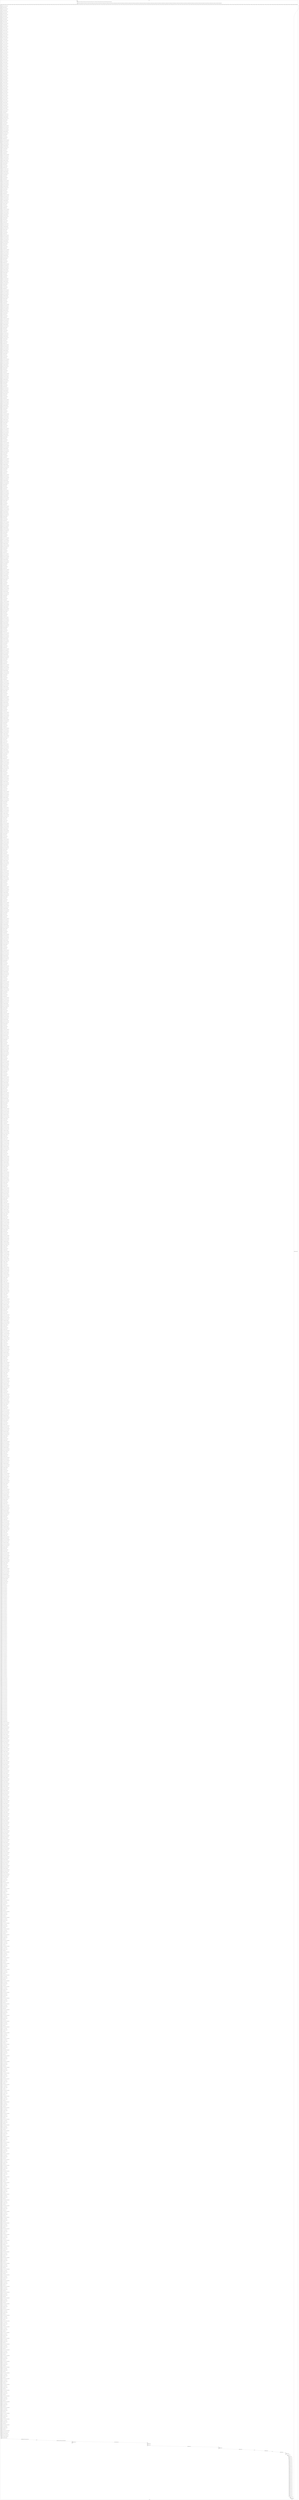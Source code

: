 digraph G {
label="Btor2XCFA";
subgraph cluster_0 {
label="main";
main_init[];
l1[];
l3[];
l4[];
l5[];
l6[];
l7[];
l8[];
l9[];
l10[];
l11[];
l12[];
l13[];
l14[];
l15[];
l16[];
l17[];
l18[];
l19[];
l20[];
l21[];
l22[];
l23[];
l24[];
l25[];
l26[];
l27[];
l28[];
l29[];
l30[];
l31[];
l32[];
l33[];
l34[];
l35[];
l36[];
l37[];
l38[];
l39[];
l40[];
l41[];
l42[];
l43[];
l44[];
l45[];
l46[];
l47[];
l48[];
l49[];
l50[];
l51[];
l52[];
l53[];
l54[];
l55[];
l56[];
l57[];
l58[];
l59[];
l60[];
l61[];
l62[];
l63[];
l64[];
l65[];
l66[];
l67[];
l68[];
l69[];
l70[];
l71[];
l72[];
l73[];
l74[];
l75[];
l76[];
l77[];
l78[];
l79[];
l80[];
l81[];
l82[];
l83[];
l84[];
l85[];
l86[];
l87[];
l88[];
l89[];
l90[];
l91[];
l92[];
l93[];
l94[];
l95[];
l96[];
l97[];
l98[];
l99[];
l100[];
l101[];
l102[];
l103[];
l104[];
l105[];
l106[];
l107[];
l108[];
l109[];
l110[];
l111[];
l112[];
l113[];
l114[];
l115[];
l116[];
l117[];
l118[];
l119[];
l120[];
l121[];
l122[];
l123[];
l124[];
l125[];
l126[];
l127[];
l128[];
l129[];
l130[];
l131[];
l132[];
l133[];
l134[];
l135[];
l136[];
l137[];
l138[];
l139[];
l140[];
l141[];
l142[];
l143[];
l144[];
l145[];
l146[];
l147[];
l148[];
l149[];
l150[];
l151[];
l152[];
l153[];
l154[];
l155[];
l156[];
l157[];
l158[];
l159[];
l160[];
l161[];
l162[];
l163[];
l164[];
l165[];
l166[];
l167[];
l168[];
l169[];
l170[];
l171[];
l172[];
l173[];
l174[];
l175[];
l176[];
l177[];
l178[];
l179[];
l180[];
l181[];
l182[];
l183[];
l184[];
l185[];
l186[];
l187[];
l188[];
l189[];
l190[];
l191[];
l192[];
l193[];
l194[];
l195[];
l196[];
l197[];
l198[];
l199[];
l200[];
l201[];
l202[];
l203[];
l204[];
l205[];
l206[];
l207[];
l208[];
l209[];
l210[];
l211[];
l212[];
l213[];
l214[];
l215[];
l216[];
l217[];
l218[];
l219[];
l220[];
l221[];
l222[];
l223[];
l224[];
l225[];
l226[];
l227[];
l228[];
l229[];
l230[];
l231[];
l232[];
l233[];
l234[];
l235[];
l236[];
l237[];
l238[];
l239[];
l240[];
l241[];
l242[];
l243[];
l244[];
l245[];
l246[];
l247[];
l248[];
l249[];
l250[];
l251[];
l252[];
l253[];
l254[];
l255[];
l256[];
l257[];
l258[];
l259[];
l260[];
l261[];
l262[];
l263[];
l264[];
l265[];
l266[];
l267[];
l268[];
l269[];
l270[];
l271[];
l272[];
l273[];
l274[];
l275[];
l276[];
l277[];
l278[];
l279[];
l280[];
l281[];
l282[];
l283[];
l284[];
l285[];
l286[];
l287[];
l288[];
l289[];
l290[];
l291[];
l292[];
l293[];
l294[];
l295[];
l296[];
l297[];
l298[];
l299[];
l300[];
l301[];
l302[];
l303[];
l304[];
l305[];
l306[];
l307[];
l308[];
l309[];
l310[];
l311[];
l312[];
l313[];
l314[];
l315[];
l316[];
l317[];
l318[];
l319[];
l320[];
l321[];
l322[];
l323[];
l324[];
l325[];
l326[];
l327[];
l328[];
l329[];
l330[];
l331[];
l332[];
l333[];
l334[];
l335[];
l336[];
l337[];
l338[];
l339[];
l340[];
l341[];
l342[];
l343[];
l344[];
l345[];
l346[];
l347[];
l348[];
l349[];
l350[];
l351[];
l352[];
l353[];
l354[];
l355[];
l356[];
l357[];
l358[];
l359[];
l360[];
l361[];
l362[];
l363[];
l364[];
l365[];
l366[];
l367[];
l368[];
l369[];
l370[];
l371[];
l372[];
l373[];
l374[];
l375[];
l376[];
l377[];
l378[];
l379[];
l380[];
l381[];
l382[];
l383[];
l384[];
l385[];
l386[];
l387[];
l388[];
l389[];
l390[];
l391[];
l392[];
l393[];
l394[];
l395[];
l396[];
l397[];
l398[];
l399[];
l400[];
l401[];
l402[];
l403[];
l404[];
l405[];
l406[];
l407[];
l408[];
l409[];
l410[];
l411[];
l412[];
l413[];
l414[];
l415[];
l416[];
l417[];
l418[];
l419[];
l420[];
l421[];
l422[];
l423[];
l424[];
l425[];
l426[];
l427[];
l428[];
l429[];
l430[];
l431[];
l432[];
l433[];
l434[];
l435[];
l436[];
l437[];
l438[];
l439[];
l440[];
l441[];
l442[];
l443[];
l444[];
l445[];
l446[];
l447[];
l448[];
l449[];
l450[];
l451[];
l452[];
l453[];
l454[];
l455[];
l456[];
l457[];
l458[];
l459[];
l460[];
l461[];
l462[];
l463[];
l464[];
l465[];
l466[];
l467[];
l468[];
l469[];
l470[];
l471[];
l472[];
l473[];
l474[];
l475[];
l476[];
l477[];
l478[];
l479[];
l480[];
l481[];
l482[];
l483[];
l484[];
l485[];
l486[];
l487[];
l488[];
l489[];
l490[];
l491[];
l492[];
l493[];
l494[];
l495[];
l496[];
l497[];
l498[];
l499[];
l500[];
l501[];
l502[];
l503[];
l504[];
l505[];
l506[];
l507[];
l508[];
l509[];
l510[];
l511[];
l512[];
l513[];
l514[];
l515[];
l516[];
l517[];
l518[];
l519[];
l520[];
l521[];
l522[];
l523[];
l524[];
l525[];
l526[];
l527[];
l528[];
l529[];
l530[];
l531[];
l532[];
l533[];
l534[];
l535[];
l536[];
l537[];
l538[];
l539[];
l540[];
l541[];
l542[];
l543[];
l544[];
l545[];
l546[];
l547[];
l548[];
l549[];
l550[];
l551[];
l552[];
l553[];
l554[];
l555[];
l556[];
l557[];
l558[];
l559[];
l560[];
l561[];
l562[];
l563[];
l564[];
l565[];
l566[];
l567[];
l568[];
l569[];
l570[];
l571[];
l572[];
l573[];
l574[];
l575[];
l576[];
l577[];
l578[];
l579[];
l580[];
l581[];
l582[];
l583[];
l584[];
l585[];
l586[];
l587[];
l588[];
l589[];
l590[];
l591[];
l592[];
l593[];
l594[];
l595[];
l596[];
l597[];
l598[];
l599[];
l600[];
l601[];
l602[];
l603[];
l604[];
l605[];
l606[];
l607[];
l608[];
l609[];
l610[];
l611[];
l612[];
l613[];
l614[];
l615[];
l616[];
l617[];
l618[];
l619[];
l620[];
l621[];
l622[];
l623[];
l624[];
l625[];
l626[];
l627[];
l628[];
l629[];
l630[];
l631[];
l632[];
l633[];
l634[];
l635[];
l636[];
l637[];
l638[];
l639[];
l640[];
l641[];
l642[];
l643[];
l644[];
l645[];
l646[];
l647[];
l648[];
l649[];
l650[];
l651[];
l652[];
l653[];
l654[];
l655[];
l656[];
l657[];
l658[];
l659[];
l660[];
l661[];
l662[];
l663[];
l664[];
l665[];
l666[];
l667[];
l668[];
l669[];
l670[];
l671[];
l672[];
l673[];
l674[];
l675[];
l676[];
l677[];
l678[];
l679[];
l680[];
l681[];
l682[];
l683[];
l684[];
l685[];
l686[];
l687[];
l688[];
l689[];
l690[];
l691[];
l692[];
l693[];
l694[];
l695[];
l696[];
l697[];
l698[];
l699[];
l700[];
l701[];
l702[];
l703[];
l704[];
l705[];
l706[];
l707[];
l708[];
l709[];
l710[];
l711[];
l712[];
l713[];
l714[];
l715[];
l716[];
l717[];
l718[];
l719[];
l720[];
l721[];
l722[];
l723[];
l724[];
l725[];
l726[];
l727[];
l728[];
l729[];
l730[];
l731[];
l732[];
l733[];
l734[];
l735[];
l736[];
l737[];
l738[];
l739[];
l740[];
l741[];
l742[];
l743[];
l744[];
l745[];
l746[];
l747[];
l748[];
l749[];
l750[];
l751[];
l752[];
l753[];
l754[];
l755[];
l756[];
l757[];
l758[];
l759[];
l760[];
l761[];
l762[];
l763[];
l764[];
l765[];
l766[];
l767[];
l768[];
l769[];
l770[];
l771[];
l772[];
l773[];
l774[];
l775[];
l776[];
l777[];
l778[];
l779[];
l780[];
l781[];
l782[];
l783[];
l784[];
l785[];
l786[];
l787[];
l788[];
l789[];
l790[];
l791[];
l792[];
l793[];
l794[];
l795[];
l796[];
l797[];
l798[];
l799[];
l800[];
l801[];
l802[];
l803[];
l804[];
l805[];
l806[];
l807[];
l808[];
l809[];
l810[];
l811[];
l812[];
l813[];
l814[];
l815[];
l816[];
l817[];
l818[];
l819[];
l820[];
l821[];
l822[];
l823[];
l824[];
l825[];
l826[];
l827[];
l828[];
l829[];
l830[];
l831[];
l832[];
l833[];
l834[];
l835[];
l836[];
l837[];
l838[];
l839[];
l840[];
l841[];
l842[];
l843[];
l844[];
l845[];
l846[];
l847[];
l848[];
l849[];
l850[];
l851[];
l852[];
l853[];
l854[];
l855[];
l856[];
l857[];
l858[];
l859[];
l860[];
l861[];
l862[];
l863[];
l864[];
l865[];
l866[];
l867[];
l868[];
l869[];
l870[];
l871[];
l872[];
l873[];
l874[];
l875[];
l876[];
l877[];
l878[];
l879[];
l880[];
l881[];
l882[];
l883[];
l884[];
l885[];
l886[];
l887[];
l888[];
l889[];
l890[];
l891[];
l892[];
l893[];
l894[];
l895[];
l896[];
l897[];
l898[];
l899[];
l900[];
l901[];
l902[];
l903[];
l904[];
l905[];
l906[];
l907[];
l908[];
l909[];
l910[];
l911[];
l912[];
l913[];
l914[];
l915[];
l916[];
l917[];
l918[];
l919[];
l920[];
l921[];
l922[];
l923[];
l924[];
l925[];
l926[];
l927[];
l928[];
l929[];
l930[];
l931[];
l932[];
l933[];
l934[];
l935[];
l936[];
l937[];
l938[];
l939[];
l940[];
l941[];
l942[];
l943[];
l944[];
l945[];
l946[];
l947[];
l948[];
l949[];
l950[];
l951[];
l952[];
l953[];
l954[];
l955[];
l956[];
l957[];
l958[];
l959[];
l960[];
l961[];
l962[];
l963[];
l964[];
l965[];
l966[];
l967[];
l968[];
l969[];
l970[];
l971[];
l972[];
l973[];
l974[];
l975[];
l976[];
l977[];
l978[];
l979[];
l980[];
l981[];
l982[];
l983[];
l984[];
l985[];
l986[];
l987[];
l988[];
l989[];
l990[];
l991[];
l992[];
l993[];
l994[];
l995[];
l996[];
l997[];
l998[];
l999[];
l1000[];
l1001[];
l1002[];
l1003[];
l1004[];
l1005[];
l1006[];
l1007[];
l1008[];
l1009[];
l1010[];
l1011[];
l1012[];
l1013[];
l1014[];
l1015[];
l1016[];
l1017[];
l1018[];
l1019[];
l1020[];
l1021[];
l1022[];
l1023[];
l1024[];
l1025[];
l1026[];
l1027[];
l1028[];
l1029[];
l1030[];
l1031[];
l1032[];
l1033[];
l1034[];
l1035[];
l1036[];
l1037[];
l1038[];
l1039[];
l1040[];
l1041[];
l1042[];
l1043[];
l1044[];
l1045[];
l1046[];
l1047[];
l1048[];
l1049[];
l1050[];
l1051[];
l1052[];
l1053[];
l1054[];
l1055[];
l1056[];
l1057[];
l1058[];
l1059[];
l1060[];
l1061[];
l1062[];
l1063[];
l1064[];
l1065[];
l1066[];
l1067[];
l1068[];
l1069[];
l1070[];
l1071[];
l1072[];
l1073[];
l1074[];
l1075[];
l1076[];
l1077[];
l1078[];
l1079[];
l1080[];
l1081[];
l1082[];
l1083[];
l1084[];
l1085[];
l1086[];
l1087[];
l1088[];
l1089[];
l1090[];
l1091[];
l1092[];
l1093[];
l1094[];
l1095[];
l1096[];
l1097[];
l1098[];
l1099[];
l1100[];
l1101[];
l1102[];
l1103[];
l1104[];
l1105[];
l1106[];
l1107[];
l1108[];
l1109[];
l1110[];
l1111[];
l1112[];
l1113[];
l1114[];
l1115[];
l1116[];
l1117[];
l1118[];
l1119[];
l1120[];
l1121[];
l1122[];
l1123[];
l1124[];
l1125[];
l1126[];
l1127[];
l1128[];
l1129[];
l1130[];
l1131[];
l1132[];
l1133[];
l1134[];
l1135[];
l1136[];
l1137[];
l1138[];
l1139[];
l1140[];
l1141[];
l1142[];
l1143[];
l1144[];
l1145[];
l1146[];
l1147[];
l1148[];
l1149[];
l1150[];
l1151[];
l1152[];
l1153[];
l1154[];
l1155[];
l1156[];
l1157[];
l1158[];
l1159[];
l1160[];
l1161[];
l1162[];
l1163[];
l1164[];
l1165[];
l1166[];
l1167[];
l1168[];
l1169[];
l1170[];
l1171[];
l1172[];
l1173[];
l1174[];
l1175[];
l1176[];
l1177[];
l1178[];
l1179[];
l1180[];
l1181[];
l1182[];
l1183[];
l1184[];
l1185[];
l1186[];
l1187[];
l1188[];
l1189[];
l1190[];
l1191[];
l1192[];
l1193[];
l1194[];
l1195[];
l1196[];
l1197[];
l1198[];
l1199[];
l1200[];
l1201[];
l1202[];
l1203[];
l1204[];
l1205[];
l1206[];
l1207[];
l1208[];
l1209[];
l1210[];
l1211[];
l1212[];
l1213[];
l1214[];
l1215[];
l1216[];
l1217[];
l1218[];
l1219[];
l1220[];
l1221[];
l1222[];
l1223[];
l1224[];
l1225[];
l1226[];
l1227[];
l1228[];
l1229[];
l1230[];
l1231[];
l1232[];
l1233[];
l1234[];
l1235[];
l1236[];
l1237[];
l1238[];
l1239[];
l1240[];
l1241[];
l1242[];
l1243[];
l1244[];
l1245[];
l1246[];
l1247[];
l1248[];
l1249[];
l1250[];
l1251[];
l1252[];
l1253[];
l1254[];
l1255[];
l1256[];
l1257[];
l1258[];
l1259[];
l1260[];
l1261[];
l1262[];
l1263[];
l1264[];
l1265[];
l1266[];
l1267[];
l1268[];
l1269[];
l1270[];
l1271[];
l1272[];
l1273[];
l1274[];
l1275[];
l1276[];
l1277[];
l1278[];
l1279[];
l1280[];
l1281[];
l1282[];
l1283[];
l1284[];
l1285[];
l1286[];
l1287[];
l1288[];
l1289[];
l1290[];
l1291[];
l1292[];
l1293[];
l1294[];
l1295[];
l1296[];
l1297[];
l1298[];
l1299[];
l1300[];
l1301[];
l1302[];
l1303[];
l1304[];
l1305[];
l1306[];
l1307[];
l1308[];
l1309[];
l1310[];
l1311[];
l1312[];
l1313[];
l1314[];
l1315[];
l1316[];
l1317[];
l1318[];
l1319[];
l1320[];
l1321[];
l1322[];
l1323[];
l1324[];
l1325[];
l1326[];
l1327[];
l1328[];
l1329[];
l1330[];
l1331[];
l1332[];
l1333[];
l1334[];
l1335[];
l1336[];
l1337[];
l1338[];
l1339[];
l1340[];
l1341[];
l1342[];
l1343[];
l1344[];
l1345[];
l1346[];
l1347[];
l1348[];
l1349[];
l1350[];
l1351[];
l1352[];
l1353[];
l1354[];
l1355[];
l1356[];
l1357[];
l1358[];
l1359[];
l1360[];
l1361[];
l1362[];
l1363[];
l1364[];
l1365[];
l1366[];
l1367[];
l1368[];
l1369[];
l1370[];
l1371[];
l1372[];
l1373[];
l1374[];
l1375[];
l1376[];
l1377[];
l1378[];
l1379[];
l1380[];
l1381[];
l1382[];
l1383[];
l1384[];
l1385[];
l1386[];
l1387[];
l1388[];
l1389[];
l1390[];
l1391[];
l1392[];
l1393[];
l1394[];
l1395[];
l1396[];
l1397[];
l1398[];
l1399[];
l1400[];
l1401[];
l1402[];
l1403[];
l1404[];
l1405[];
l1406[];
l1407[];
l1408[];
l1409[];
l1410[];
l1411[];
l1412[];
l1413[];
l1414[];
l1415[];
l1416[];
l1417[];
l1418[];
l1419[];
l1420[];
l1421[];
l1422[];
l1423[];
l1424[];
l1425[];
l1426[];
l1427[];
l1428[];
l1429[];
l1430[];
l1431[];
l1432[];
l1433[];
l1434[];
l1435[];
l1436[];
l1437[];
l1438[];
l1439[];
l1440[];
l1441[];
l1442[];
l1443[];
l1444[];
l1445[];
l1446[];
l1447[];
l1448[];
l1449[];
l1450[];
l1451[];
l1452[];
l1453[];
l1454[];
l1455[];
l1456[];
l1457[];
l1458[];
l1459[];
l1460[];
l1461[];
l1462[];
l1463[];
l1464[];
l1465[];
l1466[];
l1467[];
l1468[];
l1469[];
l1470[];
l1471[];
l1472[];
l1473[];
l1474[];
l1475[];
l1476[];
l1477[];
l1478[];
l1479[];
l1480[];
l1481[];
l1482[];
l1483[];
l1484[];
l1485[];
l1486[];
l1487[];
l1488[];
l1489[];
l1490[];
l1491[];
l1492[];
l1493[];
l1494[];
l1495[];
l1496[];
l1497[];
l1498[];
l1499[];
l1500[];
l1501[];
l1502[];
l1503[];
l1504[];
l1505[];
l1506[];
l1507[];
l1508[];
l1509[];
l1510[];
l1511[];
l1512[];
l1513[];
l1514[];
l1515[];
l1516[];
l1517[];
l1518[];
l1519[];
l1520[];
l1521[];
l1522[];
l1523[];
l1524[];
l1525[];
l1526[];
l1527[];
l1528[];
l1529[];
l1530[];
l1531[];
l1532[];
l1533[];
l1534[];
l1535[];
l1536[];
l1537[];
l1538[];
l1539[];
l1540[];
l1541[];
l1542[];
l1543[];
l1544[];
l1545[];
l1546[];
l1547[];
l1548[];
l1549[];
l1550[];
l1551[];
l1552[];
l1553[];
l1554[];
l1555[];
l1556[];
l1557[];
l1558[];
l1559[];
l1560[];
l1561[];
l1562[];
l1563[];
l1564[];
l1565[];
l1566[];
l1567[];
l1568[];
l1569[];
l1570[];
l1571[];
l1572[];
l1573[];
l1574[];
l1575[];
l1576[];
l1577[];
l1578[];
l1579[];
l1580[];
l1581[];
l1582[];
l1583[];
l1584[];
l1585[];
l1586[];
l1587[];
l1588[];
l1589[];
l1590[];
l1591[];
l1592[];
l1593[];
l1594[];
l1595[];
l1596[];
l1597[];
l1598[];
l1599[];
l1600[];
l1601[];
l1602[];
l1603[];
l1604[];
l1605[];
l1606[];
l1607[];
l1608[];
l1609[];
l1610[];
l1611[];
l1612[];
l1613[];
l1614[];
l1615[];
l1616[];
l1617[];
l1618[];
l1619[];
l1620[];
l1621[];
l1622[];
l1623[];
l1624[];
l1625[];
l1626[];
l1627[];
l1628[];
l1629[];
l1630[];
l1631[];
l1632[];
l1633[];
l1634[];
l1635[];
l1636[];
l1637[];
l1638[];
l1639[];
l1640[];
l1641[];
l1642[];
l1643[];
l1644[];
l1645[];
l1646[];
l1647[];
l1648[];
l1649[];
l1650[];
l1651[];
l1652[];
l1653[];
l1654[];
l1655[];
l1656[];
l1657[];
l1658[];
l1659[];
l1660[];
l1661[];
l1662[];
l1663[];
l1664[];
l1665[];
l1666[];
l1667[];
l1668[];
l1669[];
l1670[];
l1671[];
l1672[];
l1673[];
l1674[];
l1675[];
l1676[];
l1677[];
l1678[];
l1679[];
l1680[];
l1681[];
l1682[];
l1683[];
l1684[];
l1685[];
l1686[];
l1687[];
l1688[];
l1689[];
l1690[];
l1691[];
l1692[];
l1693[];
l1694[];
main_error[];
l1695[];
l1696[];
l1697[];
l1698[];
l1699[];
l1700[];
l1701[];
l1702[];
l1703[];
l1704[];
l1705[];
l1706[];
l1707[];
l1708[];
l1709[];
l1710[];
l1711[];
l1712[];
l1713[];
l1714[];
l1715[];
l1716[];
l1717[];
l1718[];
l1719[];
l1720[];
l1721[];
l1722[];
l1723[];
l1724[];
l1725[];
l1726[];
l1727[];
l1728[];
l1729[];
l1730[];
l1731[];
l1732[];
l1733[];
l1734[];
main_init -> l1 [label="[(assign const_5 #b00000000),(assign const_80 #b0),(assign const_87 #b00000001),(assign const_158 #b00000000),(assign const_161 #b00100011),(assign const_242 #b1),(assign const_1564 #b000000000000000000000000),(assign const_1566 #b00000000000000000000000000000001)] "];
l3 -> l4 [label="[(havoc input_166),(havoc input_168),(havoc input_170),(havoc input_172),(havoc input_174),(havoc input_176),(havoc input_178),(havoc input_180),(havoc input_182),(havoc input_184),(havoc input_186),(havoc input_188),(havoc input_190),(havoc input_192),(havoc input_194),(havoc input_196),(havoc input_198),(havoc input_200),(havoc input_202),(havoc input_204),(havoc input_206),(havoc input_208),(havoc input_210),(havoc input_212),(havoc input_214),(havoc input_216),(havoc input_218),(havoc input_220),(havoc input_222),(havoc input_224),(havoc input_226),(havoc input_228),(havoc input_230),(havoc input_232),(havoc input_234),(havoc input_236),(havoc input_238),(havoc input_240),(havoc input_244),(havoc input_253),(havoc input_264),(havoc input_275),(havoc input_286),(havoc input_295),(havoc input_306),(havoc input_317),(havoc input_328),(havoc input_337),(havoc input_348),(havoc input_359),(havoc input_370),(havoc input_379),(havoc input_390),(havoc input_401),(havoc input_412),(havoc input_421),(havoc input_432),(havoc input_443),(havoc input_454),(havoc input_463),(havoc input_474),(havoc input_485),(havoc input_496),(havoc input_508),(havoc input_520),(havoc input_532),(havoc input_544),(havoc input_556),(havoc input_568),(havoc input_580),(havoc input_592),(havoc input_604),(havoc input_616),(havoc input_628),(havoc input_640),(havoc input_652),(havoc input_664),(havoc input_676),(havoc input_688),(havoc input_700),(havoc input_712),(havoc input_724),(havoc input_736),(havoc input_748),(havoc input_760),(havoc input_772),(havoc input_784),(havoc input_796),(havoc input_808),(havoc input_820),(havoc input_832),(havoc input_844),(havoc input_856),(havoc input_868),(havoc input_880),(havoc input_892),(havoc input_904),(havoc input_916),(havoc input_928),(havoc input_940),(havoc input_952),(havoc input_964),(havoc input_976),(havoc input_988),(havoc input_1000),(havoc input_1012),(havoc input_1024),(havoc input_1036),(havoc input_1048),(havoc input_1060),(havoc input_1072),(havoc input_1084),(havoc input_1096),(havoc input_1108),(havoc input_1120),(havoc input_1132),(havoc input_1144),(havoc input_1156),(havoc input_1168),(havoc input_1180),(havoc input_1192),(havoc input_1204),(havoc input_1216),(havoc input_1228),(havoc input_1240),(havoc input_1252),(havoc input_1264),(havoc input_1276),(havoc input_1288),(havoc input_1300),(havoc input_1312),(havoc input_1324),(havoc input_1336),(havoc input_1348)] "];
l4 -> l5 [label="[(assign comparison_88 (ite (= const_87 state_6) #b1 #b0))] "];
l5 -> l6 [label="[(assign binary_89 (bvand state_81 comparison_88))] "];
l6 -> l7 [label="[(assign comparison_90 (ite (= const_87 state_8) #b1 #b0))] "];
l7 -> l8 [label="[(assign binary_91 (bvand binary_89 comparison_90))] "];
l8 -> l9 [label="[(assign comparison_92 (ite (= const_87 state_10) #b1 #b0))] "];
l9 -> l10 [label="[(assign binary_93 (bvand binary_91 comparison_92))] "];
l10 -> l11 [label="[(assign comparison_94 (ite (= const_87 state_12) #b1 #b0))] "];
l11 -> l12 [label="[(assign binary_95 (bvand binary_93 comparison_94))] "];
l12 -> l13 [label="[(assign comparison_96 (ite (= const_87 state_14) #b1 #b0))] "];
l13 -> l14 [label="[(assign binary_97 (bvand binary_95 comparison_96))] "];
l14 -> l15 [label="[(assign comparison_98 (ite (= const_87 state_16) #b1 #b0))] "];
l15 -> l16 [label="[(assign binary_99 (bvand binary_97 comparison_98))] "];
l16 -> l17 [label="[(assign comparison_100 (ite (= const_87 state_18) #b1 #b0))] "];
l17 -> l18 [label="[(assign binary_101 (bvand binary_99 comparison_100))] "];
l18 -> l19 [label="[(assign comparison_102 (ite (= const_87 state_20) #b1 #b0))] "];
l19 -> l20 [label="[(assign binary_103 (bvand binary_101 comparison_102))] "];
l20 -> l21 [label="[(assign comparison_104 (ite (= const_87 state_22) #b1 #b0))] "];
l21 -> l22 [label="[(assign binary_105 (bvand binary_103 comparison_104))] "];
l22 -> l23 [label="[(assign comparison_106 (ite (= const_87 state_24) #b1 #b0))] "];
l23 -> l24 [label="[(assign binary_107 (bvand binary_105 comparison_106))] "];
l24 -> l25 [label="[(assign comparison_108 (ite (= const_87 state_26) #b1 #b0))] "];
l25 -> l26 [label="[(assign binary_109 (bvand binary_107 comparison_108))] "];
l26 -> l27 [label="[(assign comparison_110 (ite (= const_87 state_28) #b1 #b0))] "];
l27 -> l28 [label="[(assign binary_111 (bvand binary_109 comparison_110))] "];
l28 -> l29 [label="[(assign comparison_112 (ite (= const_87 state_30) #b1 #b0))] "];
l29 -> l30 [label="[(assign binary_113 (bvand binary_111 comparison_112))] "];
l30 -> l31 [label="[(assign comparison_114 (ite (= const_87 state_32) #b1 #b0))] "];
l31 -> l32 [label="[(assign binary_115 (bvand binary_113 comparison_114))] "];
l32 -> l33 [label="[(assign comparison_116 (ite (= const_87 state_34) #b1 #b0))] "];
l33 -> l34 [label="[(assign binary_117 (bvand binary_115 comparison_116))] "];
l34 -> l35 [label="[(assign comparison_118 (ite (= const_87 state_36) #b1 #b0))] "];
l35 -> l36 [label="[(assign binary_119 (bvand binary_117 comparison_118))] "];
l36 -> l37 [label="[(assign comparison_120 (ite (= const_87 state_38) #b1 #b0))] "];
l37 -> l38 [label="[(assign binary_121 (bvand binary_119 comparison_120))] "];
l38 -> l39 [label="[(assign comparison_122 (ite (= const_87 state_40) #b1 #b0))] "];
l39 -> l40 [label="[(assign binary_123 (bvand binary_121 comparison_122))] "];
l40 -> l41 [label="[(assign comparison_124 (ite (= const_87 state_42) #b1 #b0))] "];
l41 -> l42 [label="[(assign binary_125 (bvand binary_123 comparison_124))] "];
l42 -> l43 [label="[(assign comparison_126 (ite (= const_87 state_44) #b1 #b0))] "];
l43 -> l44 [label="[(assign binary_127 (bvand binary_125 comparison_126))] "];
l44 -> l45 [label="[(assign comparison_128 (ite (= const_87 state_46) #b1 #b0))] "];
l45 -> l46 [label="[(assign binary_129 (bvand binary_127 comparison_128))] "];
l46 -> l47 [label="[(assign comparison_130 (ite (= const_87 state_48) #b1 #b0))] "];
l47 -> l48 [label="[(assign binary_131 (bvand binary_129 comparison_130))] "];
l48 -> l49 [label="[(assign comparison_132 (ite (= const_87 state_50) #b1 #b0))] "];
l49 -> l50 [label="[(assign binary_133 (bvand binary_131 comparison_132))] "];
l50 -> l51 [label="[(assign comparison_134 (ite (= const_87 state_52) #b1 #b0))] "];
l51 -> l52 [label="[(assign binary_135 (bvand binary_133 comparison_134))] "];
l52 -> l53 [label="[(assign comparison_136 (ite (= const_87 state_54) #b1 #b0))] "];
l53 -> l54 [label="[(assign binary_137 (bvand binary_135 comparison_136))] "];
l54 -> l55 [label="[(assign comparison_138 (ite (= const_87 state_56) #b1 #b0))] "];
l55 -> l56 [label="[(assign binary_139 (bvand binary_137 comparison_138))] "];
l56 -> l57 [label="[(assign comparison_140 (ite (= const_87 state_58) #b1 #b0))] "];
l57 -> l58 [label="[(assign binary_141 (bvand binary_139 comparison_140))] "];
l58 -> l59 [label="[(assign comparison_142 (ite (= const_87 state_60) #b1 #b0))] "];
l59 -> l60 [label="[(assign binary_143 (bvand binary_141 comparison_142))] "];
l60 -> l61 [label="[(assign comparison_144 (ite (= const_87 state_62) #b1 #b0))] "];
l61 -> l62 [label="[(assign binary_145 (bvand binary_143 comparison_144))] "];
l62 -> l63 [label="[(assign comparison_146 (ite (= const_87 state_64) #b1 #b0))] "];
l63 -> l64 [label="[(assign binary_147 (bvand binary_145 comparison_146))] "];
l64 -> l65 [label="[(assign comparison_148 (ite (= const_87 state_66) #b1 #b0))] "];
l65 -> l66 [label="[(assign binary_149 (bvand binary_147 comparison_148))] "];
l66 -> l67 [label="[(assign comparison_150 (ite (= const_87 state_68) #b1 #b0))] "];
l67 -> l68 [label="[(assign binary_151 (bvand binary_149 comparison_150))] "];
l68 -> l69 [label="[(assign comparison_152 (ite (= const_87 state_70) #b1 #b0))] "];
l69 -> l70 [label="[(assign binary_153 (bvand binary_151 comparison_152))] "];
l70 -> l71 [label="[(assign comparison_154 (ite (= const_87 state_72) #b1 #b0))] "];
l71 -> l72 [label="[(assign binary_155 (bvand binary_153 comparison_154))] "];
l72 -> l73 [label="[(assign comparison_156 (ite (= const_87 state_74) #b1 #b0))] "];
l73 -> l74 [label="[(assign binary_157 (bvand binary_155 comparison_156))] "];
l74 -> l75 [label="[(assign comparison_159 (ite (= const_158 state_76) #b1 #b0))] "];
l75 -> l76 [label="[(assign binary_160 (bvand binary_157 comparison_159))] "];
l76 -> l77 [label="[(assign comparison_162 (ite (= const_161 state_78) #b1 #b0))] "];
l77 -> l78 [label="[(assign binary_163 (bvand binary_160 comparison_162))] "];
l78 -> l79 [label="[(assign binary_164 (bvand state_85 binary_163))] "];
l79 -> l80 [label="[(assign comparison_245 (ite (= const_87 input_166) #b1 #b0))] "];
l80 -> l81 [label="[(assign comparison_246 (ite (= const_87 input_168) #b1 #b0))] "];
l81 -> l82 [label="[(assign binary_247 (bvand comparison_245 comparison_246))] "];
l82 -> l83 [label="[(assign comparison_248 (ite (= const_158 input_170) #b1 #b0))] "];
l83 -> l84 [label="[(assign binary_249 (bvand binary_247 comparison_248))] "];
l84 -> l85 [label="[(assign binary_250 (bvand input_240 binary_249))] "];
l85 -> l86 [label="[(assign binary_251 (bvor (bvnot input_244) binary_250))] "];
l86 -> l87 [label="[(assign binary_252 (bvand input_240 binary_251))] "];
l87 -> l88 [label="[(assign ternary_254 (ite (= input_244 #b1) const_158 input_168))] "];
l88 -> l89 [label="[(assign comparison_255 (ite (= const_87 ternary_254) #b1 #b0))] "];
l89 -> l90 [label="[(assign ternary_256 (ite (= input_244 #b1) const_87 input_170))] "];
l90 -> l91 [label="[(assign comparison_257 (ite (= const_87 ternary_256) #b1 #b0))] "];
l91 -> l92 [label="[(assign binary_258 (bvand comparison_255 comparison_257))] "];
l92 -> l93 [label="[(assign comparison_259 (ite (= const_158 input_172) #b1 #b0))] "];
l93 -> l94 [label="[(assign binary_260 (bvand binary_258 comparison_259))] "];
l94 -> l95 [label="[(assign binary_261 (bvand input_240 binary_260))] "];
l95 -> l96 [label="[(assign binary_262 (bvor (bvnot input_253) binary_261))] "];
l96 -> l97 [label="[(assign binary_263 (bvand binary_252 binary_262))] "];
l97 -> l98 [label="[(assign ternary_265 (ite (= input_253 #b1) const_158 ternary_256))] "];
l98 -> l99 [label="[(assign comparison_266 (ite (= const_87 ternary_265) #b1 #b0))] "];
l99 -> l100 [label="[(assign ternary_267 (ite (= input_253 #b1) const_87 input_172))] "];
l100 -> l101 [label="[(assign comparison_268 (ite (= const_87 ternary_267) #b1 #b0))] "];
l101 -> l102 [label="[(assign binary_269 (bvand comparison_266 comparison_268))] "];
l102 -> l103 [label="[(assign comparison_270 (ite (= const_158 input_174) #b1 #b0))] "];
l103 -> l104 [label="[(assign binary_271 (bvand binary_269 comparison_270))] "];
l104 -> l105 [label="[(assign binary_272 (bvand input_240 binary_271))] "];
l105 -> l106 [label="[(assign binary_273 (bvor (bvnot input_264) binary_272))] "];
l106 -> l107 [label="[(assign binary_274 (bvand binary_263 binary_273))] "];
l107 -> l108 [label="[(assign ternary_276 (ite (= input_264 #b1) const_158 ternary_267))] "];
l108 -> l109 [label="[(assign comparison_277 (ite (= const_87 ternary_276) #b1 #b0))] "];
l109 -> l110 [label="[(assign ternary_278 (ite (= input_264 #b1) const_87 input_174))] "];
l110 -> l111 [label="[(assign comparison_279 (ite (= const_87 ternary_278) #b1 #b0))] "];
l111 -> l112 [label="[(assign binary_280 (bvand comparison_277 comparison_279))] "];
l112 -> l113 [label="[(assign comparison_281 (ite (= const_158 input_176) #b1 #b0))] "];
l113 -> l114 [label="[(assign binary_282 (bvand binary_280 comparison_281))] "];
l114 -> l115 [label="[(assign binary_283 (bvand input_240 binary_282))] "];
l115 -> l116 [label="[(assign binary_284 (bvor (bvnot input_275) binary_283))] "];
l116 -> l117 [label="[(assign binary_285 (bvand binary_274 binary_284))] "];
l117 -> l118 [label="[(assign comparison_287 (ite (= const_87 input_178) #b1 #b0))] "];
l118 -> l119 [label="[(assign comparison_288 (ite (= const_87 input_180) #b1 #b0))] "];
l119 -> l120 [label="[(assign binary_289 (bvand comparison_287 comparison_288))] "];
l120 -> l121 [label="[(assign comparison_290 (ite (= const_158 input_182) #b1 #b0))] "];
l121 -> l122 [label="[(assign binary_291 (bvand binary_289 comparison_290))] "];
l122 -> l123 [label="[(assign binary_292 (bvand input_240 binary_291))] "];
l123 -> l124 [label="[(assign binary_293 (bvor (bvnot input_286) binary_292))] "];
l124 -> l125 [label="[(assign binary_294 (bvand binary_285 binary_293))] "];
l125 -> l126 [label="[(assign ternary_296 (ite (= input_286 #b1) const_158 input_180))] "];
l126 -> l127 [label="[(assign comparison_297 (ite (= const_87 ternary_296) #b1 #b0))] "];
l127 -> l128 [label="[(assign ternary_298 (ite (= input_286 #b1) const_87 input_182))] "];
l128 -> l129 [label="[(assign comparison_299 (ite (= const_87 ternary_298) #b1 #b0))] "];
l129 -> l130 [label="[(assign binary_300 (bvand comparison_297 comparison_299))] "];
l130 -> l131 [label="[(assign comparison_301 (ite (= const_158 input_184) #b1 #b0))] "];
l131 -> l132 [label="[(assign binary_302 (bvand binary_300 comparison_301))] "];
l132 -> l133 [label="[(assign binary_303 (bvand input_240 binary_302))] "];
l133 -> l134 [label="[(assign binary_304 (bvor (bvnot input_295) binary_303))] "];
l134 -> l135 [label="[(assign binary_305 (bvand binary_294 binary_304))] "];
l135 -> l136 [label="[(assign ternary_307 (ite (= input_295 #b1) const_158 ternary_298))] "];
l136 -> l137 [label="[(assign comparison_308 (ite (= const_87 ternary_307) #b1 #b0))] "];
l137 -> l138 [label="[(assign ternary_309 (ite (= input_295 #b1) const_87 input_184))] "];
l138 -> l139 [label="[(assign comparison_310 (ite (= const_87 ternary_309) #b1 #b0))] "];
l139 -> l140 [label="[(assign binary_311 (bvand comparison_308 comparison_310))] "];
l140 -> l141 [label="[(assign comparison_312 (ite (= const_158 input_186) #b1 #b0))] "];
l141 -> l142 [label="[(assign binary_313 (bvand binary_311 comparison_312))] "];
l142 -> l143 [label="[(assign binary_314 (bvand input_240 binary_313))] "];
l143 -> l144 [label="[(assign binary_315 (bvor (bvnot input_306) binary_314))] "];
l144 -> l145 [label="[(assign binary_316 (bvand binary_305 binary_315))] "];
l145 -> l146 [label="[(assign ternary_318 (ite (= input_306 #b1) const_158 ternary_309))] "];
l146 -> l147 [label="[(assign comparison_319 (ite (= const_87 ternary_318) #b1 #b0))] "];
l147 -> l148 [label="[(assign ternary_320 (ite (= input_306 #b1) const_87 input_186))] "];
l148 -> l149 [label="[(assign comparison_321 (ite (= const_87 ternary_320) #b1 #b0))] "];
l149 -> l150 [label="[(assign binary_322 (bvand comparison_319 comparison_321))] "];
l150 -> l151 [label="[(assign comparison_323 (ite (= const_158 input_188) #b1 #b0))] "];
l151 -> l152 [label="[(assign binary_324 (bvand binary_322 comparison_323))] "];
l152 -> l153 [label="[(assign binary_325 (bvand input_240 binary_324))] "];
l153 -> l154 [label="[(assign binary_326 (bvor (bvnot input_317) binary_325))] "];
l154 -> l155 [label="[(assign binary_327 (bvand binary_316 binary_326))] "];
l155 -> l156 [label="[(assign comparison_329 (ite (= const_87 input_190) #b1 #b0))] "];
l156 -> l157 [label="[(assign comparison_330 (ite (= const_87 input_192) #b1 #b0))] "];
l157 -> l158 [label="[(assign binary_331 (bvand comparison_329 comparison_330))] "];
l158 -> l159 [label="[(assign comparison_332 (ite (= const_158 input_194) #b1 #b0))] "];
l159 -> l160 [label="[(assign binary_333 (bvand binary_331 comparison_332))] "];
l160 -> l161 [label="[(assign binary_334 (bvand input_240 binary_333))] "];
l161 -> l162 [label="[(assign binary_335 (bvor (bvnot input_328) binary_334))] "];
l162 -> l163 [label="[(assign binary_336 (bvand binary_327 binary_335))] "];
l163 -> l164 [label="[(assign ternary_338 (ite (= input_328 #b1) const_158 input_192))] "];
l164 -> l165 [label="[(assign comparison_339 (ite (= const_87 ternary_338) #b1 #b0))] "];
l165 -> l166 [label="[(assign ternary_340 (ite (= input_328 #b1) const_87 input_194))] "];
l166 -> l167 [label="[(assign comparison_341 (ite (= const_87 ternary_340) #b1 #b0))] "];
l167 -> l168 [label="[(assign binary_342 (bvand comparison_339 comparison_341))] "];
l168 -> l169 [label="[(assign comparison_343 (ite (= const_158 input_196) #b1 #b0))] "];
l169 -> l170 [label="[(assign binary_344 (bvand binary_342 comparison_343))] "];
l170 -> l171 [label="[(assign binary_345 (bvand input_240 binary_344))] "];
l171 -> l172 [label="[(assign binary_346 (bvor (bvnot input_337) binary_345))] "];
l172 -> l173 [label="[(assign binary_347 (bvand binary_336 binary_346))] "];
l173 -> l174 [label="[(assign ternary_349 (ite (= input_337 #b1) const_158 ternary_340))] "];
l174 -> l175 [label="[(assign comparison_350 (ite (= const_87 ternary_349) #b1 #b0))] "];
l175 -> l176 [label="[(assign ternary_351 (ite (= input_337 #b1) const_87 input_196))] "];
l176 -> l177 [label="[(assign comparison_352 (ite (= const_87 ternary_351) #b1 #b0))] "];
l177 -> l178 [label="[(assign binary_353 (bvand comparison_350 comparison_352))] "];
l178 -> l179 [label="[(assign comparison_354 (ite (= const_158 input_198) #b1 #b0))] "];
l179 -> l180 [label="[(assign binary_355 (bvand binary_353 comparison_354))] "];
l180 -> l181 [label="[(assign binary_356 (bvand input_240 binary_355))] "];
l181 -> l182 [label="[(assign binary_357 (bvor (bvnot input_348) binary_356))] "];
l182 -> l183 [label="[(assign binary_358 (bvand binary_347 binary_357))] "];
l183 -> l184 [label="[(assign ternary_360 (ite (= input_348 #b1) const_158 ternary_351))] "];
l184 -> l185 [label="[(assign comparison_361 (ite (= const_87 ternary_360) #b1 #b0))] "];
l185 -> l186 [label="[(assign ternary_362 (ite (= input_348 #b1) const_87 input_198))] "];
l186 -> l187 [label="[(assign comparison_363 (ite (= const_87 ternary_362) #b1 #b0))] "];
l187 -> l188 [label="[(assign binary_364 (bvand comparison_361 comparison_363))] "];
l188 -> l189 [label="[(assign comparison_365 (ite (= const_158 input_200) #b1 #b0))] "];
l189 -> l190 [label="[(assign binary_366 (bvand binary_364 comparison_365))] "];
l190 -> l191 [label="[(assign binary_367 (bvand input_240 binary_366))] "];
l191 -> l192 [label="[(assign binary_368 (bvor (bvnot input_359) binary_367))] "];
l192 -> l193 [label="[(assign binary_369 (bvand binary_358 binary_368))] "];
l193 -> l194 [label="[(assign comparison_371 (ite (= const_87 input_202) #b1 #b0))] "];
l194 -> l195 [label="[(assign comparison_372 (ite (= const_87 input_204) #b1 #b0))] "];
l195 -> l196 [label="[(assign binary_373 (bvand comparison_371 comparison_372))] "];
l196 -> l197 [label="[(assign comparison_374 (ite (= const_158 input_206) #b1 #b0))] "];
l197 -> l198 [label="[(assign binary_375 (bvand binary_373 comparison_374))] "];
l198 -> l199 [label="[(assign binary_376 (bvand input_240 binary_375))] "];
l199 -> l200 [label="[(assign binary_377 (bvor (bvnot input_370) binary_376))] "];
l200 -> l201 [label="[(assign binary_378 (bvand binary_369 binary_377))] "];
l201 -> l202 [label="[(assign ternary_380 (ite (= input_370 #b1) const_158 input_204))] "];
l202 -> l203 [label="[(assign comparison_381 (ite (= const_87 ternary_380) #b1 #b0))] "];
l203 -> l204 [label="[(assign ternary_382 (ite (= input_370 #b1) const_87 input_206))] "];
l204 -> l205 [label="[(assign comparison_383 (ite (= const_87 ternary_382) #b1 #b0))] "];
l205 -> l206 [label="[(assign binary_384 (bvand comparison_381 comparison_383))] "];
l206 -> l207 [label="[(assign comparison_385 (ite (= const_158 input_208) #b1 #b0))] "];
l207 -> l208 [label="[(assign binary_386 (bvand binary_384 comparison_385))] "];
l208 -> l209 [label="[(assign binary_387 (bvand input_240 binary_386))] "];
l209 -> l210 [label="[(assign binary_388 (bvor (bvnot input_379) binary_387))] "];
l210 -> l211 [label="[(assign binary_389 (bvand binary_378 binary_388))] "];
l211 -> l212 [label="[(assign ternary_391 (ite (= input_379 #b1) const_158 ternary_382))] "];
l212 -> l213 [label="[(assign comparison_392 (ite (= const_87 ternary_391) #b1 #b0))] "];
l213 -> l214 [label="[(assign ternary_393 (ite (= input_379 #b1) const_87 input_208))] "];
l214 -> l215 [label="[(assign comparison_394 (ite (= const_87 ternary_393) #b1 #b0))] "];
l215 -> l216 [label="[(assign binary_395 (bvand comparison_392 comparison_394))] "];
l216 -> l217 [label="[(assign comparison_396 (ite (= const_158 input_210) #b1 #b0))] "];
l217 -> l218 [label="[(assign binary_397 (bvand binary_395 comparison_396))] "];
l218 -> l219 [label="[(assign binary_398 (bvand input_240 binary_397))] "];
l219 -> l220 [label="[(assign binary_399 (bvor (bvnot input_390) binary_398))] "];
l220 -> l221 [label="[(assign binary_400 (bvand binary_389 binary_399))] "];
l221 -> l222 [label="[(assign ternary_402 (ite (= input_390 #b1) const_158 ternary_393))] "];
l222 -> l223 [label="[(assign comparison_403 (ite (= const_87 ternary_402) #b1 #b0))] "];
l223 -> l224 [label="[(assign ternary_404 (ite (= input_390 #b1) const_87 input_210))] "];
l224 -> l225 [label="[(assign comparison_405 (ite (= const_87 ternary_404) #b1 #b0))] "];
l225 -> l226 [label="[(assign binary_406 (bvand comparison_403 comparison_405))] "];
l226 -> l227 [label="[(assign comparison_407 (ite (= const_158 input_212) #b1 #b0))] "];
l227 -> l228 [label="[(assign binary_408 (bvand binary_406 comparison_407))] "];
l228 -> l229 [label="[(assign binary_409 (bvand input_240 binary_408))] "];
l229 -> l230 [label="[(assign binary_410 (bvor (bvnot input_401) binary_409))] "];
l230 -> l231 [label="[(assign binary_411 (bvand binary_400 binary_410))] "];
l231 -> l232 [label="[(assign comparison_413 (ite (= const_87 input_214) #b1 #b0))] "];
l232 -> l233 [label="[(assign comparison_414 (ite (= const_87 input_216) #b1 #b0))] "];
l233 -> l234 [label="[(assign binary_415 (bvand comparison_413 comparison_414))] "];
l234 -> l235 [label="[(assign comparison_416 (ite (= const_158 input_218) #b1 #b0))] "];
l235 -> l236 [label="[(assign binary_417 (bvand binary_415 comparison_416))] "];
l236 -> l237 [label="[(assign binary_418 (bvand input_240 binary_417))] "];
l237 -> l238 [label="[(assign binary_419 (bvor (bvnot input_412) binary_418))] "];
l238 -> l239 [label="[(assign binary_420 (bvand binary_411 binary_419))] "];
l239 -> l240 [label="[(assign ternary_422 (ite (= input_412 #b1) const_158 input_216))] "];
l240 -> l241 [label="[(assign comparison_423 (ite (= const_87 ternary_422) #b1 #b0))] "];
l241 -> l242 [label="[(assign ternary_424 (ite (= input_412 #b1) const_87 input_218))] "];
l242 -> l243 [label="[(assign comparison_425 (ite (= const_87 ternary_424) #b1 #b0))] "];
l243 -> l244 [label="[(assign binary_426 (bvand comparison_423 comparison_425))] "];
l244 -> l245 [label="[(assign comparison_427 (ite (= const_158 input_220) #b1 #b0))] "];
l245 -> l246 [label="[(assign binary_428 (bvand binary_426 comparison_427))] "];
l246 -> l247 [label="[(assign binary_429 (bvand input_240 binary_428))] "];
l247 -> l248 [label="[(assign binary_430 (bvor (bvnot input_421) binary_429))] "];
l248 -> l249 [label="[(assign binary_431 (bvand binary_420 binary_430))] "];
l249 -> l250 [label="[(assign ternary_433 (ite (= input_421 #b1) const_158 ternary_424))] "];
l250 -> l251 [label="[(assign comparison_434 (ite (= const_87 ternary_433) #b1 #b0))] "];
l251 -> l252 [label="[(assign ternary_435 (ite (= input_421 #b1) const_87 input_220))] "];
l252 -> l253 [label="[(assign comparison_436 (ite (= const_87 ternary_435) #b1 #b0))] "];
l253 -> l254 [label="[(assign binary_437 (bvand comparison_434 comparison_436))] "];
l254 -> l255 [label="[(assign comparison_438 (ite (= const_158 input_222) #b1 #b0))] "];
l255 -> l256 [label="[(assign binary_439 (bvand binary_437 comparison_438))] "];
l256 -> l257 [label="[(assign binary_440 (bvand input_240 binary_439))] "];
l257 -> l258 [label="[(assign binary_441 (bvor (bvnot input_432) binary_440))] "];
l258 -> l259 [label="[(assign binary_442 (bvand binary_431 binary_441))] "];
l259 -> l260 [label="[(assign ternary_444 (ite (= input_432 #b1) const_158 ternary_435))] "];
l260 -> l261 [label="[(assign comparison_445 (ite (= const_87 ternary_444) #b1 #b0))] "];
l261 -> l262 [label="[(assign ternary_446 (ite (= input_432 #b1) const_87 input_222))] "];
l262 -> l263 [label="[(assign comparison_447 (ite (= const_87 ternary_446) #b1 #b0))] "];
l263 -> l264 [label="[(assign binary_448 (bvand comparison_445 comparison_447))] "];
l264 -> l265 [label="[(assign comparison_449 (ite (= const_158 input_224) #b1 #b0))] "];
l265 -> l266 [label="[(assign binary_450 (bvand binary_448 comparison_449))] "];
l266 -> l267 [label="[(assign binary_451 (bvand input_240 binary_450))] "];
l267 -> l268 [label="[(assign binary_452 (bvor (bvnot input_443) binary_451))] "];
l268 -> l269 [label="[(assign binary_453 (bvand binary_442 binary_452))] "];
l269 -> l270 [label="[(assign comparison_455 (ite (= const_87 input_226) #b1 #b0))] "];
l270 -> l271 [label="[(assign comparison_456 (ite (= const_87 input_228) #b1 #b0))] "];
l271 -> l272 [label="[(assign binary_457 (bvand comparison_455 comparison_456))] "];
l272 -> l273 [label="[(assign comparison_458 (ite (= const_158 input_230) #b1 #b0))] "];
l273 -> l274 [label="[(assign binary_459 (bvand binary_457 comparison_458))] "];
l274 -> l275 [label="[(assign binary_460 (bvand input_240 binary_459))] "];
l275 -> l276 [label="[(assign binary_461 (bvor (bvnot input_454) binary_460))] "];
l276 -> l277 [label="[(assign binary_462 (bvand binary_453 binary_461))] "];
l277 -> l278 [label="[(assign ternary_464 (ite (= input_454 #b1) const_158 input_228))] "];
l278 -> l279 [label="[(assign comparison_465 (ite (= const_87 ternary_464) #b1 #b0))] "];
l279 -> l280 [label="[(assign ternary_466 (ite (= input_454 #b1) const_87 input_230))] "];
l280 -> l281 [label="[(assign comparison_467 (ite (= const_87 ternary_466) #b1 #b0))] "];
l281 -> l282 [label="[(assign binary_468 (bvand comparison_465 comparison_467))] "];
l282 -> l283 [label="[(assign comparison_469 (ite (= const_158 input_232) #b1 #b0))] "];
l283 -> l284 [label="[(assign binary_470 (bvand binary_468 comparison_469))] "];
l284 -> l285 [label="[(assign binary_471 (bvand input_240 binary_470))] "];
l285 -> l286 [label="[(assign binary_472 (bvor (bvnot input_463) binary_471))] "];
l286 -> l287 [label="[(assign binary_473 (bvand binary_462 binary_472))] "];
l287 -> l288 [label="[(assign ternary_475 (ite (= input_463 #b1) const_158 ternary_466))] "];
l288 -> l289 [label="[(assign comparison_476 (ite (= const_87 ternary_475) #b1 #b0))] "];
l289 -> l290 [label="[(assign ternary_477 (ite (= input_463 #b1) const_87 input_232))] "];
l290 -> l291 [label="[(assign comparison_478 (ite (= const_87 ternary_477) #b1 #b0))] "];
l291 -> l292 [label="[(assign binary_479 (bvand comparison_476 comparison_478))] "];
l292 -> l293 [label="[(assign comparison_480 (ite (= const_158 input_234) #b1 #b0))] "];
l293 -> l294 [label="[(assign binary_481 (bvand binary_479 comparison_480))] "];
l294 -> l295 [label="[(assign binary_482 (bvand input_240 binary_481))] "];
l295 -> l296 [label="[(assign binary_483 (bvor (bvnot input_474) binary_482))] "];
l296 -> l297 [label="[(assign binary_484 (bvand binary_473 binary_483))] "];
l297 -> l298 [label="[(assign ternary_486 (ite (= input_474 #b1) const_158 ternary_477))] "];
l298 -> l299 [label="[(assign comparison_487 (ite (= const_87 ternary_486) #b1 #b0))] "];
l299 -> l300 [label="[(assign ternary_488 (ite (= input_474 #b1) const_87 input_234))] "];
l300 -> l301 [label="[(assign comparison_489 (ite (= const_87 ternary_488) #b1 #b0))] "];
l301 -> l302 [label="[(assign binary_490 (bvand comparison_487 comparison_489))] "];
l302 -> l303 [label="[(assign comparison_491 (ite (= const_158 input_236) #b1 #b0))] "];
l303 -> l304 [label="[(assign binary_492 (bvand binary_490 comparison_491))] "];
l304 -> l305 [label="[(assign binary_493 (bvand input_240 binary_492))] "];
l305 -> l306 [label="[(assign binary_494 (bvor (bvnot input_485) binary_493))] "];
l306 -> l307 [label="[(assign binary_495 (bvand binary_484 binary_494))] "];
l307 -> l308 [label="[(assign ternary_497 (ite (= input_264 #b1) const_158 ternary_265))] "];
l308 -> l309 [label="[(assign comparison_498 (ite (= const_87 ternary_497) #b1 #b0))] "];
l309 -> l310 [label="[(assign ternary_499 (ite (= input_253 #b1) const_158 ternary_254))] "];
l310 -> l311 [label="[(assign comparison_500 (ite (= const_87 ternary_499) #b1 #b0))] "];
l311 -> l312 [label="[(assign binary_501 (bvand comparison_498 comparison_500))] "];
l312 -> l313 [label="[(assign ternary_502 (ite (= input_244 #b1) const_158 input_166))] "];
l313 -> l314 [label="[(assign comparison_503 (ite (= const_158 ternary_502) #b1 #b0))] "];
l314 -> l315 [label="[(assign binary_504 (bvand binary_501 comparison_503))] "];
l315 -> l316 [label="[(assign binary_505 (bvand input_240 binary_504))] "];
l316 -> l317 [label="[(assign binary_506 (bvor (bvnot input_496) binary_505))] "];
l317 -> l318 [label="[(assign binary_507 (bvand binary_495 binary_506))] "];
l318 -> l319 [label="[(assign ternary_509 (ite (= input_275 #b1) const_158 ternary_276))] "];
l319 -> l320 [label="[(assign comparison_510 (ite (= const_87 ternary_509) #b1 #b0))] "];
l320 -> l321 [label="[(assign ternary_511 (ite (= input_496 #b1) const_158 ternary_497))] "];
l321 -> l322 [label="[(assign comparison_512 (ite (= const_87 ternary_511) #b1 #b0))] "];
l322 -> l323 [label="[(assign binary_513 (bvand comparison_510 comparison_512))] "];
l323 -> l324 [label="[(assign ternary_514 (ite (= input_496 #b1) const_158 ternary_499))] "];
l324 -> l325 [label="[(assign comparison_515 (ite (= const_158 ternary_514) #b1 #b0))] "];
l325 -> l326 [label="[(assign binary_516 (bvand binary_513 comparison_515))] "];
l326 -> l327 [label="[(assign binary_517 (bvand input_240 binary_516))] "];
l327 -> l328 [label="[(assign binary_518 (bvor (bvnot input_508) binary_517))] "];
l328 -> l329 [label="[(assign binary_519 (bvand binary_507 binary_518))] "];
l329 -> l330 [label="[(assign ternary_521 (ite (= input_275 #b1) const_158 ternary_278))] "];
l330 -> l331 [label="[(assign comparison_522 (ite (= const_87 ternary_521) #b1 #b0))] "];
l331 -> l332 [label="[(assign ternary_523 (ite (= input_508 #b1) const_158 ternary_509))] "];
l332 -> l333 [label="[(assign comparison_524 (ite (= const_87 ternary_523) #b1 #b0))] "];
l333 -> l334 [label="[(assign binary_525 (bvand comparison_522 comparison_524))] "];
l334 -> l335 [label="[(assign ternary_526 (ite (= input_508 #b1) const_158 ternary_511))] "];
l335 -> l336 [label="[(assign comparison_527 (ite (= const_158 ternary_526) #b1 #b0))] "];
l336 -> l337 [label="[(assign binary_528 (bvand binary_525 comparison_527))] "];
l337 -> l338 [label="[(assign binary_529 (bvand input_240 binary_528))] "];
l338 -> l339 [label="[(assign binary_530 (bvor (bvnot input_520) binary_529))] "];
l339 -> l340 [label="[(assign binary_531 (bvand binary_519 binary_530))] "];
l340 -> l341 [label="[(assign ternary_533 (ite (= input_275 #b1) const_87 input_176))] "];
l341 -> l342 [label="[(assign comparison_534 (ite (= const_87 ternary_533) #b1 #b0))] "];
l342 -> l343 [label="[(assign ternary_535 (ite (= input_520 #b1) const_158 ternary_521))] "];
l343 -> l344 [label="[(assign comparison_536 (ite (= const_87 ternary_535) #b1 #b0))] "];
l344 -> l345 [label="[(assign binary_537 (bvand comparison_534 comparison_536))] "];
l345 -> l346 [label="[(assign ternary_538 (ite (= input_520 #b1) const_158 ternary_523))] "];
l346 -> l347 [label="[(assign comparison_539 (ite (= const_158 ternary_538) #b1 #b0))] "];
l347 -> l348 [label="[(assign binary_540 (bvand binary_537 comparison_539))] "];
l348 -> l349 [label="[(assign binary_541 (bvand input_240 binary_540))] "];
l349 -> l350 [label="[(assign binary_542 (bvor (bvnot input_532) binary_541))] "];
l350 -> l351 [label="[(assign binary_543 (bvand binary_531 binary_542))] "];
l351 -> l352 [label="[(assign ternary_545 (ite (= input_306 #b1) const_158 ternary_307))] "];
l352 -> l353 [label="[(assign comparison_546 (ite (= const_87 ternary_545) #b1 #b0))] "];
l353 -> l354 [label="[(assign ternary_547 (ite (= input_295 #b1) const_158 ternary_296))] "];
l354 -> l355 [label="[(assign comparison_548 (ite (= const_87 ternary_547) #b1 #b0))] "];
l355 -> l356 [label="[(assign binary_549 (bvand comparison_546 comparison_548))] "];
l356 -> l357 [label="[(assign ternary_550 (ite (= input_286 #b1) const_158 input_178))] "];
l357 -> l358 [label="[(assign comparison_551 (ite (= const_158 ternary_550) #b1 #b0))] "];
l358 -> l359 [label="[(assign binary_552 (bvand binary_549 comparison_551))] "];
l359 -> l360 [label="[(assign binary_553 (bvand input_240 binary_552))] "];
l360 -> l361 [label="[(assign binary_554 (bvor (bvnot input_544) binary_553))] "];
l361 -> l362 [label="[(assign binary_555 (bvand binary_543 binary_554))] "];
l362 -> l363 [label="[(assign ternary_557 (ite (= input_317 #b1) const_158 ternary_318))] "];
l363 -> l364 [label="[(assign comparison_558 (ite (= const_87 ternary_557) #b1 #b0))] "];
l364 -> l365 [label="[(assign ternary_559 (ite (= input_544 #b1) const_158 ternary_545))] "];
l365 -> l366 [label="[(assign comparison_560 (ite (= const_87 ternary_559) #b1 #b0))] "];
l366 -> l367 [label="[(assign binary_561 (bvand comparison_558 comparison_560))] "];
l367 -> l368 [label="[(assign ternary_562 (ite (= input_544 #b1) const_158 ternary_547))] "];
l368 -> l369 [label="[(assign comparison_563 (ite (= const_158 ternary_562) #b1 #b0))] "];
l369 -> l370 [label="[(assign binary_564 (bvand binary_561 comparison_563))] "];
l370 -> l371 [label="[(assign binary_565 (bvand input_240 binary_564))] "];
l371 -> l372 [label="[(assign binary_566 (bvor (bvnot input_556) binary_565))] "];
l372 -> l373 [label="[(assign binary_567 (bvand binary_555 binary_566))] "];
l373 -> l374 [label="[(assign ternary_569 (ite (= input_317 #b1) const_158 ternary_320))] "];
l374 -> l375 [label="[(assign comparison_570 (ite (= const_87 ternary_569) #b1 #b0))] "];
l375 -> l376 [label="[(assign ternary_571 (ite (= input_556 #b1) const_158 ternary_557))] "];
l376 -> l377 [label="[(assign comparison_572 (ite (= const_87 ternary_571) #b1 #b0))] "];
l377 -> l378 [label="[(assign binary_573 (bvand comparison_570 comparison_572))] "];
l378 -> l379 [label="[(assign ternary_574 (ite (= input_556 #b1) const_158 ternary_559))] "];
l379 -> l380 [label="[(assign comparison_575 (ite (= const_158 ternary_574) #b1 #b0))] "];
l380 -> l381 [label="[(assign binary_576 (bvand binary_573 comparison_575))] "];
l381 -> l382 [label="[(assign binary_577 (bvand input_240 binary_576))] "];
l382 -> l383 [label="[(assign binary_578 (bvor (bvnot input_568) binary_577))] "];
l383 -> l384 [label="[(assign binary_579 (bvand binary_567 binary_578))] "];
l384 -> l385 [label="[(assign ternary_581 (ite (= input_317 #b1) const_87 input_188))] "];
l385 -> l386 [label="[(assign comparison_582 (ite (= const_87 ternary_581) #b1 #b0))] "];
l386 -> l387 [label="[(assign ternary_583 (ite (= input_568 #b1) const_158 ternary_569))] "];
l387 -> l388 [label="[(assign comparison_584 (ite (= const_87 ternary_583) #b1 #b0))] "];
l388 -> l389 [label="[(assign binary_585 (bvand comparison_582 comparison_584))] "];
l389 -> l390 [label="[(assign ternary_586 (ite (= input_568 #b1) const_158 ternary_571))] "];
l390 -> l391 [label="[(assign comparison_587 (ite (= const_158 ternary_586) #b1 #b0))] "];
l391 -> l392 [label="[(assign binary_588 (bvand binary_585 comparison_587))] "];
l392 -> l393 [label="[(assign binary_589 (bvand input_240 binary_588))] "];
l393 -> l394 [label="[(assign binary_590 (bvor (bvnot input_580) binary_589))] "];
l394 -> l395 [label="[(assign binary_591 (bvand binary_579 binary_590))] "];
l395 -> l396 [label="[(assign ternary_593 (ite (= input_348 #b1) const_158 ternary_349))] "];
l396 -> l397 [label="[(assign comparison_594 (ite (= const_87 ternary_593) #b1 #b0))] "];
l397 -> l398 [label="[(assign ternary_595 (ite (= input_337 #b1) const_158 ternary_338))] "];
l398 -> l399 [label="[(assign comparison_596 (ite (= const_87 ternary_595) #b1 #b0))] "];
l399 -> l400 [label="[(assign binary_597 (bvand comparison_594 comparison_596))] "];
l400 -> l401 [label="[(assign ternary_598 (ite (= input_328 #b1) const_158 input_190))] "];
l401 -> l402 [label="[(assign comparison_599 (ite (= const_158 ternary_598) #b1 #b0))] "];
l402 -> l403 [label="[(assign binary_600 (bvand binary_597 comparison_599))] "];
l403 -> l404 [label="[(assign binary_601 (bvand input_240 binary_600))] "];
l404 -> l405 [label="[(assign binary_602 (bvor (bvnot input_592) binary_601))] "];
l405 -> l406 [label="[(assign binary_603 (bvand binary_591 binary_602))] "];
l406 -> l407 [label="[(assign ternary_605 (ite (= input_359 #b1) const_158 ternary_360))] "];
l407 -> l408 [label="[(assign comparison_606 (ite (= const_87 ternary_605) #b1 #b0))] "];
l408 -> l409 [label="[(assign ternary_607 (ite (= input_592 #b1) const_158 ternary_593))] "];
l409 -> l410 [label="[(assign comparison_608 (ite (= const_87 ternary_607) #b1 #b0))] "];
l410 -> l411 [label="[(assign binary_609 (bvand comparison_606 comparison_608))] "];
l411 -> l412 [label="[(assign ternary_610 (ite (= input_592 #b1) const_158 ternary_595))] "];
l412 -> l413 [label="[(assign comparison_611 (ite (= const_158 ternary_610) #b1 #b0))] "];
l413 -> l414 [label="[(assign binary_612 (bvand binary_609 comparison_611))] "];
l414 -> l415 [label="[(assign binary_613 (bvand input_240 binary_612))] "];
l415 -> l416 [label="[(assign binary_614 (bvor (bvnot input_604) binary_613))] "];
l416 -> l417 [label="[(assign binary_615 (bvand binary_603 binary_614))] "];
l417 -> l418 [label="[(assign ternary_617 (ite (= input_359 #b1) const_158 ternary_362))] "];
l418 -> l419 [label="[(assign comparison_618 (ite (= const_87 ternary_617) #b1 #b0))] "];
l419 -> l420 [label="[(assign ternary_619 (ite (= input_604 #b1) const_158 ternary_605))] "];
l420 -> l421 [label="[(assign comparison_620 (ite (= const_87 ternary_619) #b1 #b0))] "];
l421 -> l422 [label="[(assign binary_621 (bvand comparison_618 comparison_620))] "];
l422 -> l423 [label="[(assign ternary_622 (ite (= input_604 #b1) const_158 ternary_607))] "];
l423 -> l424 [label="[(assign comparison_623 (ite (= const_158 ternary_622) #b1 #b0))] "];
l424 -> l425 [label="[(assign binary_624 (bvand binary_621 comparison_623))] "];
l425 -> l426 [label="[(assign binary_625 (bvand input_240 binary_624))] "];
l426 -> l427 [label="[(assign binary_626 (bvor (bvnot input_616) binary_625))] "];
l427 -> l428 [label="[(assign binary_627 (bvand binary_615 binary_626))] "];
l428 -> l429 [label="[(assign ternary_629 (ite (= input_359 #b1) const_87 input_200))] "];
l429 -> l430 [label="[(assign comparison_630 (ite (= const_87 ternary_629) #b1 #b0))] "];
l430 -> l431 [label="[(assign ternary_631 (ite (= input_616 #b1) const_158 ternary_617))] "];
l431 -> l432 [label="[(assign comparison_632 (ite (= const_87 ternary_631) #b1 #b0))] "];
l432 -> l433 [label="[(assign binary_633 (bvand comparison_630 comparison_632))] "];
l433 -> l434 [label="[(assign ternary_634 (ite (= input_616 #b1) const_158 ternary_619))] "];
l434 -> l435 [label="[(assign comparison_635 (ite (= const_158 ternary_634) #b1 #b0))] "];
l435 -> l436 [label="[(assign binary_636 (bvand binary_633 comparison_635))] "];
l436 -> l437 [label="[(assign binary_637 (bvand input_240 binary_636))] "];
l437 -> l438 [label="[(assign binary_638 (bvor (bvnot input_628) binary_637))] "];
l438 -> l439 [label="[(assign binary_639 (bvand binary_627 binary_638))] "];
l439 -> l440 [label="[(assign ternary_641 (ite (= input_390 #b1) const_158 ternary_391))] "];
l440 -> l441 [label="[(assign comparison_642 (ite (= const_87 ternary_641) #b1 #b0))] "];
l441 -> l442 [label="[(assign ternary_643 (ite (= input_379 #b1) const_158 ternary_380))] "];
l442 -> l443 [label="[(assign comparison_644 (ite (= const_87 ternary_643) #b1 #b0))] "];
l443 -> l444 [label="[(assign binary_645 (bvand comparison_642 comparison_644))] "];
l444 -> l445 [label="[(assign ternary_646 (ite (= input_370 #b1) const_158 input_202))] "];
l445 -> l446 [label="[(assign comparison_647 (ite (= const_158 ternary_646) #b1 #b0))] "];
l446 -> l447 [label="[(assign binary_648 (bvand binary_645 comparison_647))] "];
l447 -> l448 [label="[(assign binary_649 (bvand input_240 binary_648))] "];
l448 -> l449 [label="[(assign binary_650 (bvor (bvnot input_640) binary_649))] "];
l449 -> l450 [label="[(assign binary_651 (bvand binary_639 binary_650))] "];
l450 -> l451 [label="[(assign ternary_653 (ite (= input_401 #b1) const_158 ternary_402))] "];
l451 -> l452 [label="[(assign comparison_654 (ite (= const_87 ternary_653) #b1 #b0))] "];
l452 -> l453 [label="[(assign ternary_655 (ite (= input_640 #b1) const_158 ternary_641))] "];
l453 -> l454 [label="[(assign comparison_656 (ite (= const_87 ternary_655) #b1 #b0))] "];
l454 -> l455 [label="[(assign binary_657 (bvand comparison_654 comparison_656))] "];
l455 -> l456 [label="[(assign ternary_658 (ite (= input_640 #b1) const_158 ternary_643))] "];
l456 -> l457 [label="[(assign comparison_659 (ite (= const_158 ternary_658) #b1 #b0))] "];
l457 -> l458 [label="[(assign binary_660 (bvand binary_657 comparison_659))] "];
l458 -> l459 [label="[(assign binary_661 (bvand input_240 binary_660))] "];
l459 -> l460 [label="[(assign binary_662 (bvor (bvnot input_652) binary_661))] "];
l460 -> l461 [label="[(assign binary_663 (bvand binary_651 binary_662))] "];
l461 -> l462 [label="[(assign ternary_665 (ite (= input_401 #b1) const_158 ternary_404))] "];
l462 -> l463 [label="[(assign comparison_666 (ite (= const_87 ternary_665) #b1 #b0))] "];
l463 -> l464 [label="[(assign ternary_667 (ite (= input_652 #b1) const_158 ternary_653))] "];
l464 -> l465 [label="[(assign comparison_668 (ite (= const_87 ternary_667) #b1 #b0))] "];
l465 -> l466 [label="[(assign binary_669 (bvand comparison_666 comparison_668))] "];
l466 -> l467 [label="[(assign ternary_670 (ite (= input_652 #b1) const_158 ternary_655))] "];
l467 -> l468 [label="[(assign comparison_671 (ite (= const_158 ternary_670) #b1 #b0))] "];
l468 -> l469 [label="[(assign binary_672 (bvand binary_669 comparison_671))] "];
l469 -> l470 [label="[(assign binary_673 (bvand input_240 binary_672))] "];
l470 -> l471 [label="[(assign binary_674 (bvor (bvnot input_664) binary_673))] "];
l471 -> l472 [label="[(assign binary_675 (bvand binary_663 binary_674))] "];
l472 -> l473 [label="[(assign ternary_677 (ite (= input_401 #b1) const_87 input_212))] "];
l473 -> l474 [label="[(assign comparison_678 (ite (= const_87 ternary_677) #b1 #b0))] "];
l474 -> l475 [label="[(assign ternary_679 (ite (= input_664 #b1) const_158 ternary_665))] "];
l475 -> l476 [label="[(assign comparison_680 (ite (= const_87 ternary_679) #b1 #b0))] "];
l476 -> l477 [label="[(assign binary_681 (bvand comparison_678 comparison_680))] "];
l477 -> l478 [label="[(assign ternary_682 (ite (= input_664 #b1) const_158 ternary_667))] "];
l478 -> l479 [label="[(assign comparison_683 (ite (= const_158 ternary_682) #b1 #b0))] "];
l479 -> l480 [label="[(assign binary_684 (bvand binary_681 comparison_683))] "];
l480 -> l481 [label="[(assign binary_685 (bvand input_240 binary_684))] "];
l481 -> l482 [label="[(assign binary_686 (bvor (bvnot input_676) binary_685))] "];
l482 -> l483 [label="[(assign binary_687 (bvand binary_675 binary_686))] "];
l483 -> l484 [label="[(assign ternary_689 (ite (= input_432 #b1) const_158 ternary_433))] "];
l484 -> l485 [label="[(assign comparison_690 (ite (= const_87 ternary_689) #b1 #b0))] "];
l485 -> l486 [label="[(assign ternary_691 (ite (= input_421 #b1) const_158 ternary_422))] "];
l486 -> l487 [label="[(assign comparison_692 (ite (= const_87 ternary_691) #b1 #b0))] "];
l487 -> l488 [label="[(assign binary_693 (bvand comparison_690 comparison_692))] "];
l488 -> l489 [label="[(assign ternary_694 (ite (= input_412 #b1) const_158 input_214))] "];
l489 -> l490 [label="[(assign comparison_695 (ite (= const_158 ternary_694) #b1 #b0))] "];
l490 -> l491 [label="[(assign binary_696 (bvand binary_693 comparison_695))] "];
l491 -> l492 [label="[(assign binary_697 (bvand input_240 binary_696))] "];
l492 -> l493 [label="[(assign binary_698 (bvor (bvnot input_688) binary_697))] "];
l493 -> l494 [label="[(assign binary_699 (bvand binary_687 binary_698))] "];
l494 -> l495 [label="[(assign ternary_701 (ite (= input_443 #b1) const_158 ternary_444))] "];
l495 -> l496 [label="[(assign comparison_702 (ite (= const_87 ternary_701) #b1 #b0))] "];
l496 -> l497 [label="[(assign ternary_703 (ite (= input_688 #b1) const_158 ternary_689))] "];
l497 -> l498 [label="[(assign comparison_704 (ite (= const_87 ternary_703) #b1 #b0))] "];
l498 -> l499 [label="[(assign binary_705 (bvand comparison_702 comparison_704))] "];
l499 -> l500 [label="[(assign ternary_706 (ite (= input_688 #b1) const_158 ternary_691))] "];
l500 -> l501 [label="[(assign comparison_707 (ite (= const_158 ternary_706) #b1 #b0))] "];
l501 -> l502 [label="[(assign binary_708 (bvand binary_705 comparison_707))] "];
l502 -> l503 [label="[(assign binary_709 (bvand input_240 binary_708))] "];
l503 -> l504 [label="[(assign binary_710 (bvor (bvnot input_700) binary_709))] "];
l504 -> l505 [label="[(assign binary_711 (bvand binary_699 binary_710))] "];
l505 -> l506 [label="[(assign ternary_713 (ite (= input_443 #b1) const_158 ternary_446))] "];
l506 -> l507 [label="[(assign comparison_714 (ite (= const_87 ternary_713) #b1 #b0))] "];
l507 -> l508 [label="[(assign ternary_715 (ite (= input_700 #b1) const_158 ternary_701))] "];
l508 -> l509 [label="[(assign comparison_716 (ite (= const_87 ternary_715) #b1 #b0))] "];
l509 -> l510 [label="[(assign binary_717 (bvand comparison_714 comparison_716))] "];
l510 -> l511 [label="[(assign ternary_718 (ite (= input_700 #b1) const_158 ternary_703))] "];
l511 -> l512 [label="[(assign comparison_719 (ite (= const_158 ternary_718) #b1 #b0))] "];
l512 -> l513 [label="[(assign binary_720 (bvand binary_717 comparison_719))] "];
l513 -> l514 [label="[(assign binary_721 (bvand input_240 binary_720))] "];
l514 -> l515 [label="[(assign binary_722 (bvor (bvnot input_712) binary_721))] "];
l515 -> l516 [label="[(assign binary_723 (bvand binary_711 binary_722))] "];
l516 -> l517 [label="[(assign ternary_725 (ite (= input_443 #b1) const_87 input_224))] "];
l517 -> l518 [label="[(assign comparison_726 (ite (= const_87 ternary_725) #b1 #b0))] "];
l518 -> l519 [label="[(assign ternary_727 (ite (= input_712 #b1) const_158 ternary_713))] "];
l519 -> l520 [label="[(assign comparison_728 (ite (= const_87 ternary_727) #b1 #b0))] "];
l520 -> l521 [label="[(assign binary_729 (bvand comparison_726 comparison_728))] "];
l521 -> l522 [label="[(assign ternary_730 (ite (= input_712 #b1) const_158 ternary_715))] "];
l522 -> l523 [label="[(assign comparison_731 (ite (= const_158 ternary_730) #b1 #b0))] "];
l523 -> l524 [label="[(assign binary_732 (bvand binary_729 comparison_731))] "];
l524 -> l525 [label="[(assign binary_733 (bvand input_240 binary_732))] "];
l525 -> l526 [label="[(assign binary_734 (bvor (bvnot input_724) binary_733))] "];
l526 -> l527 [label="[(assign binary_735 (bvand binary_723 binary_734))] "];
l527 -> l528 [label="[(assign ternary_737 (ite (= input_474 #b1) const_158 ternary_475))] "];
l528 -> l529 [label="[(assign comparison_738 (ite (= const_87 ternary_737) #b1 #b0))] "];
l529 -> l530 [label="[(assign ternary_739 (ite (= input_463 #b1) const_158 ternary_464))] "];
l530 -> l531 [label="[(assign comparison_740 (ite (= const_87 ternary_739) #b1 #b0))] "];
l531 -> l532 [label="[(assign binary_741 (bvand comparison_738 comparison_740))] "];
l532 -> l533 [label="[(assign ternary_742 (ite (= input_454 #b1) const_158 input_226))] "];
l533 -> l534 [label="[(assign comparison_743 (ite (= const_158 ternary_742) #b1 #b0))] "];
l534 -> l535 [label="[(assign binary_744 (bvand binary_741 comparison_743))] "];
l535 -> l536 [label="[(assign binary_745 (bvand input_240 binary_744))] "];
l536 -> l537 [label="[(assign binary_746 (bvor (bvnot input_736) binary_745))] "];
l537 -> l538 [label="[(assign binary_747 (bvand binary_735 binary_746))] "];
l538 -> l539 [label="[(assign ternary_749 (ite (= input_485 #b1) const_158 ternary_486))] "];
l539 -> l540 [label="[(assign comparison_750 (ite (= const_87 ternary_749) #b1 #b0))] "];
l540 -> l541 [label="[(assign ternary_751 (ite (= input_736 #b1) const_158 ternary_737))] "];
l541 -> l542 [label="[(assign comparison_752 (ite (= const_87 ternary_751) #b1 #b0))] "];
l542 -> l543 [label="[(assign binary_753 (bvand comparison_750 comparison_752))] "];
l543 -> l544 [label="[(assign ternary_754 (ite (= input_736 #b1) const_158 ternary_739))] "];
l544 -> l545 [label="[(assign comparison_755 (ite (= const_158 ternary_754) #b1 #b0))] "];
l545 -> l546 [label="[(assign binary_756 (bvand binary_753 comparison_755))] "];
l546 -> l547 [label="[(assign binary_757 (bvand input_240 binary_756))] "];
l547 -> l548 [label="[(assign binary_758 (bvor (bvnot input_748) binary_757))] "];
l548 -> l549 [label="[(assign binary_759 (bvand binary_747 binary_758))] "];
l549 -> l550 [label="[(assign ternary_761 (ite (= input_485 #b1) const_158 ternary_488))] "];
l550 -> l551 [label="[(assign comparison_762 (ite (= const_87 ternary_761) #b1 #b0))] "];
l551 -> l552 [label="[(assign ternary_763 (ite (= input_748 #b1) const_158 ternary_749))] "];
l552 -> l553 [label="[(assign comparison_764 (ite (= const_87 ternary_763) #b1 #b0))] "];
l553 -> l554 [label="[(assign binary_765 (bvand comparison_762 comparison_764))] "];
l554 -> l555 [label="[(assign ternary_766 (ite (= input_748 #b1) const_158 ternary_751))] "];
l555 -> l556 [label="[(assign comparison_767 (ite (= const_158 ternary_766) #b1 #b0))] "];
l556 -> l557 [label="[(assign binary_768 (bvand binary_765 comparison_767))] "];
l557 -> l558 [label="[(assign binary_769 (bvand input_240 binary_768))] "];
l558 -> l559 [label="[(assign binary_770 (bvor (bvnot input_760) binary_769))] "];
l559 -> l560 [label="[(assign binary_771 (bvand binary_759 binary_770))] "];
l560 -> l561 [label="[(assign ternary_773 (ite (= input_485 #b1) const_87 input_236))] "];
l561 -> l562 [label="[(assign comparison_774 (ite (= const_87 ternary_773) #b1 #b0))] "];
l562 -> l563 [label="[(assign ternary_775 (ite (= input_760 #b1) const_158 ternary_761))] "];
l563 -> l564 [label="[(assign comparison_776 (ite (= const_87 ternary_775) #b1 #b0))] "];
l564 -> l565 [label="[(assign binary_777 (bvand comparison_774 comparison_776))] "];
l565 -> l566 [label="[(assign ternary_778 (ite (= input_760 #b1) const_158 ternary_763))] "];
l566 -> l567 [label="[(assign comparison_779 (ite (= const_158 ternary_778) #b1 #b0))] "];
l567 -> l568 [label="[(assign binary_780 (bvand binary_777 comparison_779))] "];
l568 -> l569 [label="[(assign binary_781 (bvand input_240 binary_780))] "];
l569 -> l570 [label="[(assign binary_782 (bvor (bvnot input_772) binary_781))] "];
l570 -> l571 [label="[(assign binary_783 (bvand binary_771 binary_782))] "];
l571 -> l572 [label="[(assign ternary_785 (ite (= input_496 #b1) const_87 ternary_502))] "];
l572 -> l573 [label="[(assign comparison_786 (ite (= const_87 ternary_785) #b1 #b0))] "];
l573 -> l574 [label="[(assign ternary_787 (ite (= input_544 #b1) const_87 ternary_550))] "];
l574 -> l575 [label="[(assign comparison_788 (ite (= const_87 ternary_787) #b1 #b0))] "];
l575 -> l576 [label="[(assign binary_789 (bvand comparison_786 comparison_788))] "];
l576 -> l577 [label="[(assign ternary_790 (ite (= input_592 #b1) const_87 ternary_598))] "];
l577 -> l578 [label="[(assign comparison_791 (ite (= const_158 ternary_790) #b1 #b0))] "];
l578 -> l579 [label="[(assign binary_792 (bvand binary_789 comparison_791))] "];
l579 -> l580 [label="[(assign binary_793 (bvand input_240 binary_792))] "];
l580 -> l581 [label="[(assign binary_794 (bvor (bvnot input_784) binary_793))] "];
l581 -> l582 [label="[(assign binary_795 (bvand binary_783 binary_794))] "];
l582 -> l583 [label="[(assign ternary_797 (ite (= input_508 #b1) const_87 ternary_514))] "];
l583 -> l584 [label="[(assign comparison_798 (ite (= const_87 ternary_797) #b1 #b0))] "];
l584 -> l585 [label="[(assign ternary_799 (ite (= input_556 #b1) const_87 ternary_562))] "];
l585 -> l586 [label="[(assign comparison_800 (ite (= const_87 ternary_799) #b1 #b0))] "];
l586 -> l587 [label="[(assign binary_801 (bvand comparison_798 comparison_800))] "];
l587 -> l588 [label="[(assign ternary_802 (ite (= input_604 #b1) const_87 ternary_610))] "];
l588 -> l589 [label="[(assign comparison_803 (ite (= const_158 ternary_802) #b1 #b0))] "];
l589 -> l590 [label="[(assign binary_804 (bvand binary_801 comparison_803))] "];
l590 -> l591 [label="[(assign binary_805 (bvand input_240 binary_804))] "];
l591 -> l592 [label="[(assign binary_806 (bvor (bvnot input_796) binary_805))] "];
l592 -> l593 [label="[(assign binary_807 (bvand binary_795 binary_806))] "];
l593 -> l594 [label="[(assign ternary_809 (ite (= input_520 #b1) const_87 ternary_526))] "];
l594 -> l595 [label="[(assign comparison_810 (ite (= const_87 ternary_809) #b1 #b0))] "];
l595 -> l596 [label="[(assign ternary_811 (ite (= input_568 #b1) const_87 ternary_574))] "];
l596 -> l597 [label="[(assign comparison_812 (ite (= const_87 ternary_811) #b1 #b0))] "];
l597 -> l598 [label="[(assign binary_813 (bvand comparison_810 comparison_812))] "];
l598 -> l599 [label="[(assign ternary_814 (ite (= input_616 #b1) const_87 ternary_622))] "];
l599 -> l600 [label="[(assign comparison_815 (ite (= const_158 ternary_814) #b1 #b0))] "];
l600 -> l601 [label="[(assign binary_816 (bvand binary_813 comparison_815))] "];
l601 -> l602 [label="[(assign binary_817 (bvand input_240 binary_816))] "];
l602 -> l603 [label="[(assign binary_818 (bvor (bvnot input_808) binary_817))] "];
l603 -> l604 [label="[(assign binary_819 (bvand binary_807 binary_818))] "];
l604 -> l605 [label="[(assign ternary_821 (ite (= input_532 #b1) const_87 ternary_538))] "];
l605 -> l606 [label="[(assign comparison_822 (ite (= const_87 ternary_821) #b1 #b0))] "];
l606 -> l607 [label="[(assign ternary_823 (ite (= input_580 #b1) const_87 ternary_586))] "];
l607 -> l608 [label="[(assign comparison_824 (ite (= const_87 ternary_823) #b1 #b0))] "];
l608 -> l609 [label="[(assign binary_825 (bvand comparison_822 comparison_824))] "];
l609 -> l610 [label="[(assign ternary_826 (ite (= input_628 #b1) const_87 ternary_634))] "];
l610 -> l611 [label="[(assign comparison_827 (ite (= const_158 ternary_826) #b1 #b0))] "];
l611 -> l612 [label="[(assign binary_828 (bvand binary_825 comparison_827))] "];
l612 -> l613 [label="[(assign binary_829 (bvand input_240 binary_828))] "];
l613 -> l614 [label="[(assign binary_830 (bvor (bvnot input_820) binary_829))] "];
l614 -> l615 [label="[(assign binary_831 (bvand binary_819 binary_830))] "];
l615 -> l616 [label="[(assign ternary_833 (ite (= input_532 #b1) const_158 ternary_535))] "];
l616 -> l617 [label="[(assign comparison_834 (ite (= const_87 ternary_833) #b1 #b0))] "];
l617 -> l618 [label="[(assign ternary_835 (ite (= input_580 #b1) const_158 ternary_583))] "];
l618 -> l619 [label="[(assign comparison_836 (ite (= const_87 ternary_835) #b1 #b0))] "];
l619 -> l620 [label="[(assign binary_837 (bvand comparison_834 comparison_836))] "];
l620 -> l621 [label="[(assign ternary_838 (ite (= input_628 #b1) const_158 ternary_631))] "];
l621 -> l622 [label="[(assign comparison_839 (ite (= const_158 ternary_838) #b1 #b0))] "];
l622 -> l623 [label="[(assign binary_840 (bvand binary_837 comparison_839))] "];
l623 -> l624 [label="[(assign binary_841 (bvand input_240 binary_840))] "];
l624 -> l625 [label="[(assign binary_842 (bvor (bvnot input_832) binary_841))] "];
l625 -> l626 [label="[(assign binary_843 (bvand binary_831 binary_842))] "];
l626 -> l627 [label="[(assign ternary_845 (ite (= input_532 #b1) const_158 ternary_533))] "];
l627 -> l628 [label="[(assign comparison_846 (ite (= const_87 ternary_845) #b1 #b0))] "];
l628 -> l629 [label="[(assign ternary_847 (ite (= input_580 #b1) const_158 ternary_581))] "];
l629 -> l630 [label="[(assign comparison_848 (ite (= const_87 ternary_847) #b1 #b0))] "];
l630 -> l631 [label="[(assign binary_849 (bvand comparison_846 comparison_848))] "];
l631 -> l632 [label="[(assign ternary_850 (ite (= input_628 #b1) const_158 ternary_629))] "];
l632 -> l633 [label="[(assign comparison_851 (ite (= const_158 ternary_850) #b1 #b0))] "];
l633 -> l634 [label="[(assign binary_852 (bvand binary_849 comparison_851))] "];
l634 -> l635 [label="[(assign binary_853 (bvand input_240 binary_852))] "];
l635 -> l636 [label="[(assign binary_854 (bvor (bvnot input_844) binary_853))] "];
l636 -> l637 [label="[(assign binary_855 (bvand binary_843 binary_854))] "];
l637 -> l638 [label="[(assign ternary_857 (ite (= input_784 #b1) const_158 ternary_787))] "];
l638 -> l639 [label="[(assign comparison_858 (ite (= const_87 ternary_857) #b1 #b0))] "];
l639 -> l640 [label="[(assign ternary_859 (ite (= input_784 #b1) const_87 ternary_790))] "];
l640 -> l641 [label="[(assign comparison_860 (ite (= const_87 ternary_859) #b1 #b0))] "];
l641 -> l642 [label="[(assign binary_861 (bvand comparison_858 comparison_860))] "];
l642 -> l643 [label="[(assign ternary_862 (ite (= input_640 #b1) const_87 ternary_646))] "];
l643 -> l644 [label="[(assign comparison_863 (ite (= const_158 ternary_862) #b1 #b0))] "];
l644 -> l645 [label="[(assign binary_864 (bvand binary_861 comparison_863))] "];
l645 -> l646 [label="[(assign binary_865 (bvand input_240 binary_864))] "];
l646 -> l647 [label="[(assign binary_866 (bvor (bvnot input_856) binary_865))] "];
l647 -> l648 [label="[(assign binary_867 (bvand binary_855 binary_866))] "];
l648 -> l649 [label="[(assign ternary_869 (ite (= input_796 #b1) const_158 ternary_799))] "];
l649 -> l650 [label="[(assign comparison_870 (ite (= const_87 ternary_869) #b1 #b0))] "];
l650 -> l651 [label="[(assign ternary_871 (ite (= input_796 #b1) const_87 ternary_802))] "];
l651 -> l652 [label="[(assign comparison_872 (ite (= const_87 ternary_871) #b1 #b0))] "];
l652 -> l653 [label="[(assign binary_873 (bvand comparison_870 comparison_872))] "];
l653 -> l654 [label="[(assign ternary_874 (ite (= input_652 #b1) const_87 ternary_658))] "];
l654 -> l655 [label="[(assign comparison_875 (ite (= const_158 ternary_874) #b1 #b0))] "];
l655 -> l656 [label="[(assign binary_876 (bvand binary_873 comparison_875))] "];
l656 -> l657 [label="[(assign binary_877 (bvand input_240 binary_876))] "];
l657 -> l658 [label="[(assign binary_878 (bvor (bvnot input_868) binary_877))] "];
l658 -> l659 [label="[(assign binary_879 (bvand binary_867 binary_878))] "];
l659 -> l660 [label="[(assign ternary_881 (ite (= input_808 #b1) const_158 ternary_811))] "];
l660 -> l661 [label="[(assign comparison_882 (ite (= const_87 ternary_881) #b1 #b0))] "];
l661 -> l662 [label="[(assign ternary_883 (ite (= input_808 #b1) const_87 ternary_814))] "];
l662 -> l663 [label="[(assign comparison_884 (ite (= const_87 ternary_883) #b1 #b0))] "];
l663 -> l664 [label="[(assign binary_885 (bvand comparison_882 comparison_884))] "];
l664 -> l665 [label="[(assign ternary_886 (ite (= input_664 #b1) const_87 ternary_670))] "];
l665 -> l666 [label="[(assign comparison_887 (ite (= const_158 ternary_886) #b1 #b0))] "];
l666 -> l667 [label="[(assign binary_888 (bvand binary_885 comparison_887))] "];
l667 -> l668 [label="[(assign binary_889 (bvand input_240 binary_888))] "];
l668 -> l669 [label="[(assign binary_890 (bvor (bvnot input_880) binary_889))] "];
l669 -> l670 [label="[(assign binary_891 (bvand binary_879 binary_890))] "];
l670 -> l671 [label="[(assign ternary_893 (ite (= input_820 #b1) const_158 ternary_823))] "];
l671 -> l672 [label="[(assign comparison_894 (ite (= const_87 ternary_893) #b1 #b0))] "];
l672 -> l673 [label="[(assign ternary_895 (ite (= input_820 #b1) const_87 ternary_826))] "];
l673 -> l674 [label="[(assign comparison_896 (ite (= const_87 ternary_895) #b1 #b0))] "];
l674 -> l675 [label="[(assign binary_897 (bvand comparison_894 comparison_896))] "];
l675 -> l676 [label="[(assign ternary_898 (ite (= input_676 #b1) const_87 ternary_682))] "];
l676 -> l677 [label="[(assign comparison_899 (ite (= const_158 ternary_898) #b1 #b0))] "];
l677 -> l678 [label="[(assign binary_900 (bvand binary_897 comparison_899))] "];
l678 -> l679 [label="[(assign binary_901 (bvand input_240 binary_900))] "];
l679 -> l680 [label="[(assign binary_902 (bvor (bvnot input_892) binary_901))] "];
l680 -> l681 [label="[(assign binary_903 (bvand binary_891 binary_902))] "];
l681 -> l682 [label="[(assign ternary_905 (ite (= input_832 #b1) const_158 ternary_835))] "];
l682 -> l683 [label="[(assign comparison_906 (ite (= const_87 ternary_905) #b1 #b0))] "];
l683 -> l684 [label="[(assign ternary_907 (ite (= input_832 #b1) const_87 ternary_838))] "];
l684 -> l685 [label="[(assign comparison_908 (ite (= const_87 ternary_907) #b1 #b0))] "];
l685 -> l686 [label="[(assign binary_909 (bvand comparison_906 comparison_908))] "];
l686 -> l687 [label="[(assign ternary_910 (ite (= input_676 #b1) const_158 ternary_679))] "];
l687 -> l688 [label="[(assign comparison_911 (ite (= const_158 ternary_910) #b1 #b0))] "];
l688 -> l689 [label="[(assign binary_912 (bvand binary_909 comparison_911))] "];
l689 -> l690 [label="[(assign binary_913 (bvand input_240 binary_912))] "];
l690 -> l691 [label="[(assign binary_914 (bvor (bvnot input_904) binary_913))] "];
l691 -> l692 [label="[(assign binary_915 (bvand binary_903 binary_914))] "];
l692 -> l693 [label="[(assign ternary_917 (ite (= input_844 #b1) const_158 ternary_847))] "];
l693 -> l694 [label="[(assign comparison_918 (ite (= const_87 ternary_917) #b1 #b0))] "];
l694 -> l695 [label="[(assign ternary_919 (ite (= input_844 #b1) const_87 ternary_850))] "];
l695 -> l696 [label="[(assign comparison_920 (ite (= const_87 ternary_919) #b1 #b0))] "];
l696 -> l697 [label="[(assign binary_921 (bvand comparison_918 comparison_920))] "];
l697 -> l698 [label="[(assign ternary_922 (ite (= input_676 #b1) const_158 ternary_677))] "];
l698 -> l699 [label="[(assign comparison_923 (ite (= const_158 ternary_922) #b1 #b0))] "];
l699 -> l700 [label="[(assign binary_924 (bvand binary_921 comparison_923))] "];
l700 -> l701 [label="[(assign binary_925 (bvand input_240 binary_924))] "];
l701 -> l702 [label="[(assign binary_926 (bvor (bvnot input_916) binary_925))] "];
l702 -> l703 [label="[(assign binary_927 (bvand binary_915 binary_926))] "];
l703 -> l704 [label="[(assign ternary_929 (ite (= input_856 #b1) const_158 ternary_859))] "];
l704 -> l705 [label="[(assign comparison_930 (ite (= const_87 ternary_929) #b1 #b0))] "];
l705 -> l706 [label="[(assign ternary_931 (ite (= input_856 #b1) const_87 ternary_862))] "];
l706 -> l707 [label="[(assign comparison_932 (ite (= const_87 ternary_931) #b1 #b0))] "];
l707 -> l708 [label="[(assign binary_933 (bvand comparison_930 comparison_932))] "];
l708 -> l709 [label="[(assign ternary_934 (ite (= input_688 #b1) const_87 ternary_694))] "];
l709 -> l710 [label="[(assign comparison_935 (ite (= const_158 ternary_934) #b1 #b0))] "];
l710 -> l711 [label="[(assign binary_936 (bvand binary_933 comparison_935))] "];
l711 -> l712 [label="[(assign binary_937 (bvand input_240 binary_936))] "];
l712 -> l713 [label="[(assign binary_938 (bvor (bvnot input_928) binary_937))] "];
l713 -> l714 [label="[(assign binary_939 (bvand binary_927 binary_938))] "];
l714 -> l715 [label="[(assign ternary_941 (ite (= input_868 #b1) const_158 ternary_871))] "];
l715 -> l716 [label="[(assign comparison_942 (ite (= const_87 ternary_941) #b1 #b0))] "];
l716 -> l717 [label="[(assign ternary_943 (ite (= input_868 #b1) const_87 ternary_874))] "];
l717 -> l718 [label="[(assign comparison_944 (ite (= const_87 ternary_943) #b1 #b0))] "];
l718 -> l719 [label="[(assign binary_945 (bvand comparison_942 comparison_944))] "];
l719 -> l720 [label="[(assign ternary_946 (ite (= input_700 #b1) const_87 ternary_706))] "];
l720 -> l721 [label="[(assign comparison_947 (ite (= const_158 ternary_946) #b1 #b0))] "];
l721 -> l722 [label="[(assign binary_948 (bvand binary_945 comparison_947))] "];
l722 -> l723 [label="[(assign binary_949 (bvand input_240 binary_948))] "];
l723 -> l724 [label="[(assign binary_950 (bvor (bvnot input_940) binary_949))] "];
l724 -> l725 [label="[(assign binary_951 (bvand binary_939 binary_950))] "];
l725 -> l726 [label="[(assign ternary_953 (ite (= input_880 #b1) const_158 ternary_883))] "];
l726 -> l727 [label="[(assign comparison_954 (ite (= const_87 ternary_953) #b1 #b0))] "];
l727 -> l728 [label="[(assign ternary_955 (ite (= input_880 #b1) const_87 ternary_886))] "];
l728 -> l729 [label="[(assign comparison_956 (ite (= const_87 ternary_955) #b1 #b0))] "];
l729 -> l730 [label="[(assign binary_957 (bvand comparison_954 comparison_956))] "];
l730 -> l731 [label="[(assign ternary_958 (ite (= input_712 #b1) const_87 ternary_718))] "];
l731 -> l732 [label="[(assign comparison_959 (ite (= const_158 ternary_958) #b1 #b0))] "];
l732 -> l733 [label="[(assign binary_960 (bvand binary_957 comparison_959))] "];
l733 -> l734 [label="[(assign binary_961 (bvand input_240 binary_960))] "];
l734 -> l735 [label="[(assign binary_962 (bvor (bvnot input_952) binary_961))] "];
l735 -> l736 [label="[(assign binary_963 (bvand binary_951 binary_962))] "];
l736 -> l737 [label="[(assign ternary_965 (ite (= input_892 #b1) const_158 ternary_895))] "];
l737 -> l738 [label="[(assign comparison_966 (ite (= const_87 ternary_965) #b1 #b0))] "];
l738 -> l739 [label="[(assign ternary_967 (ite (= input_892 #b1) const_87 ternary_898))] "];
l739 -> l740 [label="[(assign comparison_968 (ite (= const_87 ternary_967) #b1 #b0))] "];
l740 -> l741 [label="[(assign binary_969 (bvand comparison_966 comparison_968))] "];
l741 -> l742 [label="[(assign ternary_970 (ite (= input_724 #b1) const_87 ternary_730))] "];
l742 -> l743 [label="[(assign comparison_971 (ite (= const_158 ternary_970) #b1 #b0))] "];
l743 -> l744 [label="[(assign binary_972 (bvand binary_969 comparison_971))] "];
l744 -> l745 [label="[(assign binary_973 (bvand input_240 binary_972))] "];
l745 -> l746 [label="[(assign binary_974 (bvor (bvnot input_964) binary_973))] "];
l746 -> l747 [label="[(assign binary_975 (bvand binary_963 binary_974))] "];
l747 -> l748 [label="[(assign ternary_977 (ite (= input_904 #b1) const_158 ternary_907))] "];
l748 -> l749 [label="[(assign comparison_978 (ite (= const_87 ternary_977) #b1 #b0))] "];
l749 -> l750 [label="[(assign ternary_979 (ite (= input_904 #b1) const_87 ternary_910))] "];
l750 -> l751 [label="[(assign comparison_980 (ite (= const_87 ternary_979) #b1 #b0))] "];
l751 -> l752 [label="[(assign binary_981 (bvand comparison_978 comparison_980))] "];
l752 -> l753 [label="[(assign ternary_982 (ite (= input_724 #b1) const_158 ternary_727))] "];
l753 -> l754 [label="[(assign comparison_983 (ite (= const_158 ternary_982) #b1 #b0))] "];
l754 -> l755 [label="[(assign binary_984 (bvand binary_981 comparison_983))] "];
l755 -> l756 [label="[(assign binary_985 (bvand input_240 binary_984))] "];
l756 -> l757 [label="[(assign binary_986 (bvor (bvnot input_976) binary_985))] "];
l757 -> l758 [label="[(assign binary_987 (bvand binary_975 binary_986))] "];
l758 -> l759 [label="[(assign ternary_989 (ite (= input_916 #b1) const_158 ternary_919))] "];
l759 -> l760 [label="[(assign comparison_990 (ite (= const_87 ternary_989) #b1 #b0))] "];
l760 -> l761 [label="[(assign ternary_991 (ite (= input_916 #b1) const_87 ternary_922))] "];
l761 -> l762 [label="[(assign comparison_992 (ite (= const_87 ternary_991) #b1 #b0))] "];
l762 -> l763 [label="[(assign binary_993 (bvand comparison_990 comparison_992))] "];
l763 -> l764 [label="[(assign ternary_994 (ite (= input_724 #b1) const_158 ternary_725))] "];
l764 -> l765 [label="[(assign comparison_995 (ite (= const_158 ternary_994) #b1 #b0))] "];
l765 -> l766 [label="[(assign binary_996 (bvand binary_993 comparison_995))] "];
l766 -> l767 [label="[(assign binary_997 (bvand input_240 binary_996))] "];
l767 -> l768 [label="[(assign binary_998 (bvor (bvnot input_988) binary_997))] "];
l768 -> l769 [label="[(assign binary_999 (bvand binary_987 binary_998))] "];
l769 -> l770 [label="[(assign ternary_1001 (ite (= input_928 #b1) const_158 ternary_931))] "];
l770 -> l771 [label="[(assign comparison_1002 (ite (= const_87 ternary_1001) #b1 #b0))] "];
l771 -> l772 [label="[(assign ternary_1003 (ite (= input_928 #b1) const_87 ternary_934))] "];
l772 -> l773 [label="[(assign comparison_1004 (ite (= const_87 ternary_1003) #b1 #b0))] "];
l773 -> l774 [label="[(assign binary_1005 (bvand comparison_1002 comparison_1004))] "];
l774 -> l775 [label="[(assign ternary_1006 (ite (= input_736 #b1) const_87 ternary_742))] "];
l775 -> l776 [label="[(assign comparison_1007 (ite (= const_158 ternary_1006) #b1 #b0))] "];
l776 -> l777 [label="[(assign binary_1008 (bvand binary_1005 comparison_1007))] "];
l777 -> l778 [label="[(assign binary_1009 (bvand input_240 binary_1008))] "];
l778 -> l779 [label="[(assign binary_1010 (bvor (bvnot input_1000) binary_1009))] "];
l779 -> l780 [label="[(assign binary_1011 (bvand binary_999 binary_1010))] "];
l780 -> l781 [label="[(assign ternary_1013 (ite (= input_940 #b1) const_158 ternary_943))] "];
l781 -> l782 [label="[(assign comparison_1014 (ite (= const_87 ternary_1013) #b1 #b0))] "];
l782 -> l783 [label="[(assign ternary_1015 (ite (= input_940 #b1) const_87 ternary_946))] "];
l783 -> l784 [label="[(assign comparison_1016 (ite (= const_87 ternary_1015) #b1 #b0))] "];
l784 -> l785 [label="[(assign binary_1017 (bvand comparison_1014 comparison_1016))] "];
l785 -> l786 [label="[(assign ternary_1018 (ite (= input_748 #b1) const_87 ternary_754))] "];
l786 -> l787 [label="[(assign comparison_1019 (ite (= const_158 ternary_1018) #b1 #b0))] "];
l787 -> l788 [label="[(assign binary_1020 (bvand binary_1017 comparison_1019))] "];
l788 -> l789 [label="[(assign binary_1021 (bvand input_240 binary_1020))] "];
l789 -> l790 [label="[(assign binary_1022 (bvor (bvnot input_1012) binary_1021))] "];
l790 -> l791 [label="[(assign binary_1023 (bvand binary_1011 binary_1022))] "];
l791 -> l792 [label="[(assign ternary_1025 (ite (= input_952 #b1) const_158 ternary_955))] "];
l792 -> l793 [label="[(assign comparison_1026 (ite (= const_87 ternary_1025) #b1 #b0))] "];
l793 -> l794 [label="[(assign ternary_1027 (ite (= input_952 #b1) const_87 ternary_958))] "];
l794 -> l795 [label="[(assign comparison_1028 (ite (= const_87 ternary_1027) #b1 #b0))] "];
l795 -> l796 [label="[(assign binary_1029 (bvand comparison_1026 comparison_1028))] "];
l796 -> l797 [label="[(assign ternary_1030 (ite (= input_760 #b1) const_87 ternary_766))] "];
l797 -> l798 [label="[(assign comparison_1031 (ite (= const_158 ternary_1030) #b1 #b0))] "];
l798 -> l799 [label="[(assign binary_1032 (bvand binary_1029 comparison_1031))] "];
l799 -> l800 [label="[(assign binary_1033 (bvand input_240 binary_1032))] "];
l800 -> l801 [label="[(assign binary_1034 (bvor (bvnot input_1024) binary_1033))] "];
l801 -> l802 [label="[(assign binary_1035 (bvand binary_1023 binary_1034))] "];
l802 -> l803 [label="[(assign ternary_1037 (ite (= input_964 #b1) const_158 ternary_967))] "];
l803 -> l804 [label="[(assign comparison_1038 (ite (= const_87 ternary_1037) #b1 #b0))] "];
l804 -> l805 [label="[(assign ternary_1039 (ite (= input_964 #b1) const_87 ternary_970))] "];
l805 -> l806 [label="[(assign comparison_1040 (ite (= const_87 ternary_1039) #b1 #b0))] "];
l806 -> l807 [label="[(assign binary_1041 (bvand comparison_1038 comparison_1040))] "];
l807 -> l808 [label="[(assign ternary_1042 (ite (= input_772 #b1) const_87 ternary_778))] "];
l808 -> l809 [label="[(assign comparison_1043 (ite (= const_158 ternary_1042) #b1 #b0))] "];
l809 -> l810 [label="[(assign binary_1044 (bvand binary_1041 comparison_1043))] "];
l810 -> l811 [label="[(assign binary_1045 (bvand input_240 binary_1044))] "];
l811 -> l812 [label="[(assign binary_1046 (bvor (bvnot input_1036) binary_1045))] "];
l812 -> l813 [label="[(assign binary_1047 (bvand binary_1035 binary_1046))] "];
l813 -> l814 [label="[(assign ternary_1049 (ite (= input_976 #b1) const_158 ternary_979))] "];
l814 -> l815 [label="[(assign comparison_1050 (ite (= const_87 ternary_1049) #b1 #b0))] "];
l815 -> l816 [label="[(assign ternary_1051 (ite (= input_976 #b1) const_87 ternary_982))] "];
l816 -> l817 [label="[(assign comparison_1052 (ite (= const_87 ternary_1051) #b1 #b0))] "];
l817 -> l818 [label="[(assign binary_1053 (bvand comparison_1050 comparison_1052))] "];
l818 -> l819 [label="[(assign ternary_1054 (ite (= input_772 #b1) const_158 ternary_775))] "];
l819 -> l820 [label="[(assign comparison_1055 (ite (= const_158 ternary_1054) #b1 #b0))] "];
l820 -> l821 [label="[(assign binary_1056 (bvand binary_1053 comparison_1055))] "];
l821 -> l822 [label="[(assign binary_1057 (bvand input_240 binary_1056))] "];
l822 -> l823 [label="[(assign binary_1058 (bvor (bvnot input_1048) binary_1057))] "];
l823 -> l824 [label="[(assign binary_1059 (bvand binary_1047 binary_1058))] "];
l824 -> l825 [label="[(assign ternary_1061 (ite (= input_988 #b1) const_158 ternary_991))] "];
l825 -> l826 [label="[(assign comparison_1062 (ite (= const_87 ternary_1061) #b1 #b0))] "];
l826 -> l827 [label="[(assign ternary_1063 (ite (= input_988 #b1) const_87 ternary_994))] "];
l827 -> l828 [label="[(assign comparison_1064 (ite (= const_87 ternary_1063) #b1 #b0))] "];
l828 -> l829 [label="[(assign binary_1065 (bvand comparison_1062 comparison_1064))] "];
l829 -> l830 [label="[(assign ternary_1066 (ite (= input_772 #b1) const_158 ternary_773))] "];
l830 -> l831 [label="[(assign comparison_1067 (ite (= const_158 ternary_1066) #b1 #b0))] "];
l831 -> l832 [label="[(assign binary_1068 (bvand binary_1065 comparison_1067))] "];
l832 -> l833 [label="[(assign binary_1069 (bvand input_240 binary_1068))] "];
l833 -> l834 [label="[(assign binary_1070 (bvor (bvnot input_1060) binary_1069))] "];
l834 -> l835 [label="[(assign binary_1071 (bvand binary_1059 binary_1070))] "];
l835 -> l836 [label="[(assign ternary_1073 (ite (= input_928 #b1) const_158 ternary_929))] "];
l836 -> l837 [label="[(assign comparison_1074 (ite (= const_87 ternary_1073) #b1 #b0))] "];
l837 -> l838 [label="[(assign ternary_1075 (ite (= input_856 #b1) const_158 ternary_857))] "];
l838 -> l839 [label="[(assign comparison_1076 (ite (= const_87 ternary_1075) #b1 #b0))] "];
l839 -> l840 [label="[(assign binary_1077 (bvand comparison_1074 comparison_1076))] "];
l840 -> l841 [label="[(assign ternary_1078 (ite (= input_784 #b1) const_158 ternary_785))] "];
l841 -> l842 [label="[(assign comparison_1079 (ite (= const_158 ternary_1078) #b1 #b0))] "];
l842 -> l843 [label="[(assign binary_1080 (bvand binary_1077 comparison_1079))] "];
l843 -> l844 [label="[(assign binary_1081 (bvand input_240 binary_1080))] "];
l844 -> l845 [label="[(assign binary_1082 (bvor (bvnot input_1072) binary_1081))] "];
l845 -> l846 [label="[(assign binary_1083 (bvand binary_1071 binary_1082))] "];
l846 -> l847 [label="[(assign ternary_1085 (ite (= input_940 #b1) const_158 ternary_941))] "];
l847 -> l848 [label="[(assign comparison_1086 (ite (= const_87 ternary_1085) #b1 #b0))] "];
l848 -> l849 [label="[(assign ternary_1087 (ite (= input_868 #b1) const_158 ternary_869))] "];
l849 -> l850 [label="[(assign comparison_1088 (ite (= const_87 ternary_1087) #b1 #b0))] "];
l850 -> l851 [label="[(assign binary_1089 (bvand comparison_1086 comparison_1088))] "];
l851 -> l852 [label="[(assign ternary_1090 (ite (= input_796 #b1) const_158 ternary_797))] "];
l852 -> l853 [label="[(assign comparison_1091 (ite (= const_158 ternary_1090) #b1 #b0))] "];
l853 -> l854 [label="[(assign binary_1092 (bvand binary_1089 comparison_1091))] "];
l854 -> l855 [label="[(assign binary_1093 (bvand input_240 binary_1092))] "];
l855 -> l856 [label="[(assign binary_1094 (bvor (bvnot input_1084) binary_1093))] "];
l856 -> l857 [label="[(assign binary_1095 (bvand binary_1083 binary_1094))] "];
l857 -> l858 [label="[(assign ternary_1097 (ite (= input_952 #b1) const_158 ternary_953))] "];
l858 -> l859 [label="[(assign comparison_1098 (ite (= const_87 ternary_1097) #b1 #b0))] "];
l859 -> l860 [label="[(assign ternary_1099 (ite (= input_880 #b1) const_158 ternary_881))] "];
l860 -> l861 [label="[(assign comparison_1100 (ite (= const_87 ternary_1099) #b1 #b0))] "];
l861 -> l862 [label="[(assign binary_1101 (bvand comparison_1098 comparison_1100))] "];
l862 -> l863 [label="[(assign ternary_1102 (ite (= input_808 #b1) const_158 ternary_809))] "];
l863 -> l864 [label="[(assign comparison_1103 (ite (= const_158 ternary_1102) #b1 #b0))] "];
l864 -> l865 [label="[(assign binary_1104 (bvand binary_1101 comparison_1103))] "];
l865 -> l866 [label="[(assign binary_1105 (bvand input_240 binary_1104))] "];
l866 -> l867 [label="[(assign binary_1106 (bvor (bvnot input_1096) binary_1105))] "];
l867 -> l868 [label="[(assign binary_1107 (bvand binary_1095 binary_1106))] "];
l868 -> l869 [label="[(assign ternary_1109 (ite (= input_964 #b1) const_158 ternary_965))] "];
l869 -> l870 [label="[(assign comparison_1110 (ite (= const_87 ternary_1109) #b1 #b0))] "];
l870 -> l871 [label="[(assign ternary_1111 (ite (= input_892 #b1) const_158 ternary_893))] "];
l871 -> l872 [label="[(assign comparison_1112 (ite (= const_87 ternary_1111) #b1 #b0))] "];
l872 -> l873 [label="[(assign binary_1113 (bvand comparison_1110 comparison_1112))] "];
l873 -> l874 [label="[(assign ternary_1114 (ite (= input_820 #b1) const_158 ternary_821))] "];
l874 -> l875 [label="[(assign comparison_1115 (ite (= const_158 ternary_1114) #b1 #b0))] "];
l875 -> l876 [label="[(assign binary_1116 (bvand binary_1113 comparison_1115))] "];
l876 -> l877 [label="[(assign binary_1117 (bvand input_240 binary_1116))] "];
l877 -> l878 [label="[(assign binary_1118 (bvor (bvnot input_1108) binary_1117))] "];
l878 -> l879 [label="[(assign binary_1119 (bvand binary_1107 binary_1118))] "];
l879 -> l880 [label="[(assign ternary_1121 (ite (= input_976 #b1) const_158 ternary_977))] "];
l880 -> l881 [label="[(assign comparison_1122 (ite (= const_87 ternary_1121) #b1 #b0))] "];
l881 -> l882 [label="[(assign ternary_1123 (ite (= input_904 #b1) const_158 ternary_905))] "];
l882 -> l883 [label="[(assign comparison_1124 (ite (= const_87 ternary_1123) #b1 #b0))] "];
l883 -> l884 [label="[(assign binary_1125 (bvand comparison_1122 comparison_1124))] "];
l884 -> l885 [label="[(assign ternary_1126 (ite (= input_832 #b1) const_158 ternary_833))] "];
l885 -> l886 [label="[(assign comparison_1127 (ite (= const_158 ternary_1126) #b1 #b0))] "];
l886 -> l887 [label="[(assign binary_1128 (bvand binary_1125 comparison_1127))] "];
l887 -> l888 [label="[(assign binary_1129 (bvand input_240 binary_1128))] "];
l888 -> l889 [label="[(assign binary_1130 (bvor (bvnot input_1120) binary_1129))] "];
l889 -> l890 [label="[(assign binary_1131 (bvand binary_1119 binary_1130))] "];
l890 -> l891 [label="[(assign ternary_1133 (ite (= input_988 #b1) const_158 ternary_989))] "];
l891 -> l892 [label="[(assign comparison_1134 (ite (= const_87 ternary_1133) #b1 #b0))] "];
l892 -> l893 [label="[(assign ternary_1135 (ite (= input_916 #b1) const_158 ternary_917))] "];
l893 -> l894 [label="[(assign comparison_1136 (ite (= const_87 ternary_1135) #b1 #b0))] "];
l894 -> l895 [label="[(assign binary_1137 (bvand comparison_1134 comparison_1136))] "];
l895 -> l896 [label="[(assign ternary_1138 (ite (= input_844 #b1) const_158 ternary_845))] "];
l896 -> l897 [label="[(assign comparison_1139 (ite (= const_158 ternary_1138) #b1 #b0))] "];
l897 -> l898 [label="[(assign binary_1140 (bvand binary_1137 comparison_1139))] "];
l898 -> l899 [label="[(assign binary_1141 (bvand input_240 binary_1140))] "];
l899 -> l900 [label="[(assign binary_1142 (bvor (bvnot input_1132) binary_1141))] "];
l900 -> l901 [label="[(assign binary_1143 (bvand binary_1131 binary_1142))] "];
l901 -> l902 [label="[(assign ternary_1145 (ite (= input_1000 #b1) const_158 ternary_1001))] "];
l902 -> l903 [label="[(assign comparison_1146 (ite (= const_87 ternary_1145) #b1 #b0))] "];
l903 -> l904 [label="[(assign ternary_1147 (ite (= input_1072 #b1) const_158 ternary_1073))] "];
l904 -> l905 [label="[(assign comparison_1148 (ite (= const_87 ternary_1147) #b1 #b0))] "];
l905 -> l906 [label="[(assign binary_1149 (bvand comparison_1146 comparison_1148))] "];
l906 -> l907 [label="[(assign ternary_1150 (ite (= input_1072 #b1) const_158 ternary_1075))] "];
l907 -> l908 [label="[(assign comparison_1151 (ite (= const_158 ternary_1150) #b1 #b0))] "];
l908 -> l909 [label="[(assign binary_1152 (bvand binary_1149 comparison_1151))] "];
l909 -> l910 [label="[(assign binary_1153 (bvand input_240 binary_1152))] "];
l910 -> l911 [label="[(assign binary_1154 (bvor (bvnot input_1144) binary_1153))] "];
l911 -> l912 [label="[(assign binary_1155 (bvand binary_1143 binary_1154))] "];
l912 -> l913 [label="[(assign ternary_1157 (ite (= input_1012 #b1) const_158 ternary_1013))] "];
l913 -> l914 [label="[(assign comparison_1158 (ite (= const_87 ternary_1157) #b1 #b0))] "];
l914 -> l915 [label="[(assign ternary_1159 (ite (= input_1084 #b1) const_158 ternary_1085))] "];
l915 -> l916 [label="[(assign comparison_1160 (ite (= const_87 ternary_1159) #b1 #b0))] "];
l916 -> l917 [label="[(assign binary_1161 (bvand comparison_1158 comparison_1160))] "];
l917 -> l918 [label="[(assign ternary_1162 (ite (= input_1084 #b1) const_158 ternary_1087))] "];
l918 -> l919 [label="[(assign comparison_1163 (ite (= const_158 ternary_1162) #b1 #b0))] "];
l919 -> l920 [label="[(assign binary_1164 (bvand binary_1161 comparison_1163))] "];
l920 -> l921 [label="[(assign binary_1165 (bvand input_240 binary_1164))] "];
l921 -> l922 [label="[(assign binary_1166 (bvor (bvnot input_1156) binary_1165))] "];
l922 -> l923 [label="[(assign binary_1167 (bvand binary_1155 binary_1166))] "];
l923 -> l924 [label="[(assign ternary_1169 (ite (= input_1024 #b1) const_158 ternary_1025))] "];
l924 -> l925 [label="[(assign comparison_1170 (ite (= const_87 ternary_1169) #b1 #b0))] "];
l925 -> l926 [label="[(assign ternary_1171 (ite (= input_1096 #b1) const_158 ternary_1097))] "];
l926 -> l927 [label="[(assign comparison_1172 (ite (= const_87 ternary_1171) #b1 #b0))] "];
l927 -> l928 [label="[(assign binary_1173 (bvand comparison_1170 comparison_1172))] "];
l928 -> l929 [label="[(assign ternary_1174 (ite (= input_1096 #b1) const_158 ternary_1099))] "];
l929 -> l930 [label="[(assign comparison_1175 (ite (= const_158 ternary_1174) #b1 #b0))] "];
l930 -> l931 [label="[(assign binary_1176 (bvand binary_1173 comparison_1175))] "];
l931 -> l932 [label="[(assign binary_1177 (bvand input_240 binary_1176))] "];
l932 -> l933 [label="[(assign binary_1178 (bvor (bvnot input_1168) binary_1177))] "];
l933 -> l934 [label="[(assign binary_1179 (bvand binary_1167 binary_1178))] "];
l934 -> l935 [label="[(assign ternary_1181 (ite (= input_1036 #b1) const_158 ternary_1037))] "];
l935 -> l936 [label="[(assign comparison_1182 (ite (= const_87 ternary_1181) #b1 #b0))] "];
l936 -> l937 [label="[(assign ternary_1183 (ite (= input_1108 #b1) const_158 ternary_1109))] "];
l937 -> l938 [label="[(assign comparison_1184 (ite (= const_87 ternary_1183) #b1 #b0))] "];
l938 -> l939 [label="[(assign binary_1185 (bvand comparison_1182 comparison_1184))] "];
l939 -> l940 [label="[(assign ternary_1186 (ite (= input_1108 #b1) const_158 ternary_1111))] "];
l940 -> l941 [label="[(assign comparison_1187 (ite (= const_158 ternary_1186) #b1 #b0))] "];
l941 -> l942 [label="[(assign binary_1188 (bvand binary_1185 comparison_1187))] "];
l942 -> l943 [label="[(assign binary_1189 (bvand input_240 binary_1188))] "];
l943 -> l944 [label="[(assign binary_1190 (bvor (bvnot input_1180) binary_1189))] "];
l944 -> l945 [label="[(assign binary_1191 (bvand binary_1179 binary_1190))] "];
l945 -> l946 [label="[(assign ternary_1193 (ite (= input_1048 #b1) const_158 ternary_1049))] "];
l946 -> l947 [label="[(assign comparison_1194 (ite (= const_87 ternary_1193) #b1 #b0))] "];
l947 -> l948 [label="[(assign ternary_1195 (ite (= input_1120 #b1) const_158 ternary_1121))] "];
l948 -> l949 [label="[(assign comparison_1196 (ite (= const_87 ternary_1195) #b1 #b0))] "];
l949 -> l950 [label="[(assign binary_1197 (bvand comparison_1194 comparison_1196))] "];
l950 -> l951 [label="[(assign ternary_1198 (ite (= input_1120 #b1) const_158 ternary_1123))] "];
l951 -> l952 [label="[(assign comparison_1199 (ite (= const_158 ternary_1198) #b1 #b0))] "];
l952 -> l953 [label="[(assign binary_1200 (bvand binary_1197 comparison_1199))] "];
l953 -> l954 [label="[(assign binary_1201 (bvand input_240 binary_1200))] "];
l954 -> l955 [label="[(assign binary_1202 (bvor (bvnot input_1192) binary_1201))] "];
l955 -> l956 [label="[(assign binary_1203 (bvand binary_1191 binary_1202))] "];
l956 -> l957 [label="[(assign ternary_1205 (ite (= input_1060 #b1) const_158 ternary_1061))] "];
l957 -> l958 [label="[(assign comparison_1206 (ite (= const_87 ternary_1205) #b1 #b0))] "];
l958 -> l959 [label="[(assign ternary_1207 (ite (= input_1132 #b1) const_158 ternary_1133))] "];
l959 -> l960 [label="[(assign comparison_1208 (ite (= const_87 ternary_1207) #b1 #b0))] "];
l960 -> l961 [label="[(assign binary_1209 (bvand comparison_1206 comparison_1208))] "];
l961 -> l962 [label="[(assign ternary_1210 (ite (= input_1132 #b1) const_158 ternary_1135))] "];
l962 -> l963 [label="[(assign comparison_1211 (ite (= const_158 ternary_1210) #b1 #b0))] "];
l963 -> l964 [label="[(assign binary_1212 (bvand binary_1209 comparison_1211))] "];
l964 -> l965 [label="[(assign binary_1213 (bvand input_240 binary_1212))] "];
l965 -> l966 [label="[(assign binary_1214 (bvor (bvnot input_1204) binary_1213))] "];
l966 -> l967 [label="[(assign binary_1215 (bvand binary_1203 binary_1214))] "];
l967 -> l968 [label="[(assign ternary_1217 (ite (= input_1000 #b1) const_158 ternary_1003))] "];
l968 -> l969 [label="[(assign comparison_1218 (ite (= const_87 ternary_1217) #b1 #b0))] "];
l969 -> l970 [label="[(assign ternary_1219 (ite (= input_1144 #b1) const_158 ternary_1145))] "];
l970 -> l971 [label="[(assign comparison_1220 (ite (= const_87 ternary_1219) #b1 #b0))] "];
l971 -> l972 [label="[(assign binary_1221 (bvand comparison_1218 comparison_1220))] "];
l972 -> l973 [label="[(assign ternary_1222 (ite (= input_1144 #b1) const_158 ternary_1147))] "];
l973 -> l974 [label="[(assign comparison_1223 (ite (= const_158 ternary_1222) #b1 #b0))] "];
l974 -> l975 [label="[(assign binary_1224 (bvand binary_1221 comparison_1223))] "];
l975 -> l976 [label="[(assign binary_1225 (bvand input_240 binary_1224))] "];
l976 -> l977 [label="[(assign binary_1226 (bvor (bvnot input_1216) binary_1225))] "];
l977 -> l978 [label="[(assign binary_1227 (bvand binary_1215 binary_1226))] "];
l978 -> l979 [label="[(assign ternary_1229 (ite (= input_1012 #b1) const_158 ternary_1015))] "];
l979 -> l980 [label="[(assign comparison_1230 (ite (= const_87 ternary_1229) #b1 #b0))] "];
l980 -> l981 [label="[(assign ternary_1231 (ite (= input_1156 #b1) const_158 ternary_1157))] "];
l981 -> l982 [label="[(assign comparison_1232 (ite (= const_87 ternary_1231) #b1 #b0))] "];
l982 -> l983 [label="[(assign binary_1233 (bvand comparison_1230 comparison_1232))] "];
l983 -> l984 [label="[(assign ternary_1234 (ite (= input_1156 #b1) const_158 ternary_1159))] "];
l984 -> l985 [label="[(assign comparison_1235 (ite (= const_158 ternary_1234) #b1 #b0))] "];
l985 -> l986 [label="[(assign binary_1236 (bvand binary_1233 comparison_1235))] "];
l986 -> l987 [label="[(assign binary_1237 (bvand input_240 binary_1236))] "];
l987 -> l988 [label="[(assign binary_1238 (bvor (bvnot input_1228) binary_1237))] "];
l988 -> l989 [label="[(assign binary_1239 (bvand binary_1227 binary_1238))] "];
l989 -> l990 [label="[(assign ternary_1241 (ite (= input_1024 #b1) const_158 ternary_1027))] "];
l990 -> l991 [label="[(assign comparison_1242 (ite (= const_87 ternary_1241) #b1 #b0))] "];
l991 -> l992 [label="[(assign ternary_1243 (ite (= input_1168 #b1) const_158 ternary_1169))] "];
l992 -> l993 [label="[(assign comparison_1244 (ite (= const_87 ternary_1243) #b1 #b0))] "];
l993 -> l994 [label="[(assign binary_1245 (bvand comparison_1242 comparison_1244))] "];
l994 -> l995 [label="[(assign ternary_1246 (ite (= input_1168 #b1) const_158 ternary_1171))] "];
l995 -> l996 [label="[(assign comparison_1247 (ite (= const_158 ternary_1246) #b1 #b0))] "];
l996 -> l997 [label="[(assign binary_1248 (bvand binary_1245 comparison_1247))] "];
l997 -> l998 [label="[(assign binary_1249 (bvand input_240 binary_1248))] "];
l998 -> l999 [label="[(assign binary_1250 (bvor (bvnot input_1240) binary_1249))] "];
l999 -> l1000 [label="[(assign binary_1251 (bvand binary_1239 binary_1250))] "];
l1000 -> l1001 [label="[(assign ternary_1253 (ite (= input_1036 #b1) const_158 ternary_1039))] "];
l1001 -> l1002 [label="[(assign comparison_1254 (ite (= const_87 ternary_1253) #b1 #b0))] "];
l1002 -> l1003 [label="[(assign ternary_1255 (ite (= input_1180 #b1) const_158 ternary_1181))] "];
l1003 -> l1004 [label="[(assign comparison_1256 (ite (= const_87 ternary_1255) #b1 #b0))] "];
l1004 -> l1005 [label="[(assign binary_1257 (bvand comparison_1254 comparison_1256))] "];
l1005 -> l1006 [label="[(assign ternary_1258 (ite (= input_1180 #b1) const_158 ternary_1183))] "];
l1006 -> l1007 [label="[(assign comparison_1259 (ite (= const_158 ternary_1258) #b1 #b0))] "];
l1007 -> l1008 [label="[(assign binary_1260 (bvand binary_1257 comparison_1259))] "];
l1008 -> l1009 [label="[(assign binary_1261 (bvand input_240 binary_1260))] "];
l1009 -> l1010 [label="[(assign binary_1262 (bvor (bvnot input_1252) binary_1261))] "];
l1010 -> l1011 [label="[(assign binary_1263 (bvand binary_1251 binary_1262))] "];
l1011 -> l1012 [label="[(assign ternary_1265 (ite (= input_1048 #b1) const_158 ternary_1051))] "];
l1012 -> l1013 [label="[(assign comparison_1266 (ite (= const_87 ternary_1265) #b1 #b0))] "];
l1013 -> l1014 [label="[(assign ternary_1267 (ite (= input_1192 #b1) const_158 ternary_1193))] "];
l1014 -> l1015 [label="[(assign comparison_1268 (ite (= const_87 ternary_1267) #b1 #b0))] "];
l1015 -> l1016 [label="[(assign binary_1269 (bvand comparison_1266 comparison_1268))] "];
l1016 -> l1017 [label="[(assign ternary_1270 (ite (= input_1192 #b1) const_158 ternary_1195))] "];
l1017 -> l1018 [label="[(assign comparison_1271 (ite (= const_158 ternary_1270) #b1 #b0))] "];
l1018 -> l1019 [label="[(assign binary_1272 (bvand binary_1269 comparison_1271))] "];
l1019 -> l1020 [label="[(assign binary_1273 (bvand input_240 binary_1272))] "];
l1020 -> l1021 [label="[(assign binary_1274 (bvor (bvnot input_1264) binary_1273))] "];
l1021 -> l1022 [label="[(assign binary_1275 (bvand binary_1263 binary_1274))] "];
l1022 -> l1023 [label="[(assign ternary_1277 (ite (= input_1060 #b1) const_158 ternary_1063))] "];
l1023 -> l1024 [label="[(assign comparison_1278 (ite (= const_87 ternary_1277) #b1 #b0))] "];
l1024 -> l1025 [label="[(assign ternary_1279 (ite (= input_1204 #b1) const_158 ternary_1205))] "];
l1025 -> l1026 [label="[(assign comparison_1280 (ite (= const_87 ternary_1279) #b1 #b0))] "];
l1026 -> l1027 [label="[(assign binary_1281 (bvand comparison_1278 comparison_1280))] "];
l1027 -> l1028 [label="[(assign ternary_1282 (ite (= input_1204 #b1) const_158 ternary_1207))] "];
l1028 -> l1029 [label="[(assign comparison_1283 (ite (= const_158 ternary_1282) #b1 #b0))] "];
l1029 -> l1030 [label="[(assign binary_1284 (bvand binary_1281 comparison_1283))] "];
l1030 -> l1031 [label="[(assign binary_1285 (bvand input_240 binary_1284))] "];
l1031 -> l1032 [label="[(assign binary_1286 (bvor (bvnot input_1276) binary_1285))] "];
l1032 -> l1033 [label="[(assign binary_1287 (bvand binary_1275 binary_1286))] "];
l1033 -> l1034 [label="[(assign ternary_1289 (ite (= input_1000 #b1) const_87 ternary_1006))] "];
l1034 -> l1035 [label="[(assign comparison_1290 (ite (= const_87 ternary_1289) #b1 #b0))] "];
l1035 -> l1036 [label="[(assign ternary_1291 (ite (= input_1216 #b1) const_158 ternary_1217))] "];
l1036 -> l1037 [label="[(assign comparison_1292 (ite (= const_87 ternary_1291) #b1 #b0))] "];
l1037 -> l1038 [label="[(assign binary_1293 (bvand comparison_1290 comparison_1292))] "];
l1038 -> l1039 [label="[(assign ternary_1294 (ite (= input_1216 #b1) const_158 ternary_1219))] "];
l1039 -> l1040 [label="[(assign comparison_1295 (ite (= const_158 ternary_1294) #b1 #b0))] "];
l1040 -> l1041 [label="[(assign binary_1296 (bvand binary_1293 comparison_1295))] "];
l1041 -> l1042 [label="[(assign binary_1297 (bvand input_240 binary_1296))] "];
l1042 -> l1043 [label="[(assign binary_1298 (bvor (bvnot input_1288) binary_1297))] "];
l1043 -> l1044 [label="[(assign binary_1299 (bvand binary_1287 binary_1298))] "];
l1044 -> l1045 [label="[(assign ternary_1301 (ite (= input_1012 #b1) const_87 ternary_1018))] "];
l1045 -> l1046 [label="[(assign comparison_1302 (ite (= const_87 ternary_1301) #b1 #b0))] "];
l1046 -> l1047 [label="[(assign ternary_1303 (ite (= input_1228 #b1) const_158 ternary_1229))] "];
l1047 -> l1048 [label="[(assign comparison_1304 (ite (= const_87 ternary_1303) #b1 #b0))] "];
l1048 -> l1049 [label="[(assign binary_1305 (bvand comparison_1302 comparison_1304))] "];
l1049 -> l1050 [label="[(assign ternary_1306 (ite (= input_1228 #b1) const_158 ternary_1231))] "];
l1050 -> l1051 [label="[(assign comparison_1307 (ite (= const_158 ternary_1306) #b1 #b0))] "];
l1051 -> l1052 [label="[(assign binary_1308 (bvand binary_1305 comparison_1307))] "];
l1052 -> l1053 [label="[(assign binary_1309 (bvand input_240 binary_1308))] "];
l1053 -> l1054 [label="[(assign binary_1310 (bvor (bvnot input_1300) binary_1309))] "];
l1054 -> l1055 [label="[(assign binary_1311 (bvand binary_1299 binary_1310))] "];
l1055 -> l1056 [label="[(assign ternary_1313 (ite (= input_1024 #b1) const_87 ternary_1030))] "];
l1056 -> l1057 [label="[(assign comparison_1314 (ite (= const_87 ternary_1313) #b1 #b0))] "];
l1057 -> l1058 [label="[(assign ternary_1315 (ite (= input_1240 #b1) const_158 ternary_1241))] "];
l1058 -> l1059 [label="[(assign comparison_1316 (ite (= const_87 ternary_1315) #b1 #b0))] "];
l1059 -> l1060 [label="[(assign binary_1317 (bvand comparison_1314 comparison_1316))] "];
l1060 -> l1061 [label="[(assign ternary_1318 (ite (= input_1240 #b1) const_158 ternary_1243))] "];
l1061 -> l1062 [label="[(assign comparison_1319 (ite (= const_158 ternary_1318) #b1 #b0))] "];
l1062 -> l1063 [label="[(assign binary_1320 (bvand binary_1317 comparison_1319))] "];
l1063 -> l1064 [label="[(assign binary_1321 (bvand input_240 binary_1320))] "];
l1064 -> l1065 [label="[(assign binary_1322 (bvor (bvnot input_1312) binary_1321))] "];
l1065 -> l1066 [label="[(assign binary_1323 (bvand binary_1311 binary_1322))] "];
l1066 -> l1067 [label="[(assign ternary_1325 (ite (= input_1036 #b1) const_87 ternary_1042))] "];
l1067 -> l1068 [label="[(assign comparison_1326 (ite (= const_87 ternary_1325) #b1 #b0))] "];
l1068 -> l1069 [label="[(assign ternary_1327 (ite (= input_1252 #b1) const_158 ternary_1253))] "];
l1069 -> l1070 [label="[(assign comparison_1328 (ite (= const_87 ternary_1327) #b1 #b0))] "];
l1070 -> l1071 [label="[(assign binary_1329 (bvand comparison_1326 comparison_1328))] "];
l1071 -> l1072 [label="[(assign ternary_1330 (ite (= input_1252 #b1) const_158 ternary_1255))] "];
l1072 -> l1073 [label="[(assign comparison_1331 (ite (= const_158 ternary_1330) #b1 #b0))] "];
l1073 -> l1074 [label="[(assign binary_1332 (bvand binary_1329 comparison_1331))] "];
l1074 -> l1075 [label="[(assign binary_1333 (bvand input_240 binary_1332))] "];
l1075 -> l1076 [label="[(assign binary_1334 (bvor (bvnot input_1324) binary_1333))] "];
l1076 -> l1077 [label="[(assign binary_1335 (bvand binary_1323 binary_1334))] "];
l1077 -> l1078 [label="[(assign ternary_1337 (ite (= input_1048 #b1) const_87 ternary_1054))] "];
l1078 -> l1079 [label="[(assign comparison_1338 (ite (= const_87 ternary_1337) #b1 #b0))] "];
l1079 -> l1080 [label="[(assign ternary_1339 (ite (= input_1264 #b1) const_158 ternary_1265))] "];
l1080 -> l1081 [label="[(assign comparison_1340 (ite (= const_87 ternary_1339) #b1 #b0))] "];
l1081 -> l1082 [label="[(assign binary_1341 (bvand comparison_1338 comparison_1340))] "];
l1082 -> l1083 [label="[(assign ternary_1342 (ite (= input_1264 #b1) const_158 ternary_1267))] "];
l1083 -> l1084 [label="[(assign comparison_1343 (ite (= const_158 ternary_1342) #b1 #b0))] "];
l1084 -> l1085 [label="[(assign binary_1344 (bvand binary_1341 comparison_1343))] "];
l1085 -> l1086 [label="[(assign binary_1345 (bvand input_240 binary_1344))] "];
l1086 -> l1087 [label="[(assign binary_1346 (bvor (bvnot input_1336) binary_1345))] "];
l1087 -> l1088 [label="[(assign binary_1347 (bvand binary_1335 binary_1346))] "];
l1088 -> l1089 [label="[(assign ternary_1349 (ite (= input_1060 #b1) const_87 ternary_1066))] "];
l1089 -> l1090 [label="[(assign comparison_1350 (ite (= const_87 ternary_1349) #b1 #b0))] "];
l1090 -> l1091 [label="[(assign ternary_1351 (ite (= input_1276 #b1) const_158 ternary_1277))] "];
l1091 -> l1092 [label="[(assign comparison_1352 (ite (= const_87 ternary_1351) #b1 #b0))] "];
l1092 -> l1093 [label="[(assign binary_1353 (bvand comparison_1350 comparison_1352))] "];
l1093 -> l1094 [label="[(assign ternary_1354 (ite (= input_1276 #b1) const_158 ternary_1279))] "];
l1094 -> l1095 [label="[(assign comparison_1355 (ite (= const_158 ternary_1354) #b1 #b0))] "];
l1095 -> l1096 [label="[(assign binary_1356 (bvand binary_1353 comparison_1355))] "];
l1096 -> l1097 [label="[(assign binary_1357 (bvand input_240 binary_1356))] "];
l1097 -> l1098 [label="[(assign binary_1358 (bvor (bvnot input_1348) binary_1357))] "];
l1098 -> l1099 [label="[(assign binary_1359 (bvand binary_1347 binary_1358))] "];
l1099 -> l1100 [label="[(assign binary_1360 (bvor input_244 input_253))] "];
l1100 -> l1101 [label="[(assign binary_1361 (bvor input_264 binary_1360))] "];
l1101 -> l1102 [label="[(assign binary_1362 (bvor input_275 binary_1361))] "];
l1102 -> l1103 [label="[(assign binary_1363 (bvor input_286 binary_1362))] "];
l1103 -> l1104 [label="[(assign binary_1364 (bvor input_295 binary_1363))] "];
l1104 -> l1105 [label="[(assign binary_1365 (bvor input_306 binary_1364))] "];
l1105 -> l1106 [label="[(assign binary_1366 (bvor input_317 binary_1365))] "];
l1106 -> l1107 [label="[(assign binary_1367 (bvor input_328 binary_1366))] "];
l1107 -> l1108 [label="[(assign binary_1368 (bvor input_337 binary_1367))] "];
l1108 -> l1109 [label="[(assign binary_1369 (bvor input_348 binary_1368))] "];
l1109 -> l1110 [label="[(assign binary_1370 (bvor input_359 binary_1369))] "];
l1110 -> l1111 [label="[(assign binary_1371 (bvor input_370 binary_1370))] "];
l1111 -> l1112 [label="[(assign binary_1372 (bvor input_379 binary_1371))] "];
l1112 -> l1113 [label="[(assign binary_1373 (bvor input_390 binary_1372))] "];
l1113 -> l1114 [label="[(assign binary_1374 (bvor input_401 binary_1373))] "];
l1114 -> l1115 [label="[(assign binary_1375 (bvor input_412 binary_1374))] "];
l1115 -> l1116 [label="[(assign binary_1376 (bvor input_421 binary_1375))] "];
l1116 -> l1117 [label="[(assign binary_1377 (bvor input_432 binary_1376))] "];
l1117 -> l1118 [label="[(assign binary_1378 (bvor input_443 binary_1377))] "];
l1118 -> l1119 [label="[(assign binary_1379 (bvor input_454 binary_1378))] "];
l1119 -> l1120 [label="[(assign binary_1380 (bvor input_463 binary_1379))] "];
l1120 -> l1121 [label="[(assign binary_1381 (bvor input_474 binary_1380))] "];
l1121 -> l1122 [label="[(assign binary_1382 (bvor input_485 binary_1381))] "];
l1122 -> l1123 [label="[(assign binary_1383 (bvor input_496 binary_1382))] "];
l1123 -> l1124 [label="[(assign binary_1384 (bvor input_508 binary_1383))] "];
l1124 -> l1125 [label="[(assign binary_1385 (bvor input_520 binary_1384))] "];
l1125 -> l1126 [label="[(assign binary_1386 (bvor input_532 binary_1385))] "];
l1126 -> l1127 [label="[(assign binary_1387 (bvor input_544 binary_1386))] "];
l1127 -> l1128 [label="[(assign binary_1388 (bvor input_556 binary_1387))] "];
l1128 -> l1129 [label="[(assign binary_1389 (bvor input_568 binary_1388))] "];
l1129 -> l1130 [label="[(assign binary_1390 (bvor input_580 binary_1389))] "];
l1130 -> l1131 [label="[(assign binary_1391 (bvor input_592 binary_1390))] "];
l1131 -> l1132 [label="[(assign binary_1392 (bvor input_604 binary_1391))] "];
l1132 -> l1133 [label="[(assign binary_1393 (bvor input_616 binary_1392))] "];
l1133 -> l1134 [label="[(assign binary_1394 (bvor input_628 binary_1393))] "];
l1134 -> l1135 [label="[(assign binary_1395 (bvor input_640 binary_1394))] "];
l1135 -> l1136 [label="[(assign binary_1396 (bvor input_652 binary_1395))] "];
l1136 -> l1137 [label="[(assign binary_1397 (bvor input_664 binary_1396))] "];
l1137 -> l1138 [label="[(assign binary_1398 (bvor input_676 binary_1397))] "];
l1138 -> l1139 [label="[(assign binary_1399 (bvor input_688 binary_1398))] "];
l1139 -> l1140 [label="[(assign binary_1400 (bvor input_700 binary_1399))] "];
l1140 -> l1141 [label="[(assign binary_1401 (bvor input_712 binary_1400))] "];
l1141 -> l1142 [label="[(assign binary_1402 (bvor input_724 binary_1401))] "];
l1142 -> l1143 [label="[(assign binary_1403 (bvor input_736 binary_1402))] "];
l1143 -> l1144 [label="[(assign binary_1404 (bvor input_748 binary_1403))] "];
l1144 -> l1145 [label="[(assign binary_1405 (bvor input_760 binary_1404))] "];
l1145 -> l1146 [label="[(assign binary_1406 (bvor input_772 binary_1405))] "];
l1146 -> l1147 [label="[(assign binary_1407 (bvor input_784 binary_1406))] "];
l1147 -> l1148 [label="[(assign binary_1408 (bvor input_796 binary_1407))] "];
l1148 -> l1149 [label="[(assign binary_1409 (bvor input_808 binary_1408))] "];
l1149 -> l1150 [label="[(assign binary_1410 (bvor input_820 binary_1409))] "];
l1150 -> l1151 [label="[(assign binary_1411 (bvor input_832 binary_1410))] "];
l1151 -> l1152 [label="[(assign binary_1412 (bvor input_844 binary_1411))] "];
l1152 -> l1153 [label="[(assign binary_1413 (bvor input_856 binary_1412))] "];
l1153 -> l1154 [label="[(assign binary_1414 (bvor input_868 binary_1413))] "];
l1154 -> l1155 [label="[(assign binary_1415 (bvor input_880 binary_1414))] "];
l1155 -> l1156 [label="[(assign binary_1416 (bvor input_892 binary_1415))] "];
l1156 -> l1157 [label="[(assign binary_1417 (bvor input_904 binary_1416))] "];
l1157 -> l1158 [label="[(assign binary_1418 (bvor input_916 binary_1417))] "];
l1158 -> l1159 [label="[(assign binary_1419 (bvor input_928 binary_1418))] "];
l1159 -> l1160 [label="[(assign binary_1420 (bvor input_940 binary_1419))] "];
l1160 -> l1161 [label="[(assign binary_1421 (bvor input_952 binary_1420))] "];
l1161 -> l1162 [label="[(assign binary_1422 (bvor input_964 binary_1421))] "];
l1162 -> l1163 [label="[(assign binary_1423 (bvor input_976 binary_1422))] "];
l1163 -> l1164 [label="[(assign binary_1424 (bvor input_988 binary_1423))] "];
l1164 -> l1165 [label="[(assign binary_1425 (bvor input_1000 binary_1424))] "];
l1165 -> l1166 [label="[(assign binary_1426 (bvor input_1012 binary_1425))] "];
l1166 -> l1167 [label="[(assign binary_1427 (bvor input_1024 binary_1426))] "];
l1167 -> l1168 [label="[(assign binary_1428 (bvor input_1036 binary_1427))] "];
l1168 -> l1169 [label="[(assign binary_1429 (bvor input_1048 binary_1428))] "];
l1169 -> l1170 [label="[(assign binary_1430 (bvor input_1060 binary_1429))] "];
l1170 -> l1171 [label="[(assign binary_1431 (bvor input_1072 binary_1430))] "];
l1171 -> l1172 [label="[(assign binary_1432 (bvor input_1084 binary_1431))] "];
l1172 -> l1173 [label="[(assign binary_1433 (bvor input_1096 binary_1432))] "];
l1173 -> l1174 [label="[(assign binary_1434 (bvor input_1108 binary_1433))] "];
l1174 -> l1175 [label="[(assign binary_1435 (bvor input_1120 binary_1434))] "];
l1175 -> l1176 [label="[(assign binary_1436 (bvor input_1132 binary_1435))] "];
l1176 -> l1177 [label="[(assign binary_1437 (bvor input_1144 binary_1436))] "];
l1177 -> l1178 [label="[(assign binary_1438 (bvor input_1156 binary_1437))] "];
l1178 -> l1179 [label="[(assign binary_1439 (bvor input_1168 binary_1438))] "];
l1179 -> l1180 [label="[(assign binary_1440 (bvor input_1180 binary_1439))] "];
l1180 -> l1181 [label="[(assign binary_1441 (bvor input_1192 binary_1440))] "];
l1181 -> l1182 [label="[(assign binary_1442 (bvor input_1204 binary_1441))] "];
l1182 -> l1183 [label="[(assign binary_1443 (bvor input_1216 binary_1442))] "];
l1183 -> l1184 [label="[(assign binary_1444 (bvor input_1228 binary_1443))] "];
l1184 -> l1185 [label="[(assign binary_1445 (bvor input_1240 binary_1444))] "];
l1185 -> l1186 [label="[(assign binary_1446 (bvor input_1252 binary_1445))] "];
l1186 -> l1187 [label="[(assign binary_1447 (bvor input_1264 binary_1446))] "];
l1187 -> l1188 [label="[(assign binary_1448 (bvor input_1276 binary_1447))] "];
l1188 -> l1189 [label="[(assign binary_1449 (bvor input_1288 binary_1448))] "];
l1189 -> l1190 [label="[(assign binary_1450 (bvor input_1300 binary_1449))] "];
l1190 -> l1191 [label="[(assign binary_1451 (bvor input_1312 binary_1450))] "];
l1191 -> l1192 [label="[(assign binary_1452 (bvor input_1324 binary_1451))] "];
l1192 -> l1193 [label="[(assign binary_1453 (bvor input_1336 binary_1452))] "];
l1193 -> l1194 [label="[(assign binary_1454 (bvor input_1348 binary_1453))] "];
l1194 -> l1195 [label="[(assign binary_1455 (bvand binary_1359 binary_1454))] "];
l1195 -> l1196 [label="[(assign ternary_1456 (ite (= input_1072 #b1) const_87 ternary_1078))] "];
l1196 -> l1197 [label="[(assign comparison_1457 (ite (= ternary_1456 state_6) #b1 #b0))] "];
l1197 -> l1198 [label="[(assign binary_1458 (bvand binary_1455 comparison_1457))] "];
l1198 -> l1199 [label="[(assign ternary_1459 (ite (= input_1084 #b1) const_87 ternary_1090))] "];
l1199 -> l1200 [label="[(assign comparison_1460 (ite (= ternary_1459 state_8) #b1 #b0))] "];
l1200 -> l1201 [label="[(assign binary_1461 (bvand binary_1458 comparison_1460))] "];
l1201 -> l1202 [label="[(assign ternary_1462 (ite (= input_1096 #b1) const_87 ternary_1102))] "];
l1202 -> l1203 [label="[(assign comparison_1463 (ite (= ternary_1462 state_10) #b1 #b0))] "];
l1203 -> l1204 [label="[(assign binary_1464 (bvand binary_1461 comparison_1463))] "];
l1204 -> l1205 [label="[(assign ternary_1465 (ite (= input_1108 #b1) const_87 ternary_1114))] "];
l1205 -> l1206 [label="[(assign comparison_1466 (ite (= ternary_1465 state_12) #b1 #b0))] "];
l1206 -> l1207 [label="[(assign binary_1467 (bvand binary_1464 comparison_1466))] "];
l1207 -> l1208 [label="[(assign ternary_1468 (ite (= input_1120 #b1) const_87 ternary_1126))] "];
l1208 -> l1209 [label="[(assign comparison_1469 (ite (= ternary_1468 state_14) #b1 #b0))] "];
l1209 -> l1210 [label="[(assign binary_1470 (bvand binary_1467 comparison_1469))] "];
l1210 -> l1211 [label="[(assign ternary_1471 (ite (= input_1132 #b1) const_87 ternary_1138))] "];
l1211 -> l1212 [label="[(assign comparison_1472 (ite (= ternary_1471 state_16) #b1 #b0))] "];
l1212 -> l1213 [label="[(assign binary_1473 (bvand binary_1470 comparison_1472))] "];
l1213 -> l1214 [label="[(assign ternary_1474 (ite (= input_1144 #b1) const_87 ternary_1150))] "];
l1214 -> l1215 [label="[(assign comparison_1475 (ite (= ternary_1474 state_18) #b1 #b0))] "];
l1215 -> l1216 [label="[(assign binary_1476 (bvand binary_1473 comparison_1475))] "];
l1216 -> l1217 [label="[(assign ternary_1477 (ite (= input_1156 #b1) const_87 ternary_1162))] "];
l1217 -> l1218 [label="[(assign comparison_1478 (ite (= ternary_1477 state_20) #b1 #b0))] "];
l1218 -> l1219 [label="[(assign binary_1479 (bvand binary_1476 comparison_1478))] "];
l1219 -> l1220 [label="[(assign ternary_1480 (ite (= input_1168 #b1) const_87 ternary_1174))] "];
l1220 -> l1221 [label="[(assign comparison_1481 (ite (= ternary_1480 state_22) #b1 #b0))] "];
l1221 -> l1222 [label="[(assign binary_1482 (bvand binary_1479 comparison_1481))] "];
l1222 -> l1223 [label="[(assign ternary_1483 (ite (= input_1180 #b1) const_87 ternary_1186))] "];
l1223 -> l1224 [label="[(assign comparison_1484 (ite (= ternary_1483 state_24) #b1 #b0))] "];
l1224 -> l1225 [label="[(assign binary_1485 (bvand binary_1482 comparison_1484))] "];
l1225 -> l1226 [label="[(assign ternary_1486 (ite (= input_1192 #b1) const_87 ternary_1198))] "];
l1226 -> l1227 [label="[(assign comparison_1487 (ite (= ternary_1486 state_26) #b1 #b0))] "];
l1227 -> l1228 [label="[(assign binary_1488 (bvand binary_1485 comparison_1487))] "];
l1228 -> l1229 [label="[(assign ternary_1489 (ite (= input_1204 #b1) const_87 ternary_1210))] "];
l1229 -> l1230 [label="[(assign comparison_1490 (ite (= ternary_1489 state_28) #b1 #b0))] "];
l1230 -> l1231 [label="[(assign binary_1491 (bvand binary_1488 comparison_1490))] "];
l1231 -> l1232 [label="[(assign ternary_1492 (ite (= input_1216 #b1) const_87 ternary_1222))] "];
l1232 -> l1233 [label="[(assign comparison_1493 (ite (= ternary_1492 state_30) #b1 #b0))] "];
l1233 -> l1234 [label="[(assign binary_1494 (bvand binary_1491 comparison_1493))] "];
l1234 -> l1235 [label="[(assign ternary_1495 (ite (= input_1228 #b1) const_87 ternary_1234))] "];
l1235 -> l1236 [label="[(assign comparison_1496 (ite (= ternary_1495 state_32) #b1 #b0))] "];
l1236 -> l1237 [label="[(assign binary_1497 (bvand binary_1494 comparison_1496))] "];
l1237 -> l1238 [label="[(assign ternary_1498 (ite (= input_1240 #b1) const_87 ternary_1246))] "];
l1238 -> l1239 [label="[(assign comparison_1499 (ite (= ternary_1498 state_34) #b1 #b0))] "];
l1239 -> l1240 [label="[(assign binary_1500 (bvand binary_1497 comparison_1499))] "];
l1240 -> l1241 [label="[(assign ternary_1501 (ite (= input_1252 #b1) const_87 ternary_1258))] "];
l1241 -> l1242 [label="[(assign comparison_1502 (ite (= ternary_1501 state_36) #b1 #b0))] "];
l1242 -> l1243 [label="[(assign binary_1503 (bvand binary_1500 comparison_1502))] "];
l1243 -> l1244 [label="[(assign ternary_1504 (ite (= input_1264 #b1) const_87 ternary_1270))] "];
l1244 -> l1245 [label="[(assign comparison_1505 (ite (= ternary_1504 state_38) #b1 #b0))] "];
l1245 -> l1246 [label="[(assign binary_1506 (bvand binary_1503 comparison_1505))] "];
l1246 -> l1247 [label="[(assign ternary_1507 (ite (= input_1276 #b1) const_87 ternary_1282))] "];
l1247 -> l1248 [label="[(assign comparison_1508 (ite (= ternary_1507 state_40) #b1 #b0))] "];
l1248 -> l1249 [label="[(assign binary_1509 (bvand binary_1506 comparison_1508))] "];
l1249 -> l1250 [label="[(assign ternary_1510 (ite (= input_1288 #b1) const_87 ternary_1294))] "];
l1250 -> l1251 [label="[(assign comparison_1511 (ite (= ternary_1510 state_42) #b1 #b0))] "];
l1251 -> l1252 [label="[(assign binary_1512 (bvand binary_1509 comparison_1511))] "];
l1252 -> l1253 [label="[(assign ternary_1513 (ite (= input_1300 #b1) const_87 ternary_1306))] "];
l1253 -> l1254 [label="[(assign comparison_1514 (ite (= ternary_1513 state_44) #b1 #b0))] "];
l1254 -> l1255 [label="[(assign binary_1515 (bvand binary_1512 comparison_1514))] "];
l1255 -> l1256 [label="[(assign ternary_1516 (ite (= input_1312 #b1) const_87 ternary_1318))] "];
l1256 -> l1257 [label="[(assign comparison_1517 (ite (= ternary_1516 state_46) #b1 #b0))] "];
l1257 -> l1258 [label="[(assign binary_1518 (bvand binary_1515 comparison_1517))] "];
l1258 -> l1259 [label="[(assign ternary_1519 (ite (= input_1324 #b1) const_87 ternary_1330))] "];
l1259 -> l1260 [label="[(assign comparison_1520 (ite (= ternary_1519 state_48) #b1 #b0))] "];
l1260 -> l1261 [label="[(assign binary_1521 (bvand binary_1518 comparison_1520))] "];
l1261 -> l1262 [label="[(assign ternary_1522 (ite (= input_1336 #b1) const_87 ternary_1342))] "];
l1262 -> l1263 [label="[(assign comparison_1523 (ite (= ternary_1522 state_50) #b1 #b0))] "];
l1263 -> l1264 [label="[(assign binary_1524 (bvand binary_1521 comparison_1523))] "];
l1264 -> l1265 [label="[(assign ternary_1525 (ite (= input_1348 #b1) const_87 ternary_1354))] "];
l1265 -> l1266 [label="[(assign comparison_1526 (ite (= ternary_1525 state_52) #b1 #b0))] "];
l1266 -> l1267 [label="[(assign binary_1527 (bvand binary_1524 comparison_1526))] "];
l1267 -> l1268 [label="[(assign ternary_1528 (ite (= input_1288 #b1) const_158 ternary_1291))] "];
l1268 -> l1269 [label="[(assign comparison_1529 (ite (= ternary_1528 state_54) #b1 #b0))] "];
l1269 -> l1270 [label="[(assign binary_1530 (bvand binary_1527 comparison_1529))] "];
l1270 -> l1271 [label="[(assign ternary_1531 (ite (= input_1300 #b1) const_158 ternary_1303))] "];
l1271 -> l1272 [label="[(assign comparison_1532 (ite (= ternary_1531 state_56) #b1 #b0))] "];
l1272 -> l1273 [label="[(assign binary_1533 (bvand binary_1530 comparison_1532))] "];
l1273 -> l1274 [label="[(assign ternary_1534 (ite (= input_1312 #b1) const_158 ternary_1315))] "];
l1274 -> l1275 [label="[(assign comparison_1535 (ite (= ternary_1534 state_58) #b1 #b0))] "];
l1275 -> l1276 [label="[(assign binary_1536 (bvand binary_1533 comparison_1535))] "];
l1276 -> l1277 [label="[(assign ternary_1537 (ite (= input_1324 #b1) const_158 ternary_1327))] "];
l1277 -> l1278 [label="[(assign comparison_1538 (ite (= ternary_1537 state_60) #b1 #b0))] "];
l1278 -> l1279 [label="[(assign binary_1539 (bvand binary_1536 comparison_1538))] "];
l1279 -> l1280 [label="[(assign ternary_1540 (ite (= input_1336 #b1) const_158 ternary_1339))] "];
l1280 -> l1281 [label="[(assign comparison_1541 (ite (= ternary_1540 state_62) #b1 #b0))] "];
l1281 -> l1282 [label="[(assign binary_1542 (bvand binary_1539 comparison_1541))] "];
l1282 -> l1283 [label="[(assign ternary_1543 (ite (= input_1348 #b1) const_158 ternary_1351))] "];
l1283 -> l1284 [label="[(assign comparison_1544 (ite (= ternary_1543 state_64) #b1 #b0))] "];
l1284 -> l1285 [label="[(assign binary_1545 (bvand binary_1542 comparison_1544))] "];
l1285 -> l1286 [label="[(assign ternary_1546 (ite (= input_1288 #b1) const_158 ternary_1289))] "];
l1286 -> l1287 [label="[(assign comparison_1547 (ite (= ternary_1546 state_66) #b1 #b0))] "];
l1287 -> l1288 [label="[(assign binary_1548 (bvand binary_1545 comparison_1547))] "];
l1288 -> l1289 [label="[(assign ternary_1549 (ite (= input_1300 #b1) const_158 ternary_1301))] "];
l1289 -> l1290 [label="[(assign comparison_1550 (ite (= ternary_1549 state_68) #b1 #b0))] "];
l1290 -> l1291 [label="[(assign binary_1551 (bvand binary_1548 comparison_1550))] "];
l1291 -> l1292 [label="[(assign ternary_1552 (ite (= input_1312 #b1) const_158 ternary_1313))] "];
l1292 -> l1293 [label="[(assign comparison_1553 (ite (= ternary_1552 state_70) #b1 #b0))] "];
l1293 -> l1294 [label="[(assign binary_1554 (bvand binary_1551 comparison_1553))] "];
l1294 -> l1295 [label="[(assign ternary_1555 (ite (= input_1324 #b1) const_158 ternary_1325))] "];
l1295 -> l1296 [label="[(assign comparison_1556 (ite (= ternary_1555 state_72) #b1 #b0))] "];
l1296 -> l1297 [label="[(assign binary_1557 (bvand binary_1554 comparison_1556))] "];
l1297 -> l1298 [label="[(assign ternary_1558 (ite (= input_1336 #b1) const_158 ternary_1337))] "];
l1298 -> l1299 [label="[(assign comparison_1559 (ite (= ternary_1558 state_74) #b1 #b0))] "];
l1299 -> l1300 [label="[(assign binary_1560 (bvand binary_1557 comparison_1559))] "];
l1300 -> l1301 [label="[(assign ternary_1561 (ite (= input_1348 #b1) const_158 ternary_1349))] "];
l1301 -> l1302 [label="[(assign comparison_1562 (ite (= ternary_1561 state_76) #b1 #b0))] "];
l1302 -> l1303 [label="[(assign binary_1563 (bvand binary_1560 comparison_1562))] "];
l1303 -> l1304 [label="[(assign binary_1565 (++ const_1564 input_238))] "];
l1304 -> l1305 [label="[(assign binary_1567 (bvsub binary_1565 const_1566))] "];
l1305 -> l1306 [label="[(assign slice_1568 (extract binary_1567 0 8))] "];
l1306 -> l1307 [label="[(assign ternary_1569 (ite (= input_244 #b1) slice_1568 input_238))] "];
l1307 -> l1308 [label="[(assign binary_1570 (++ const_1564 ternary_1569))] "];
l1308 -> l1309 [label="[(assign binary_1571 (bvsub binary_1570 const_1566))] "];
l1309 -> l1310 [label="[(assign slice_1572 (extract binary_1571 0 8))] "];
l1310 -> l1311 [label="[(assign ternary_1573 (ite (= input_253 #b1) slice_1572 ternary_1569))] "];
l1311 -> l1312 [label="[(assign binary_1574 (++ const_1564 ternary_1573))] "];
l1312 -> l1313 [label="[(assign binary_1575 (bvsub binary_1574 const_1566))] "];
l1313 -> l1314 [label="[(assign slice_1576 (extract binary_1575 0 8))] "];
l1314 -> l1315 [label="[(assign ternary_1577 (ite (= input_264 #b1) slice_1576 ternary_1573))] "];
l1315 -> l1316 [label="[(assign binary_1578 (++ const_1564 ternary_1577))] "];
l1316 -> l1317 [label="[(assign binary_1579 (bvsub binary_1578 const_1566))] "];
l1317 -> l1318 [label="[(assign slice_1580 (extract binary_1579 0 8))] "];
l1318 -> l1319 [label="[(assign ternary_1581 (ite (= input_275 #b1) slice_1580 ternary_1577))] "];
l1319 -> l1320 [label="[(assign binary_1582 (++ const_1564 ternary_1581))] "];
l1320 -> l1321 [label="[(assign binary_1583 (bvsub binary_1582 const_1566))] "];
l1321 -> l1322 [label="[(assign slice_1584 (extract binary_1583 0 8))] "];
l1322 -> l1323 [label="[(assign ternary_1585 (ite (= input_286 #b1) slice_1584 ternary_1581))] "];
l1323 -> l1324 [label="[(assign binary_1586 (++ const_1564 ternary_1585))] "];
l1324 -> l1325 [label="[(assign binary_1587 (bvsub binary_1586 const_1566))] "];
l1325 -> l1326 [label="[(assign slice_1588 (extract binary_1587 0 8))] "];
l1326 -> l1327 [label="[(assign ternary_1589 (ite (= input_295 #b1) slice_1588 ternary_1585))] "];
l1327 -> l1328 [label="[(assign binary_1590 (++ const_1564 ternary_1589))] "];
l1328 -> l1329 [label="[(assign binary_1591 (bvsub binary_1590 const_1566))] "];
l1329 -> l1330 [label="[(assign slice_1592 (extract binary_1591 0 8))] "];
l1330 -> l1331 [label="[(assign ternary_1593 (ite (= input_306 #b1) slice_1592 ternary_1589))] "];
l1331 -> l1332 [label="[(assign binary_1594 (++ const_1564 ternary_1593))] "];
l1332 -> l1333 [label="[(assign binary_1595 (bvsub binary_1594 const_1566))] "];
l1333 -> l1334 [label="[(assign slice_1596 (extract binary_1595 0 8))] "];
l1334 -> l1335 [label="[(assign ternary_1597 (ite (= input_317 #b1) slice_1596 ternary_1593))] "];
l1335 -> l1336 [label="[(assign binary_1598 (++ const_1564 ternary_1597))] "];
l1336 -> l1337 [label="[(assign binary_1599 (bvsub binary_1598 const_1566))] "];
l1337 -> l1338 [label="[(assign slice_1600 (extract binary_1599 0 8))] "];
l1338 -> l1339 [label="[(assign ternary_1601 (ite (= input_328 #b1) slice_1600 ternary_1597))] "];
l1339 -> l1340 [label="[(assign binary_1602 (++ const_1564 ternary_1601))] "];
l1340 -> l1341 [label="[(assign binary_1603 (bvsub binary_1602 const_1566))] "];
l1341 -> l1342 [label="[(assign slice_1604 (extract binary_1603 0 8))] "];
l1342 -> l1343 [label="[(assign ternary_1605 (ite (= input_337 #b1) slice_1604 ternary_1601))] "];
l1343 -> l1344 [label="[(assign binary_1606 (++ const_1564 ternary_1605))] "];
l1344 -> l1345 [label="[(assign binary_1607 (bvsub binary_1606 const_1566))] "];
l1345 -> l1346 [label="[(assign slice_1608 (extract binary_1607 0 8))] "];
l1346 -> l1347 [label="[(assign ternary_1609 (ite (= input_348 #b1) slice_1608 ternary_1605))] "];
l1347 -> l1348 [label="[(assign binary_1610 (++ const_1564 ternary_1609))] "];
l1348 -> l1349 [label="[(assign binary_1611 (bvsub binary_1610 const_1566))] "];
l1349 -> l1350 [label="[(assign slice_1612 (extract binary_1611 0 8))] "];
l1350 -> l1351 [label="[(assign ternary_1613 (ite (= input_359 #b1) slice_1612 ternary_1609))] "];
l1351 -> l1352 [label="[(assign binary_1614 (++ const_1564 ternary_1613))] "];
l1352 -> l1353 [label="[(assign binary_1615 (bvsub binary_1614 const_1566))] "];
l1353 -> l1354 [label="[(assign slice_1616 (extract binary_1615 0 8))] "];
l1354 -> l1355 [label="[(assign ternary_1617 (ite (= input_370 #b1) slice_1616 ternary_1613))] "];
l1355 -> l1356 [label="[(assign binary_1618 (++ const_1564 ternary_1617))] "];
l1356 -> l1357 [label="[(assign binary_1619 (bvsub binary_1618 const_1566))] "];
l1357 -> l1358 [label="[(assign slice_1620 (extract binary_1619 0 8))] "];
l1358 -> l1359 [label="[(assign ternary_1621 (ite (= input_379 #b1) slice_1620 ternary_1617))] "];
l1359 -> l1360 [label="[(assign binary_1622 (++ const_1564 ternary_1621))] "];
l1360 -> l1361 [label="[(assign binary_1623 (bvsub binary_1622 const_1566))] "];
l1361 -> l1362 [label="[(assign slice_1624 (extract binary_1623 0 8))] "];
l1362 -> l1363 [label="[(assign ternary_1625 (ite (= input_390 #b1) slice_1624 ternary_1621))] "];
l1363 -> l1364 [label="[(assign binary_1626 (++ const_1564 ternary_1625))] "];
l1364 -> l1365 [label="[(assign binary_1627 (bvsub binary_1626 const_1566))] "];
l1365 -> l1366 [label="[(assign slice_1628 (extract binary_1627 0 8))] "];
l1366 -> l1367 [label="[(assign ternary_1629 (ite (= input_401 #b1) slice_1628 ternary_1625))] "];
l1367 -> l1368 [label="[(assign binary_1630 (++ const_1564 ternary_1629))] "];
l1368 -> l1369 [label="[(assign binary_1631 (bvsub binary_1630 const_1566))] "];
l1369 -> l1370 [label="[(assign slice_1632 (extract binary_1631 0 8))] "];
l1370 -> l1371 [label="[(assign ternary_1633 (ite (= input_412 #b1) slice_1632 ternary_1629))] "];
l1371 -> l1372 [label="[(assign binary_1634 (++ const_1564 ternary_1633))] "];
l1372 -> l1373 [label="[(assign binary_1635 (bvsub binary_1634 const_1566))] "];
l1373 -> l1374 [label="[(assign slice_1636 (extract binary_1635 0 8))] "];
l1374 -> l1375 [label="[(assign ternary_1637 (ite (= input_421 #b1) slice_1636 ternary_1633))] "];
l1375 -> l1376 [label="[(assign binary_1638 (++ const_1564 ternary_1637))] "];
l1376 -> l1377 [label="[(assign binary_1639 (bvsub binary_1638 const_1566))] "];
l1377 -> l1378 [label="[(assign slice_1640 (extract binary_1639 0 8))] "];
l1378 -> l1379 [label="[(assign ternary_1641 (ite (= input_432 #b1) slice_1640 ternary_1637))] "];
l1379 -> l1380 [label="[(assign binary_1642 (++ const_1564 ternary_1641))] "];
l1380 -> l1381 [label="[(assign binary_1643 (bvsub binary_1642 const_1566))] "];
l1381 -> l1382 [label="[(assign slice_1644 (extract binary_1643 0 8))] "];
l1382 -> l1383 [label="[(assign ternary_1645 (ite (= input_443 #b1) slice_1644 ternary_1641))] "];
l1383 -> l1384 [label="[(assign binary_1646 (++ const_1564 ternary_1645))] "];
l1384 -> l1385 [label="[(assign binary_1647 (bvsub binary_1646 const_1566))] "];
l1385 -> l1386 [label="[(assign slice_1648 (extract binary_1647 0 8))] "];
l1386 -> l1387 [label="[(assign ternary_1649 (ite (= input_454 #b1) slice_1648 ternary_1645))] "];
l1387 -> l1388 [label="[(assign binary_1650 (++ const_1564 ternary_1649))] "];
l1388 -> l1389 [label="[(assign binary_1651 (bvsub binary_1650 const_1566))] "];
l1389 -> l1390 [label="[(assign slice_1652 (extract binary_1651 0 8))] "];
l1390 -> l1391 [label="[(assign ternary_1653 (ite (= input_463 #b1) slice_1652 ternary_1649))] "];
l1391 -> l1392 [label="[(assign binary_1654 (++ const_1564 ternary_1653))] "];
l1392 -> l1393 [label="[(assign binary_1655 (bvsub binary_1654 const_1566))] "];
l1393 -> l1394 [label="[(assign slice_1656 (extract binary_1655 0 8))] "];
l1394 -> l1395 [label="[(assign ternary_1657 (ite (= input_474 #b1) slice_1656 ternary_1653))] "];
l1395 -> l1396 [label="[(assign binary_1658 (++ const_1564 ternary_1657))] "];
l1396 -> l1397 [label="[(assign binary_1659 (bvsub binary_1658 const_1566))] "];
l1397 -> l1398 [label="[(assign slice_1660 (extract binary_1659 0 8))] "];
l1398 -> l1399 [label="[(assign ternary_1661 (ite (= input_485 #b1) slice_1660 ternary_1657))] "];
l1399 -> l1400 [label="[(assign binary_1662 (++ const_1564 ternary_1661))] "];
l1400 -> l1401 [label="[(assign binary_1663 (bvsub binary_1662 const_1566))] "];
l1401 -> l1402 [label="[(assign slice_1664 (extract binary_1663 0 8))] "];
l1402 -> l1403 [label="[(assign ternary_1665 (ite (= input_496 #b1) slice_1664 ternary_1661))] "];
l1403 -> l1404 [label="[(assign binary_1666 (++ const_1564 ternary_1665))] "];
l1404 -> l1405 [label="[(assign binary_1667 (bvsub binary_1666 const_1566))] "];
l1405 -> l1406 [label="[(assign slice_1668 (extract binary_1667 0 8))] "];
l1406 -> l1407 [label="[(assign ternary_1669 (ite (= input_508 #b1) slice_1668 ternary_1665))] "];
l1407 -> l1408 [label="[(assign binary_1670 (++ const_1564 ternary_1669))] "];
l1408 -> l1409 [label="[(assign binary_1671 (bvsub binary_1670 const_1566))] "];
l1409 -> l1410 [label="[(assign slice_1672 (extract binary_1671 0 8))] "];
l1410 -> l1411 [label="[(assign ternary_1673 (ite (= input_520 #b1) slice_1672 ternary_1669))] "];
l1411 -> l1412 [label="[(assign binary_1674 (++ const_1564 ternary_1673))] "];
l1412 -> l1413 [label="[(assign binary_1675 (bvsub binary_1674 const_1566))] "];
l1413 -> l1414 [label="[(assign slice_1676 (extract binary_1675 0 8))] "];
l1414 -> l1415 [label="[(assign ternary_1677 (ite (= input_532 #b1) slice_1676 ternary_1673))] "];
l1415 -> l1416 [label="[(assign binary_1678 (++ const_1564 ternary_1677))] "];
l1416 -> l1417 [label="[(assign binary_1679 (bvsub binary_1678 const_1566))] "];
l1417 -> l1418 [label="[(assign slice_1680 (extract binary_1679 0 8))] "];
l1418 -> l1419 [label="[(assign ternary_1681 (ite (= input_544 #b1) slice_1680 ternary_1677))] "];
l1419 -> l1420 [label="[(assign binary_1682 (++ const_1564 ternary_1681))] "];
l1420 -> l1421 [label="[(assign binary_1683 (bvsub binary_1682 const_1566))] "];
l1421 -> l1422 [label="[(assign slice_1684 (extract binary_1683 0 8))] "];
l1422 -> l1423 [label="[(assign ternary_1685 (ite (= input_556 #b1) slice_1684 ternary_1681))] "];
l1423 -> l1424 [label="[(assign binary_1686 (++ const_1564 ternary_1685))] "];
l1424 -> l1425 [label="[(assign binary_1687 (bvsub binary_1686 const_1566))] "];
l1425 -> l1426 [label="[(assign slice_1688 (extract binary_1687 0 8))] "];
l1426 -> l1427 [label="[(assign ternary_1689 (ite (= input_568 #b1) slice_1688 ternary_1685))] "];
l1427 -> l1428 [label="[(assign binary_1690 (++ const_1564 ternary_1689))] "];
l1428 -> l1429 [label="[(assign binary_1691 (bvsub binary_1690 const_1566))] "];
l1429 -> l1430 [label="[(assign slice_1692 (extract binary_1691 0 8))] "];
l1430 -> l1431 [label="[(assign ternary_1693 (ite (= input_580 #b1) slice_1692 ternary_1689))] "];
l1431 -> l1432 [label="[(assign binary_1694 (++ const_1564 ternary_1693))] "];
l1432 -> l1433 [label="[(assign binary_1695 (bvsub binary_1694 const_1566))] "];
l1433 -> l1434 [label="[(assign slice_1696 (extract binary_1695 0 8))] "];
l1434 -> l1435 [label="[(assign ternary_1697 (ite (= input_592 #b1) slice_1696 ternary_1693))] "];
l1435 -> l1436 [label="[(assign binary_1698 (++ const_1564 ternary_1697))] "];
l1436 -> l1437 [label="[(assign binary_1699 (bvsub binary_1698 const_1566))] "];
l1437 -> l1438 [label="[(assign slice_1700 (extract binary_1699 0 8))] "];
l1438 -> l1439 [label="[(assign ternary_1701 (ite (= input_604 #b1) slice_1700 ternary_1697))] "];
l1439 -> l1440 [label="[(assign binary_1702 (++ const_1564 ternary_1701))] "];
l1440 -> l1441 [label="[(assign binary_1703 (bvsub binary_1702 const_1566))] "];
l1441 -> l1442 [label="[(assign slice_1704 (extract binary_1703 0 8))] "];
l1442 -> l1443 [label="[(assign ternary_1705 (ite (= input_616 #b1) slice_1704 ternary_1701))] "];
l1443 -> l1444 [label="[(assign binary_1706 (++ const_1564 ternary_1705))] "];
l1444 -> l1445 [label="[(assign binary_1707 (bvsub binary_1706 const_1566))] "];
l1445 -> l1446 [label="[(assign slice_1708 (extract binary_1707 0 8))] "];
l1446 -> l1447 [label="[(assign ternary_1709 (ite (= input_628 #b1) slice_1708 ternary_1705))] "];
l1447 -> l1448 [label="[(assign binary_1710 (++ const_1564 ternary_1709))] "];
l1448 -> l1449 [label="[(assign binary_1711 (bvsub binary_1710 const_1566))] "];
l1449 -> l1450 [label="[(assign slice_1712 (extract binary_1711 0 8))] "];
l1450 -> l1451 [label="[(assign ternary_1713 (ite (= input_640 #b1) slice_1712 ternary_1709))] "];
l1451 -> l1452 [label="[(assign binary_1714 (++ const_1564 ternary_1713))] "];
l1452 -> l1453 [label="[(assign binary_1715 (bvsub binary_1714 const_1566))] "];
l1453 -> l1454 [label="[(assign slice_1716 (extract binary_1715 0 8))] "];
l1454 -> l1455 [label="[(assign ternary_1717 (ite (= input_652 #b1) slice_1716 ternary_1713))] "];
l1455 -> l1456 [label="[(assign binary_1718 (++ const_1564 ternary_1717))] "];
l1456 -> l1457 [label="[(assign binary_1719 (bvsub binary_1718 const_1566))] "];
l1457 -> l1458 [label="[(assign slice_1720 (extract binary_1719 0 8))] "];
l1458 -> l1459 [label="[(assign ternary_1721 (ite (= input_664 #b1) slice_1720 ternary_1717))] "];
l1459 -> l1460 [label="[(assign binary_1722 (++ const_1564 ternary_1721))] "];
l1460 -> l1461 [label="[(assign binary_1723 (bvsub binary_1722 const_1566))] "];
l1461 -> l1462 [label="[(assign slice_1724 (extract binary_1723 0 8))] "];
l1462 -> l1463 [label="[(assign ternary_1725 (ite (= input_676 #b1) slice_1724 ternary_1721))] "];
l1463 -> l1464 [label="[(assign binary_1726 (++ const_1564 ternary_1725))] "];
l1464 -> l1465 [label="[(assign binary_1727 (bvsub binary_1726 const_1566))] "];
l1465 -> l1466 [label="[(assign slice_1728 (extract binary_1727 0 8))] "];
l1466 -> l1467 [label="[(assign ternary_1729 (ite (= input_688 #b1) slice_1728 ternary_1725))] "];
l1467 -> l1468 [label="[(assign binary_1730 (++ const_1564 ternary_1729))] "];
l1468 -> l1469 [label="[(assign binary_1731 (bvsub binary_1730 const_1566))] "];
l1469 -> l1470 [label="[(assign slice_1732 (extract binary_1731 0 8))] "];
l1470 -> l1471 [label="[(assign ternary_1733 (ite (= input_700 #b1) slice_1732 ternary_1729))] "];
l1471 -> l1472 [label="[(assign binary_1734 (++ const_1564 ternary_1733))] "];
l1472 -> l1473 [label="[(assign binary_1735 (bvsub binary_1734 const_1566))] "];
l1473 -> l1474 [label="[(assign slice_1736 (extract binary_1735 0 8))] "];
l1474 -> l1475 [label="[(assign ternary_1737 (ite (= input_712 #b1) slice_1736 ternary_1733))] "];
l1475 -> l1476 [label="[(assign binary_1738 (++ const_1564 ternary_1737))] "];
l1476 -> l1477 [label="[(assign binary_1739 (bvsub binary_1738 const_1566))] "];
l1477 -> l1478 [label="[(assign slice_1740 (extract binary_1739 0 8))] "];
l1478 -> l1479 [label="[(assign ternary_1741 (ite (= input_724 #b1) slice_1740 ternary_1737))] "];
l1479 -> l1480 [label="[(assign binary_1742 (++ const_1564 ternary_1741))] "];
l1480 -> l1481 [label="[(assign binary_1743 (bvsub binary_1742 const_1566))] "];
l1481 -> l1482 [label="[(assign slice_1744 (extract binary_1743 0 8))] "];
l1482 -> l1483 [label="[(assign ternary_1745 (ite (= input_736 #b1) slice_1744 ternary_1741))] "];
l1483 -> l1484 [label="[(assign binary_1746 (++ const_1564 ternary_1745))] "];
l1484 -> l1485 [label="[(assign binary_1747 (bvsub binary_1746 const_1566))] "];
l1485 -> l1486 [label="[(assign slice_1748 (extract binary_1747 0 8))] "];
l1486 -> l1487 [label="[(assign ternary_1749 (ite (= input_748 #b1) slice_1748 ternary_1745))] "];
l1487 -> l1488 [label="[(assign binary_1750 (++ const_1564 ternary_1749))] "];
l1488 -> l1489 [label="[(assign binary_1751 (bvsub binary_1750 const_1566))] "];
l1489 -> l1490 [label="[(assign slice_1752 (extract binary_1751 0 8))] "];
l1490 -> l1491 [label="[(assign ternary_1753 (ite (= input_760 #b1) slice_1752 ternary_1749))] "];
l1491 -> l1492 [label="[(assign binary_1754 (++ const_1564 ternary_1753))] "];
l1492 -> l1493 [label="[(assign binary_1755 (bvsub binary_1754 const_1566))] "];
l1493 -> l1494 [label="[(assign slice_1756 (extract binary_1755 0 8))] "];
l1494 -> l1495 [label="[(assign ternary_1757 (ite (= input_772 #b1) slice_1756 ternary_1753))] "];
l1495 -> l1496 [label="[(assign binary_1758 (++ const_1564 ternary_1757))] "];
l1496 -> l1497 [label="[(assign binary_1759 (bvsub binary_1758 const_1566))] "];
l1497 -> l1498 [label="[(assign slice_1760 (extract binary_1759 0 8))] "];
l1498 -> l1499 [label="[(assign ternary_1761 (ite (= input_784 #b1) slice_1760 ternary_1757))] "];
l1499 -> l1500 [label="[(assign binary_1762 (++ const_1564 ternary_1761))] "];
l1500 -> l1501 [label="[(assign binary_1763 (bvsub binary_1762 const_1566))] "];
l1501 -> l1502 [label="[(assign slice_1764 (extract binary_1763 0 8))] "];
l1502 -> l1503 [label="[(assign ternary_1765 (ite (= input_796 #b1) slice_1764 ternary_1761))] "];
l1503 -> l1504 [label="[(assign binary_1766 (++ const_1564 ternary_1765))] "];
l1504 -> l1505 [label="[(assign binary_1767 (bvsub binary_1766 const_1566))] "];
l1505 -> l1506 [label="[(assign slice_1768 (extract binary_1767 0 8))] "];
l1506 -> l1507 [label="[(assign ternary_1769 (ite (= input_808 #b1) slice_1768 ternary_1765))] "];
l1507 -> l1508 [label="[(assign binary_1770 (++ const_1564 ternary_1769))] "];
l1508 -> l1509 [label="[(assign binary_1771 (bvsub binary_1770 const_1566))] "];
l1509 -> l1510 [label="[(assign slice_1772 (extract binary_1771 0 8))] "];
l1510 -> l1511 [label="[(assign ternary_1773 (ite (= input_820 #b1) slice_1772 ternary_1769))] "];
l1511 -> l1512 [label="[(assign binary_1774 (++ const_1564 ternary_1773))] "];
l1512 -> l1513 [label="[(assign binary_1775 (bvsub binary_1774 const_1566))] "];
l1513 -> l1514 [label="[(assign slice_1776 (extract binary_1775 0 8))] "];
l1514 -> l1515 [label="[(assign ternary_1777 (ite (= input_832 #b1) slice_1776 ternary_1773))] "];
l1515 -> l1516 [label="[(assign binary_1778 (++ const_1564 ternary_1777))] "];
l1516 -> l1517 [label="[(assign binary_1779 (bvsub binary_1778 const_1566))] "];
l1517 -> l1518 [label="[(assign slice_1780 (extract binary_1779 0 8))] "];
l1518 -> l1519 [label="[(assign ternary_1781 (ite (= input_844 #b1) slice_1780 ternary_1777))] "];
l1519 -> l1520 [label="[(assign binary_1782 (++ const_1564 ternary_1781))] "];
l1520 -> l1521 [label="[(assign binary_1783 (bvsub binary_1782 const_1566))] "];
l1521 -> l1522 [label="[(assign slice_1784 (extract binary_1783 0 8))] "];
l1522 -> l1523 [label="[(assign ternary_1785 (ite (= input_856 #b1) slice_1784 ternary_1781))] "];
l1523 -> l1524 [label="[(assign binary_1786 (++ const_1564 ternary_1785))] "];
l1524 -> l1525 [label="[(assign binary_1787 (bvsub binary_1786 const_1566))] "];
l1525 -> l1526 [label="[(assign slice_1788 (extract binary_1787 0 8))] "];
l1526 -> l1527 [label="[(assign ternary_1789 (ite (= input_868 #b1) slice_1788 ternary_1785))] "];
l1527 -> l1528 [label="[(assign binary_1790 (++ const_1564 ternary_1789))] "];
l1528 -> l1529 [label="[(assign binary_1791 (bvsub binary_1790 const_1566))] "];
l1529 -> l1530 [label="[(assign slice_1792 (extract binary_1791 0 8))] "];
l1530 -> l1531 [label="[(assign ternary_1793 (ite (= input_880 #b1) slice_1792 ternary_1789))] "];
l1531 -> l1532 [label="[(assign binary_1794 (++ const_1564 ternary_1793))] "];
l1532 -> l1533 [label="[(assign binary_1795 (bvsub binary_1794 const_1566))] "];
l1533 -> l1534 [label="[(assign slice_1796 (extract binary_1795 0 8))] "];
l1534 -> l1535 [label="[(assign ternary_1797 (ite (= input_892 #b1) slice_1796 ternary_1793))] "];
l1535 -> l1536 [label="[(assign binary_1798 (++ const_1564 ternary_1797))] "];
l1536 -> l1537 [label="[(assign binary_1799 (bvsub binary_1798 const_1566))] "];
l1537 -> l1538 [label="[(assign slice_1800 (extract binary_1799 0 8))] "];
l1538 -> l1539 [label="[(assign ternary_1801 (ite (= input_904 #b1) slice_1800 ternary_1797))] "];
l1539 -> l1540 [label="[(assign binary_1802 (++ const_1564 ternary_1801))] "];
l1540 -> l1541 [label="[(assign binary_1803 (bvsub binary_1802 const_1566))] "];
l1541 -> l1542 [label="[(assign slice_1804 (extract binary_1803 0 8))] "];
l1542 -> l1543 [label="[(assign ternary_1805 (ite (= input_916 #b1) slice_1804 ternary_1801))] "];
l1543 -> l1544 [label="[(assign binary_1806 (++ const_1564 ternary_1805))] "];
l1544 -> l1545 [label="[(assign binary_1807 (bvsub binary_1806 const_1566))] "];
l1545 -> l1546 [label="[(assign slice_1808 (extract binary_1807 0 8))] "];
l1546 -> l1547 [label="[(assign ternary_1809 (ite (= input_928 #b1) slice_1808 ternary_1805))] "];
l1547 -> l1548 [label="[(assign binary_1810 (++ const_1564 ternary_1809))] "];
l1548 -> l1549 [label="[(assign binary_1811 (bvsub binary_1810 const_1566))] "];
l1549 -> l1550 [label="[(assign slice_1812 (extract binary_1811 0 8))] "];
l1550 -> l1551 [label="[(assign ternary_1813 (ite (= input_940 #b1) slice_1812 ternary_1809))] "];
l1551 -> l1552 [label="[(assign binary_1814 (++ const_1564 ternary_1813))] "];
l1552 -> l1553 [label="[(assign binary_1815 (bvsub binary_1814 const_1566))] "];
l1553 -> l1554 [label="[(assign slice_1816 (extract binary_1815 0 8))] "];
l1554 -> l1555 [label="[(assign ternary_1817 (ite (= input_952 #b1) slice_1816 ternary_1813))] "];
l1555 -> l1556 [label="[(assign binary_1818 (++ const_1564 ternary_1817))] "];
l1556 -> l1557 [label="[(assign binary_1819 (bvsub binary_1818 const_1566))] "];
l1557 -> l1558 [label="[(assign slice_1820 (extract binary_1819 0 8))] "];
l1558 -> l1559 [label="[(assign ternary_1821 (ite (= input_964 #b1) slice_1820 ternary_1817))] "];
l1559 -> l1560 [label="[(assign binary_1822 (++ const_1564 ternary_1821))] "];
l1560 -> l1561 [label="[(assign binary_1823 (bvsub binary_1822 const_1566))] "];
l1561 -> l1562 [label="[(assign slice_1824 (extract binary_1823 0 8))] "];
l1562 -> l1563 [label="[(assign ternary_1825 (ite (= input_976 #b1) slice_1824 ternary_1821))] "];
l1563 -> l1564 [label="[(assign binary_1826 (++ const_1564 ternary_1825))] "];
l1564 -> l1565 [label="[(assign binary_1827 (bvsub binary_1826 const_1566))] "];
l1565 -> l1566 [label="[(assign slice_1828 (extract binary_1827 0 8))] "];
l1566 -> l1567 [label="[(assign ternary_1829 (ite (= input_988 #b1) slice_1828 ternary_1825))] "];
l1567 -> l1568 [label="[(assign binary_1830 (++ const_1564 ternary_1829))] "];
l1568 -> l1569 [label="[(assign binary_1831 (bvsub binary_1830 const_1566))] "];
l1569 -> l1570 [label="[(assign slice_1832 (extract binary_1831 0 8))] "];
l1570 -> l1571 [label="[(assign ternary_1833 (ite (= input_1000 #b1) slice_1832 ternary_1829))] "];
l1571 -> l1572 [label="[(assign binary_1834 (++ const_1564 ternary_1833))] "];
l1572 -> l1573 [label="[(assign binary_1835 (bvsub binary_1834 const_1566))] "];
l1573 -> l1574 [label="[(assign slice_1836 (extract binary_1835 0 8))] "];
l1574 -> l1575 [label="[(assign ternary_1837 (ite (= input_1012 #b1) slice_1836 ternary_1833))] "];
l1575 -> l1576 [label="[(assign binary_1838 (++ const_1564 ternary_1837))] "];
l1576 -> l1577 [label="[(assign binary_1839 (bvsub binary_1838 const_1566))] "];
l1577 -> l1578 [label="[(assign slice_1840 (extract binary_1839 0 8))] "];
l1578 -> l1579 [label="[(assign ternary_1841 (ite (= input_1024 #b1) slice_1840 ternary_1837))] "];
l1579 -> l1580 [label="[(assign binary_1842 (++ const_1564 ternary_1841))] "];
l1580 -> l1581 [label="[(assign binary_1843 (bvsub binary_1842 const_1566))] "];
l1581 -> l1582 [label="[(assign slice_1844 (extract binary_1843 0 8))] "];
l1582 -> l1583 [label="[(assign ternary_1845 (ite (= input_1036 #b1) slice_1844 ternary_1841))] "];
l1583 -> l1584 [label="[(assign binary_1846 (++ const_1564 ternary_1845))] "];
l1584 -> l1585 [label="[(assign binary_1847 (bvsub binary_1846 const_1566))] "];
l1585 -> l1586 [label="[(assign slice_1848 (extract binary_1847 0 8))] "];
l1586 -> l1587 [label="[(assign ternary_1849 (ite (= input_1048 #b1) slice_1848 ternary_1845))] "];
l1587 -> l1588 [label="[(assign binary_1850 (++ const_1564 ternary_1849))] "];
l1588 -> l1589 [label="[(assign binary_1851 (bvsub binary_1850 const_1566))] "];
l1589 -> l1590 [label="[(assign slice_1852 (extract binary_1851 0 8))] "];
l1590 -> l1591 [label="[(assign ternary_1853 (ite (= input_1060 #b1) slice_1852 ternary_1849))] "];
l1591 -> l1592 [label="[(assign binary_1854 (++ const_1564 ternary_1853))] "];
l1592 -> l1593 [label="[(assign binary_1855 (bvsub binary_1854 const_1566))] "];
l1593 -> l1594 [label="[(assign slice_1856 (extract binary_1855 0 8))] "];
l1594 -> l1595 [label="[(assign ternary_1857 (ite (= input_1072 #b1) slice_1856 ternary_1853))] "];
l1595 -> l1596 [label="[(assign binary_1858 (++ const_1564 ternary_1857))] "];
l1596 -> l1597 [label="[(assign binary_1859 (bvsub binary_1858 const_1566))] "];
l1597 -> l1598 [label="[(assign slice_1860 (extract binary_1859 0 8))] "];
l1598 -> l1599 [label="[(assign ternary_1861 (ite (= input_1084 #b1) slice_1860 ternary_1857))] "];
l1599 -> l1600 [label="[(assign binary_1862 (++ const_1564 ternary_1861))] "];
l1600 -> l1601 [label="[(assign binary_1863 (bvsub binary_1862 const_1566))] "];
l1601 -> l1602 [label="[(assign slice_1864 (extract binary_1863 0 8))] "];
l1602 -> l1603 [label="[(assign ternary_1865 (ite (= input_1096 #b1) slice_1864 ternary_1861))] "];
l1603 -> l1604 [label="[(assign binary_1866 (++ const_1564 ternary_1865))] "];
l1604 -> l1605 [label="[(assign binary_1867 (bvsub binary_1866 const_1566))] "];
l1605 -> l1606 [label="[(assign slice_1868 (extract binary_1867 0 8))] "];
l1606 -> l1607 [label="[(assign ternary_1869 (ite (= input_1108 #b1) slice_1868 ternary_1865))] "];
l1607 -> l1608 [label="[(assign binary_1870 (++ const_1564 ternary_1869))] "];
l1608 -> l1609 [label="[(assign binary_1871 (bvsub binary_1870 const_1566))] "];
l1609 -> l1610 [label="[(assign slice_1872 (extract binary_1871 0 8))] "];
l1610 -> l1611 [label="[(assign ternary_1873 (ite (= input_1120 #b1) slice_1872 ternary_1869))] "];
l1611 -> l1612 [label="[(assign binary_1874 (++ const_1564 ternary_1873))] "];
l1612 -> l1613 [label="[(assign binary_1875 (bvsub binary_1874 const_1566))] "];
l1613 -> l1614 [label="[(assign slice_1876 (extract binary_1875 0 8))] "];
l1614 -> l1615 [label="[(assign ternary_1877 (ite (= input_1132 #b1) slice_1876 ternary_1873))] "];
l1615 -> l1616 [label="[(assign binary_1878 (++ const_1564 ternary_1877))] "];
l1616 -> l1617 [label="[(assign binary_1879 (bvsub binary_1878 const_1566))] "];
l1617 -> l1618 [label="[(assign slice_1880 (extract binary_1879 0 8))] "];
l1618 -> l1619 [label="[(assign ternary_1881 (ite (= input_1144 #b1) slice_1880 ternary_1877))] "];
l1619 -> l1620 [label="[(assign binary_1882 (++ const_1564 ternary_1881))] "];
l1620 -> l1621 [label="[(assign binary_1883 (bvsub binary_1882 const_1566))] "];
l1621 -> l1622 [label="[(assign slice_1884 (extract binary_1883 0 8))] "];
l1622 -> l1623 [label="[(assign ternary_1885 (ite (= input_1156 #b1) slice_1884 ternary_1881))] "];
l1623 -> l1624 [label="[(assign binary_1886 (++ const_1564 ternary_1885))] "];
l1624 -> l1625 [label="[(assign binary_1887 (bvsub binary_1886 const_1566))] "];
l1625 -> l1626 [label="[(assign slice_1888 (extract binary_1887 0 8))] "];
l1626 -> l1627 [label="[(assign ternary_1889 (ite (= input_1168 #b1) slice_1888 ternary_1885))] "];
l1627 -> l1628 [label="[(assign binary_1890 (++ const_1564 ternary_1889))] "];
l1628 -> l1629 [label="[(assign binary_1891 (bvsub binary_1890 const_1566))] "];
l1629 -> l1630 [label="[(assign slice_1892 (extract binary_1891 0 8))] "];
l1630 -> l1631 [label="[(assign ternary_1893 (ite (= input_1180 #b1) slice_1892 ternary_1889))] "];
l1631 -> l1632 [label="[(assign binary_1894 (++ const_1564 ternary_1893))] "];
l1632 -> l1633 [label="[(assign binary_1895 (bvsub binary_1894 const_1566))] "];
l1633 -> l1634 [label="[(assign slice_1896 (extract binary_1895 0 8))] "];
l1634 -> l1635 [label="[(assign ternary_1897 (ite (= input_1192 #b1) slice_1896 ternary_1893))] "];
l1635 -> l1636 [label="[(assign binary_1898 (++ const_1564 ternary_1897))] "];
l1636 -> l1637 [label="[(assign binary_1899 (bvsub binary_1898 const_1566))] "];
l1637 -> l1638 [label="[(assign slice_1900 (extract binary_1899 0 8))] "];
l1638 -> l1639 [label="[(assign ternary_1901 (ite (= input_1204 #b1) slice_1900 ternary_1897))] "];
l1639 -> l1640 [label="[(assign binary_1902 (++ const_1564 ternary_1901))] "];
l1640 -> l1641 [label="[(assign binary_1903 (bvsub binary_1902 const_1566))] "];
l1641 -> l1642 [label="[(assign slice_1904 (extract binary_1903 0 8))] "];
l1642 -> l1643 [label="[(assign ternary_1905 (ite (= input_1216 #b1) slice_1904 ternary_1901))] "];
l1643 -> l1644 [label="[(assign binary_1906 (++ const_1564 ternary_1905))] "];
l1644 -> l1645 [label="[(assign binary_1907 (bvsub binary_1906 const_1566))] "];
l1645 -> l1646 [label="[(assign slice_1908 (extract binary_1907 0 8))] "];
l1646 -> l1647 [label="[(assign ternary_1909 (ite (= input_1228 #b1) slice_1908 ternary_1905))] "];
l1647 -> l1648 [label="[(assign binary_1910 (++ const_1564 ternary_1909))] "];
l1648 -> l1649 [label="[(assign binary_1911 (bvsub binary_1910 const_1566))] "];
l1649 -> l1650 [label="[(assign slice_1912 (extract binary_1911 0 8))] "];
l1650 -> l1651 [label="[(assign ternary_1913 (ite (= input_1240 #b1) slice_1912 ternary_1909))] "];
l1651 -> l1652 [label="[(assign binary_1914 (++ const_1564 ternary_1913))] "];
l1652 -> l1653 [label="[(assign binary_1915 (bvsub binary_1914 const_1566))] "];
l1653 -> l1654 [label="[(assign slice_1916 (extract binary_1915 0 8))] "];
l1654 -> l1655 [label="[(assign ternary_1917 (ite (= input_1252 #b1) slice_1916 ternary_1913))] "];
l1655 -> l1656 [label="[(assign binary_1918 (++ const_1564 ternary_1917))] "];
l1656 -> l1657 [label="[(assign binary_1919 (bvsub binary_1918 const_1566))] "];
l1657 -> l1658 [label="[(assign slice_1920 (extract binary_1919 0 8))] "];
l1658 -> l1659 [label="[(assign ternary_1921 (ite (= input_1264 #b1) slice_1920 ternary_1917))] "];
l1659 -> l1660 [label="[(assign binary_1922 (++ const_1564 ternary_1921))] "];
l1660 -> l1661 [label="[(assign binary_1923 (bvsub binary_1922 const_1566))] "];
l1661 -> l1662 [label="[(assign slice_1924 (extract binary_1923 0 8))] "];
l1662 -> l1663 [label="[(assign ternary_1925 (ite (= input_1276 #b1) slice_1924 ternary_1921))] "];
l1663 -> l1664 [label="[(assign binary_1926 (++ const_1564 ternary_1925))] "];
l1664 -> l1665 [label="[(assign binary_1927 (bvsub binary_1926 const_1566))] "];
l1665 -> l1666 [label="[(assign slice_1928 (extract binary_1927 0 8))] "];
l1666 -> l1667 [label="[(assign ternary_1929 (ite (= input_1288 #b1) slice_1928 ternary_1925))] "];
l1667 -> l1668 [label="[(assign binary_1930 (++ const_1564 ternary_1929))] "];
l1668 -> l1669 [label="[(assign binary_1931 (bvsub binary_1930 const_1566))] "];
l1669 -> l1670 [label="[(assign slice_1932 (extract binary_1931 0 8))] "];
l1670 -> l1671 [label="[(assign ternary_1933 (ite (= input_1300 #b1) slice_1932 ternary_1929))] "];
l1671 -> l1672 [label="[(assign binary_1934 (++ const_1564 ternary_1933))] "];
l1672 -> l1673 [label="[(assign binary_1935 (bvsub binary_1934 const_1566))] "];
l1673 -> l1674 [label="[(assign slice_1936 (extract binary_1935 0 8))] "];
l1674 -> l1675 [label="[(assign ternary_1937 (ite (= input_1312 #b1) slice_1936 ternary_1933))] "];
l1675 -> l1676 [label="[(assign binary_1938 (++ const_1564 ternary_1937))] "];
l1676 -> l1677 [label="[(assign binary_1939 (bvsub binary_1938 const_1566))] "];
l1677 -> l1678 [label="[(assign slice_1940 (extract binary_1939 0 8))] "];
l1678 -> l1679 [label="[(assign ternary_1941 (ite (= input_1324 #b1) slice_1940 ternary_1937))] "];
l1679 -> l1680 [label="[(assign binary_1942 (++ const_1564 ternary_1941))] "];
l1680 -> l1681 [label="[(assign binary_1943 (bvsub binary_1942 const_1566))] "];
l1681 -> l1682 [label="[(assign slice_1944 (extract binary_1943 0 8))] "];
l1682 -> l1683 [label="[(assign ternary_1945 (ite (= input_1336 #b1) slice_1944 ternary_1941))] "];
l1683 -> l1684 [label="[(assign binary_1946 (++ const_1564 ternary_1945))] "];
l1684 -> l1685 [label="[(assign binary_1947 (bvsub binary_1946 const_1566))] "];
l1685 -> l1686 [label="[(assign slice_1948 (extract binary_1947 0 8))] "];
l1686 -> l1687 [label="[(assign ternary_1949 (ite (= input_1348 #b1) slice_1948 ternary_1945))] "];
l1687 -> l1688 [label="[(assign comparison_1950 (ite (= ternary_1949 state_78) #b1 #b0))] "];
l1688 -> l1689 [label="[(assign binary_1951 (bvand binary_1563 comparison_1950))] "];
l1689 -> l1690 [label="[(assign comparison_1952 (ite (= input_240 state_81) #b1 #b0))] "];
l1690 -> l1691 [label="[(assign binary_1953 (bvand binary_1951 comparison_1952))] "];
l1691 -> l1692 [label="[(assign binary_1954 (bvand binary_1953 state_85))] "];
l1692 -> l1693 [label="[(assign comparison_1955 (ite (= const_87 input_238) #b1 #b0))] "];
l1693 -> l1694 [label="[(assign ternary_1956 (ite (= state_83 #b1) binary_1954 comparison_1955))] "];
l1694 -> main_error [label="[(assume (= binary_164 #b1))] "];
l1694 -> l1695 [label="[(assume (not (= binary_164 #b1)))] "];
l1695 -> l1696 [label="[(assign state_6 input_166)] "];
l1696 -> l1697 [label="[(assign state_8 input_168)] "];
l1697 -> l1698 [label="[(assign state_10 input_170)] "];
l1698 -> l1699 [label="[(assign state_12 input_172)] "];
l1699 -> l1700 [label="[(assign state_14 input_174)] "];
l1700 -> l1701 [label="[(assign state_16 input_176)] "];
l1701 -> l1702 [label="[(assign state_18 input_178)] "];
l1702 -> l1703 [label="[(assign state_20 input_180)] "];
l1703 -> l1704 [label="[(assign state_22 input_182)] "];
l1704 -> l1705 [label="[(assign state_24 input_184)] "];
l1705 -> l1706 [label="[(assign state_26 input_186)] "];
l1706 -> l1707 [label="[(assign state_28 input_188)] "];
l1707 -> l1708 [label="[(assign state_30 input_190)] "];
l1708 -> l1709 [label="[(assign state_32 input_192)] "];
l1709 -> l1710 [label="[(assign state_34 input_194)] "];
l1710 -> l1711 [label="[(assign state_36 input_196)] "];
l1711 -> l1712 [label="[(assign state_38 input_198)] "];
l1712 -> l1713 [label="[(assign state_40 input_200)] "];
l1713 -> l1714 [label="[(assign state_42 input_202)] "];
l1714 -> l1715 [label="[(assign state_44 input_204)] "];
l1715 -> l1716 [label="[(assign state_46 input_206)] "];
l1716 -> l1717 [label="[(assign state_48 input_208)] "];
l1717 -> l1718 [label="[(assign state_50 input_210)] "];
l1718 -> l1719 [label="[(assign state_52 input_212)] "];
l1719 -> l1720 [label="[(assign state_54 input_214)] "];
l1720 -> l1721 [label="[(assign state_56 input_216)] "];
l1721 -> l1722 [label="[(assign state_58 input_218)] "];
l1722 -> l1723 [label="[(assign state_60 input_220)] "];
l1723 -> l1724 [label="[(assign state_62 input_222)] "];
l1724 -> l1725 [label="[(assign state_64 input_224)] "];
l1725 -> l1726 [label="[(assign state_66 input_226)] "];
l1726 -> l1727 [label="[(assign state_68 input_228)] "];
l1727 -> l1728 [label="[(assign state_70 input_230)] "];
l1728 -> l1729 [label="[(assign state_72 input_232)] "];
l1729 -> l1730 [label="[(assign state_74 input_234)] "];
l1730 -> l1731 [label="[(assign state_76 input_236)] "];
l1731 -> l1732 [label="[(assign state_78 input_238)] "];
l1732 -> l1733 [label="[(assign state_81 input_240)] "];
l1733 -> l1734 [label="[(assign state_83 const_242)] "];
l1734 -> l3 [label="[(assign state_85 ternary_1956)] "];
l1 -> l3 [label="[(assign state_6 #b00000000),(assign state_8 #b00000000),(assign state_10 #b00000000),(assign state_12 #b00000000),(assign state_14 #b00000000),(assign state_16 #b00000000),(assign state_18 #b00000000),(assign state_20 #b00000000),(assign state_22 #b00000000),(assign state_24 #b00000000),(assign state_26 #b00000000),(assign state_28 #b00000000),(assign state_30 #b00000000),(assign state_32 #b00000000),(assign state_34 #b00000000),(assign state_36 #b00000000),(assign state_38 #b00000000),(assign state_40 #b00000000),(assign state_42 #b00000000),(assign state_44 #b00000000),(assign state_46 #b00000000),(assign state_48 #b00000000),(assign state_50 #b00000000),(assign state_52 #b00000000),(assign state_54 #b00000000),(assign state_56 #b00000000),(assign state_58 #b00000000),(assign state_60 #b00000000),(assign state_62 #b00000000),(assign state_64 #b00000000),(assign state_66 #b00000000),(assign state_68 #b00000000),(assign state_70 #b00000000),(assign state_72 #b00000000),(assign state_74 #b00000000),(assign state_76 #b00000000),(assign state_78 #b00000000),(assign state_81 #b0),(assign state_83 #b0),(assign state_85 #b0)] "];

}
}

